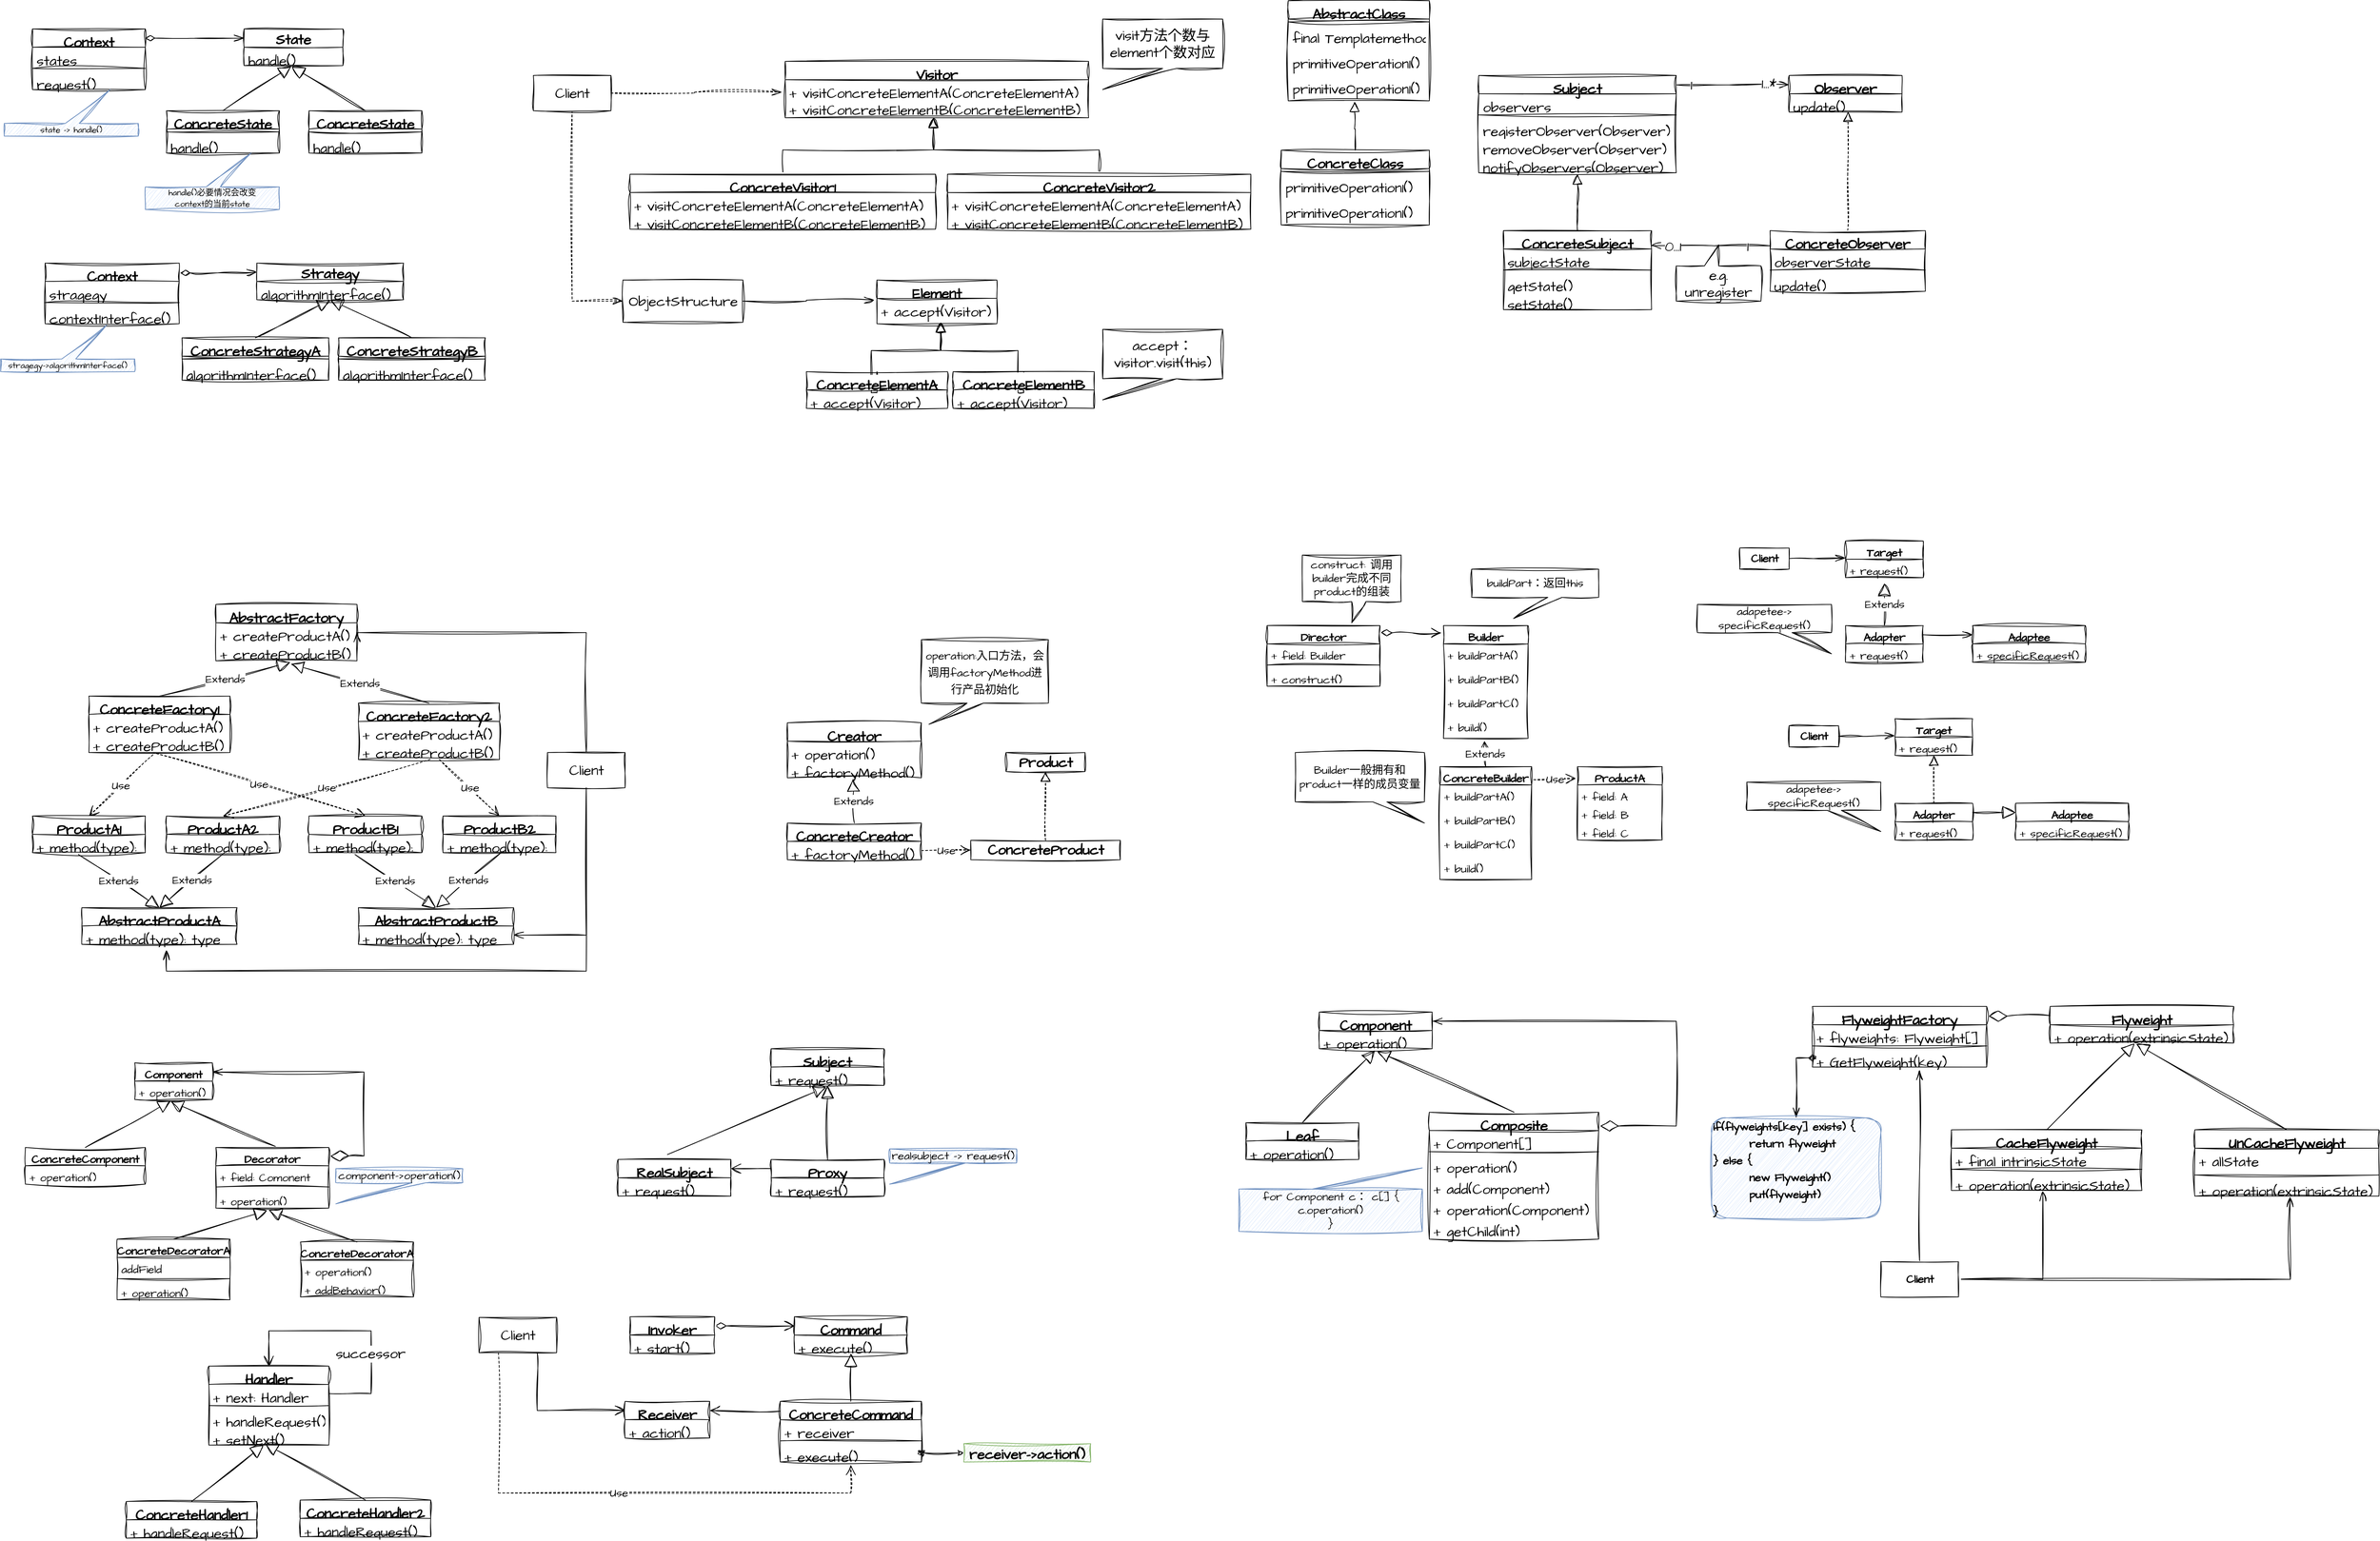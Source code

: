 <mxfile version="20.8.20" type="device"><diagram id="C5RBs43oDa-KdzZeNtuy" name="Page-1"><mxGraphModel dx="4301" dy="1493" grid="1" gridSize="10" guides="1" tooltips="1" connect="1" arrows="1" fold="1" page="1" pageScale="1" pageWidth="827" pageHeight="1169" math="0" shadow="0"><root><mxCell id="WIyWlLk6GJQsqaUBKTNV-0"/><mxCell id="WIyWlLk6GJQsqaUBKTNV-1" parent="WIyWlLk6GJQsqaUBKTNV-0"/><mxCell id="xW4gUYIEHqzdf7jLqbhB-71" value="Subject" style="swimlane;fontStyle=1;align=center;verticalAlign=top;childLayout=stackLayout;horizontal=1;startSize=26;horizontalStack=0;resizeParent=1;resizeParentMax=0;resizeLast=0;collapsible=1;marginBottom=0;hachureGap=4;fontFamily=Architects Daughter;fontSource=https%3A%2F%2Ffonts.googleapis.com%2Fcss%3Ffamily%3DArchitects%2BDaughter;fontSize=20;fontColor=#000000;sketch=1;curveFitting=1;jiggle=2;" parent="WIyWlLk6GJQsqaUBKTNV-1" vertex="1"><mxGeometry x="480" y="160" width="280" height="138" as="geometry"/></mxCell><mxCell id="xW4gUYIEHqzdf7jLqbhB-72" value="observers" style="text;strokeColor=none;fillColor=none;align=left;verticalAlign=top;spacingLeft=4;spacingRight=4;overflow=hidden;rotatable=0;points=[[0,0.5],[1,0.5]];portConstraint=eastwest;hachureGap=4;fontFamily=Architects Daughter;fontSource=https%3A%2F%2Ffonts.googleapis.com%2Fcss%3Ffamily%3DArchitects%2BDaughter;fontSize=20;fontColor=#000000;sketch=1;curveFitting=1;jiggle=2;" parent="xW4gUYIEHqzdf7jLqbhB-71" vertex="1"><mxGeometry y="26" width="280" height="26" as="geometry"/></mxCell><mxCell id="xW4gUYIEHqzdf7jLqbhB-73" value="" style="line;strokeWidth=1;fillColor=none;align=left;verticalAlign=middle;spacingTop=-1;spacingLeft=3;spacingRight=3;rotatable=0;labelPosition=right;points=[];portConstraint=eastwest;strokeColor=inherit;hachureGap=4;fontFamily=Architects Daughter;fontSource=https%3A%2F%2Ffonts.googleapis.com%2Fcss%3Ffamily%3DArchitects%2BDaughter;fontSize=20;fontColor=#000000;sketch=1;curveFitting=1;jiggle=2;" parent="xW4gUYIEHqzdf7jLqbhB-71" vertex="1"><mxGeometry y="52" width="280" height="8" as="geometry"/></mxCell><mxCell id="xW4gUYIEHqzdf7jLqbhB-79" value="registerObserver(Observer)" style="text;strokeColor=none;fillColor=none;align=left;verticalAlign=top;spacingLeft=4;spacingRight=4;overflow=hidden;rotatable=0;points=[[0,0.5],[1,0.5]];portConstraint=eastwest;hachureGap=4;fontFamily=Architects Daughter;fontSource=https%3A%2F%2Ffonts.googleapis.com%2Fcss%3Ffamily%3DArchitects%2BDaughter;fontSize=20;fontColor=#000000;sketch=1;curveFitting=1;jiggle=2;" parent="xW4gUYIEHqzdf7jLqbhB-71" vertex="1"><mxGeometry y="60" width="280" height="26" as="geometry"/></mxCell><mxCell id="xW4gUYIEHqzdf7jLqbhB-74" value="removeObserver(Observer)" style="text;strokeColor=none;fillColor=none;align=left;verticalAlign=top;spacingLeft=4;spacingRight=4;overflow=hidden;rotatable=0;points=[[0,0.5],[1,0.5]];portConstraint=eastwest;hachureGap=4;fontFamily=Architects Daughter;fontSource=https%3A%2F%2Ffonts.googleapis.com%2Fcss%3Ffamily%3DArchitects%2BDaughter;fontSize=20;fontColor=#000000;sketch=1;curveFitting=1;jiggle=2;" parent="xW4gUYIEHqzdf7jLqbhB-71" vertex="1"><mxGeometry y="86" width="280" height="26" as="geometry"/></mxCell><mxCell id="xW4gUYIEHqzdf7jLqbhB-90" value="notifyObservers(Observer)" style="text;strokeColor=none;fillColor=none;align=left;verticalAlign=top;spacingLeft=4;spacingRight=4;overflow=hidden;rotatable=0;points=[[0,0.5],[1,0.5]];portConstraint=eastwest;hachureGap=4;fontFamily=Architects Daughter;fontSource=https%3A%2F%2Ffonts.googleapis.com%2Fcss%3Ffamily%3DArchitects%2BDaughter;fontSize=20;fontColor=#000000;sketch=1;curveFitting=1;jiggle=2;" parent="xW4gUYIEHqzdf7jLqbhB-71" vertex="1"><mxGeometry y="112" width="280" height="26" as="geometry"/></mxCell><mxCell id="xW4gUYIEHqzdf7jLqbhB-86" value="Observer" style="swimlane;fontStyle=1;align=center;verticalAlign=top;childLayout=stackLayout;horizontal=1;startSize=26;horizontalStack=0;resizeParent=1;resizeParentMax=0;resizeLast=0;collapsible=1;marginBottom=0;hachureGap=4;fontFamily=Architects Daughter;fontSource=https%3A%2F%2Ffonts.googleapis.com%2Fcss%3Ffamily%3DArchitects%2BDaughter;fontSize=20;sketch=1;curveFitting=1;jiggle=2;" parent="WIyWlLk6GJQsqaUBKTNV-1" vertex="1"><mxGeometry x="920" y="160" width="160" height="52" as="geometry"/></mxCell><mxCell id="xW4gUYIEHqzdf7jLqbhB-89" value="update()" style="text;strokeColor=none;fillColor=none;align=left;verticalAlign=top;spacingLeft=4;spacingRight=4;overflow=hidden;rotatable=0;points=[[0,0.5],[1,0.5]];portConstraint=eastwest;hachureGap=4;fontFamily=Architects Daughter;fontSource=https%3A%2F%2Ffonts.googleapis.com%2Fcss%3Ffamily%3DArchitects%2BDaughter;fontSize=20;sketch=1;curveFitting=1;jiggle=2;" parent="xW4gUYIEHqzdf7jLqbhB-86" vertex="1"><mxGeometry y="26" width="160" height="26" as="geometry"/></mxCell><mxCell id="xW4gUYIEHqzdf7jLqbhB-91" style="edgeStyle=orthogonalEdgeStyle;rounded=0;hachureGap=4;orthogonalLoop=1;jettySize=auto;html=1;exitX=1.003;exitY=0.097;exitDx=0;exitDy=0;entryX=0;entryY=0.25;entryDx=0;entryDy=0;fontFamily=Architects Daughter;fontSource=https%3A%2F%2Ffonts.googleapis.com%2Fcss%3Ffamily%3DArchitects%2BDaughter;fontSize=16;exitPerimeter=0;endArrow=openThin;endFill=0;endSize=12;sketch=1;curveFitting=1;jiggle=2;" parent="WIyWlLk6GJQsqaUBKTNV-1" source="xW4gUYIEHqzdf7jLqbhB-71" target="xW4gUYIEHqzdf7jLqbhB-86" edge="1"><mxGeometry relative="1" as="geometry"/></mxCell><mxCell id="xW4gUYIEHqzdf7jLqbhB-92" value="1" style="edgeLabel;html=1;align=center;verticalAlign=middle;resizable=0;points=[];fontSize=20;fontFamily=Architects Daughter;sketch=1;curveFitting=1;jiggle=2;" parent="xW4gUYIEHqzdf7jLqbhB-91" vertex="1" connectable="0"><mxGeometry x="-0.748" y="1" relative="1" as="geometry"><mxPoint as="offset"/></mxGeometry></mxCell><mxCell id="xW4gUYIEHqzdf7jLqbhB-93" value="1...*" style="edgeLabel;html=1;align=center;verticalAlign=middle;resizable=0;points=[];fontSize=20;fontFamily=Architects Daughter;sketch=1;curveFitting=1;jiggle=2;" parent="xW4gUYIEHqzdf7jLqbhB-91" vertex="1" connectable="0"><mxGeometry x="0.692" y="2" relative="1" as="geometry"><mxPoint x="-5" as="offset"/></mxGeometry></mxCell><mxCell id="xW4gUYIEHqzdf7jLqbhB-99" style="edgeStyle=orthogonalEdgeStyle;rounded=0;hachureGap=4;orthogonalLoop=1;jettySize=auto;html=1;exitX=0.5;exitY=0;exitDx=0;exitDy=0;fontFamily=Architects Daughter;fontSource=https%3A%2F%2Ffonts.googleapis.com%2Fcss%3Ffamily%3DArchitects%2BDaughter;fontSize=16;endArrow=block;endFill=0;endSize=12;sketch=1;curveFitting=1;jiggle=2;" parent="WIyWlLk6GJQsqaUBKTNV-1" source="xW4gUYIEHqzdf7jLqbhB-94" edge="1"><mxGeometry relative="1" as="geometry"><mxPoint x="620" y="300" as="targetPoint"/></mxGeometry></mxCell><mxCell id="xW4gUYIEHqzdf7jLqbhB-94" value="ConcreteSubject" style="swimlane;fontStyle=1;align=center;verticalAlign=top;childLayout=stackLayout;horizontal=1;startSize=26;horizontalStack=0;resizeParent=1;resizeParentMax=0;resizeLast=0;collapsible=1;marginBottom=0;hachureGap=4;fontFamily=Architects Daughter;fontSource=https%3A%2F%2Ffonts.googleapis.com%2Fcss%3Ffamily%3DArchitects%2BDaughter;fontSize=20;sketch=1;curveFitting=1;jiggle=2;" parent="WIyWlLk6GJQsqaUBKTNV-1" vertex="1"><mxGeometry x="515" y="380" width="210" height="112" as="geometry"/></mxCell><mxCell id="xW4gUYIEHqzdf7jLqbhB-95" value="subjectState" style="text;strokeColor=none;fillColor=none;align=left;verticalAlign=top;spacingLeft=4;spacingRight=4;overflow=hidden;rotatable=0;points=[[0,0.5],[1,0.5]];portConstraint=eastwest;hachureGap=4;fontFamily=Architects Daughter;fontSource=https%3A%2F%2Ffonts.googleapis.com%2Fcss%3Ffamily%3DArchitects%2BDaughter;fontSize=20;sketch=1;curveFitting=1;jiggle=2;" parent="xW4gUYIEHqzdf7jLqbhB-94" vertex="1"><mxGeometry y="26" width="210" height="26" as="geometry"/></mxCell><mxCell id="xW4gUYIEHqzdf7jLqbhB-96" value="" style="line;strokeWidth=1;fillColor=none;align=left;verticalAlign=middle;spacingTop=-1;spacingLeft=3;spacingRight=3;rotatable=0;labelPosition=right;points=[];portConstraint=eastwest;strokeColor=inherit;hachureGap=4;fontFamily=Architects Daughter;fontSource=https%3A%2F%2Ffonts.googleapis.com%2Fcss%3Ffamily%3DArchitects%2BDaughter;fontSize=20;sketch=1;curveFitting=1;jiggle=2;" parent="xW4gUYIEHqzdf7jLqbhB-94" vertex="1"><mxGeometry y="52" width="210" height="8" as="geometry"/></mxCell><mxCell id="xW4gUYIEHqzdf7jLqbhB-98" value="getState()&#10;" style="text;strokeColor=none;fillColor=none;align=left;verticalAlign=top;spacingLeft=4;spacingRight=4;overflow=hidden;rotatable=0;points=[[0,0.5],[1,0.5]];portConstraint=eastwest;hachureGap=4;fontFamily=Architects Daughter;fontSource=https%3A%2F%2Ffonts.googleapis.com%2Fcss%3Ffamily%3DArchitects%2BDaughter;fontSize=20;sketch=1;curveFitting=1;jiggle=2;" parent="xW4gUYIEHqzdf7jLqbhB-94" vertex="1"><mxGeometry y="60" width="210" height="26" as="geometry"/></mxCell><mxCell id="xW4gUYIEHqzdf7jLqbhB-97" value="setState()&#10;" style="text;strokeColor=none;fillColor=none;align=left;verticalAlign=top;spacingLeft=4;spacingRight=4;overflow=hidden;rotatable=0;points=[[0,0.5],[1,0.5]];portConstraint=eastwest;hachureGap=4;fontFamily=Architects Daughter;fontSource=https%3A%2F%2Ffonts.googleapis.com%2Fcss%3Ffamily%3DArchitects%2BDaughter;fontSize=20;sketch=1;curveFitting=1;jiggle=2;" parent="xW4gUYIEHqzdf7jLqbhB-94" vertex="1"><mxGeometry y="86" width="210" height="26" as="geometry"/></mxCell><mxCell id="xW4gUYIEHqzdf7jLqbhB-104" style="edgeStyle=orthogonalEdgeStyle;rounded=0;hachureGap=4;orthogonalLoop=1;jettySize=auto;html=1;entryX=0.522;entryY=0.968;entryDx=0;entryDy=0;entryPerimeter=0;fontFamily=Architects Daughter;fontSource=https%3A%2F%2Ffonts.googleapis.com%2Fcss%3Ffamily%3DArchitects%2BDaughter;fontSize=16;endArrow=block;endFill=0;dashed=1;endSize=12;sketch=1;curveFitting=1;jiggle=2;" parent="WIyWlLk6GJQsqaUBKTNV-1" source="xW4gUYIEHqzdf7jLqbhB-100" target="xW4gUYIEHqzdf7jLqbhB-89" edge="1"><mxGeometry relative="1" as="geometry"/></mxCell><mxCell id="xW4gUYIEHqzdf7jLqbhB-106" value="" style="edgeStyle=orthogonalEdgeStyle;rounded=0;hachureGap=4;orthogonalLoop=1;jettySize=auto;html=1;exitX=0;exitY=0.25;exitDx=0;exitDy=0;entryX=0.996;entryY=0.19;entryDx=0;entryDy=0;entryPerimeter=0;fontFamily=Architects Daughter;fontSource=https%3A%2F%2Ffonts.googleapis.com%2Fcss%3Ffamily%3DArchitects%2BDaughter;fontSize=16;endArrow=openThin;endFill=0;endSize=12;sketch=1;curveFitting=1;jiggle=2;" parent="WIyWlLk6GJQsqaUBKTNV-1" source="xW4gUYIEHqzdf7jLqbhB-100" target="xW4gUYIEHqzdf7jLqbhB-94" edge="1"><mxGeometry relative="1" as="geometry"/></mxCell><mxCell id="RXRMFBZHIGAbAfmOHR3F-1" value="0...1" style="edgeLabel;html=1;align=center;verticalAlign=middle;resizable=0;points=[];fontSize=20;fontFamily=Architects Daughter;sketch=1;curveFitting=1;jiggle=2;" parent="xW4gUYIEHqzdf7jLqbhB-106" vertex="1" connectable="0"><mxGeometry x="0.756" relative="1" as="geometry"><mxPoint x="10" as="offset"/></mxGeometry></mxCell><mxCell id="RXRMFBZHIGAbAfmOHR3F-2" value="1" style="edgeLabel;html=1;align=center;verticalAlign=middle;resizable=0;points=[];fontSize=20;fontFamily=Architects Daughter;sketch=1;curveFitting=1;jiggle=2;" parent="xW4gUYIEHqzdf7jLqbhB-106" vertex="1" connectable="0"><mxGeometry x="-0.614" y="1" relative="1" as="geometry"><mxPoint y="-1" as="offset"/></mxGeometry></mxCell><mxCell id="xW4gUYIEHqzdf7jLqbhB-100" value="ConcreteObserver" style="swimlane;fontStyle=1;align=center;verticalAlign=top;childLayout=stackLayout;horizontal=1;startSize=26;horizontalStack=0;resizeParent=1;resizeParentMax=0;resizeLast=0;collapsible=1;marginBottom=0;hachureGap=4;fontFamily=Architects Daughter;fontSource=https%3A%2F%2Ffonts.googleapis.com%2Fcss%3Ffamily%3DArchitects%2BDaughter;fontSize=20;sketch=1;curveFitting=1;jiggle=2;" parent="WIyWlLk6GJQsqaUBKTNV-1" vertex="1"><mxGeometry x="893" y="380" width="220" height="86" as="geometry"/></mxCell><mxCell id="xW4gUYIEHqzdf7jLqbhB-101" value="observerState" style="text;strokeColor=none;fillColor=none;align=left;verticalAlign=top;spacingLeft=4;spacingRight=4;overflow=hidden;rotatable=0;points=[[0,0.5],[1,0.5]];portConstraint=eastwest;hachureGap=4;fontFamily=Architects Daughter;fontSource=https%3A%2F%2Ffonts.googleapis.com%2Fcss%3Ffamily%3DArchitects%2BDaughter;fontSize=20;sketch=1;curveFitting=1;jiggle=2;" parent="xW4gUYIEHqzdf7jLqbhB-100" vertex="1"><mxGeometry y="26" width="220" height="26" as="geometry"/></mxCell><mxCell id="xW4gUYIEHqzdf7jLqbhB-102" value="" style="line;strokeWidth=1;fillColor=none;align=left;verticalAlign=middle;spacingTop=-1;spacingLeft=3;spacingRight=3;rotatable=0;labelPosition=right;points=[];portConstraint=eastwest;strokeColor=inherit;hachureGap=4;fontFamily=Architects Daughter;fontSource=https%3A%2F%2Ffonts.googleapis.com%2Fcss%3Ffamily%3DArchitects%2BDaughter;fontSize=20;sketch=1;curveFitting=1;jiggle=2;" parent="xW4gUYIEHqzdf7jLqbhB-100" vertex="1"><mxGeometry y="52" width="220" height="8" as="geometry"/></mxCell><mxCell id="xW4gUYIEHqzdf7jLqbhB-103" value="update()" style="text;strokeColor=none;fillColor=none;align=left;verticalAlign=top;spacingLeft=4;spacingRight=4;overflow=hidden;rotatable=0;points=[[0,0.5],[1,0.5]];portConstraint=eastwest;hachureGap=4;fontFamily=Architects Daughter;fontSource=https%3A%2F%2Ffonts.googleapis.com%2Fcss%3Ffamily%3DArchitects%2BDaughter;fontSize=20;sketch=1;curveFitting=1;jiggle=2;" parent="xW4gUYIEHqzdf7jLqbhB-100" vertex="1"><mxGeometry y="60" width="220" height="26" as="geometry"/></mxCell><mxCell id="RXRMFBZHIGAbAfmOHR3F-3" value="e.g. unregister" style="shape=callout;whiteSpace=wrap;html=1;perimeter=calloutPerimeter;hachureGap=4;fontFamily=Architects Daughter;fontSource=https%3A%2F%2Ffonts.googleapis.com%2Fcss%3Ffamily%3DArchitects%2BDaughter;fontSize=20;direction=west;sketch=1;curveFitting=1;jiggle=2;" parent="WIyWlLk6GJQsqaUBKTNV-1" vertex="1"><mxGeometry x="760" y="400" width="120" height="80" as="geometry"/></mxCell><mxCell id="jEdb3dJ1x_-_Mv8t-9ob-16" style="edgeStyle=orthogonalEdgeStyle;rounded=0;hachureGap=4;orthogonalLoop=1;jettySize=auto;html=1;exitX=0.998;exitY=0.153;exitDx=0;exitDy=0;entryX=0;entryY=0.25;entryDx=0;entryDy=0;fontFamily=Architects Daughter;fontSource=https%3A%2F%2Ffonts.googleapis.com%2Fcss%3Ffamily%3DArchitects%2BDaughter;fontSize=16;endArrow=openThin;endFill=0;startArrow=diamondThin;startFill=0;endSize=12;startSize=12;sketch=1;curveFitting=1;jiggle=2;exitPerimeter=0;" parent="WIyWlLk6GJQsqaUBKTNV-1" source="jEdb3dJ1x_-_Mv8t-9ob-4" target="jEdb3dJ1x_-_Mv8t-9ob-12" edge="1"><mxGeometry relative="1" as="geometry"/></mxCell><mxCell id="jEdb3dJ1x_-_Mv8t-9ob-4" value="Context" style="swimlane;fontStyle=1;align=center;verticalAlign=top;childLayout=stackLayout;horizontal=1;startSize=26;horizontalStack=0;resizeParent=1;resizeParentMax=0;resizeLast=0;collapsible=1;marginBottom=0;hachureGap=4;fontFamily=Architects Daughter;fontSource=https%3A%2F%2Ffonts.googleapis.com%2Fcss%3Ffamily%3DArchitects%2BDaughter;fontSize=20;sketch=1;curveFitting=1;jiggle=2;" parent="WIyWlLk6GJQsqaUBKTNV-1" vertex="1"><mxGeometry x="-1570" y="94" width="160" height="86" as="geometry"/></mxCell><mxCell id="jEdb3dJ1x_-_Mv8t-9ob-5" value="states" style="text;strokeColor=none;fillColor=none;align=left;verticalAlign=top;spacingLeft=4;spacingRight=4;overflow=hidden;rotatable=0;points=[[0,0.5],[1,0.5]];portConstraint=eastwest;hachureGap=4;fontFamily=Architects Daughter;fontSource=https%3A%2F%2Ffonts.googleapis.com%2Fcss%3Ffamily%3DArchitects%2BDaughter;fontSize=20;sketch=1;curveFitting=1;jiggle=2;" parent="jEdb3dJ1x_-_Mv8t-9ob-4" vertex="1"><mxGeometry y="26" width="160" height="26" as="geometry"/></mxCell><mxCell id="jEdb3dJ1x_-_Mv8t-9ob-6" value="" style="line;strokeWidth=1;fillColor=none;align=left;verticalAlign=middle;spacingTop=-1;spacingLeft=3;spacingRight=3;rotatable=0;labelPosition=right;points=[];portConstraint=eastwest;strokeColor=inherit;hachureGap=4;fontFamily=Architects Daughter;fontSource=https%3A%2F%2Ffonts.googleapis.com%2Fcss%3Ffamily%3DArchitects%2BDaughter;fontSize=20;sketch=1;curveFitting=1;jiggle=2;" parent="jEdb3dJ1x_-_Mv8t-9ob-4" vertex="1"><mxGeometry y="52" width="160" height="8" as="geometry"/></mxCell><mxCell id="jEdb3dJ1x_-_Mv8t-9ob-7" value="request()" style="text;strokeColor=none;fillColor=none;align=left;verticalAlign=top;spacingLeft=4;spacingRight=4;overflow=hidden;rotatable=0;points=[[0,0.5],[1,0.5]];portConstraint=eastwest;hachureGap=4;fontFamily=Architects Daughter;fontSource=https%3A%2F%2Ffonts.googleapis.com%2Fcss%3Ffamily%3DArchitects%2BDaughter;fontSize=20;sketch=1;curveFitting=1;jiggle=2;" parent="jEdb3dJ1x_-_Mv8t-9ob-4" vertex="1"><mxGeometry y="60" width="160" height="26" as="geometry"/></mxCell><mxCell id="jEdb3dJ1x_-_Mv8t-9ob-12" value="State" style="swimlane;fontStyle=1;childLayout=stackLayout;horizontal=1;startSize=26;fillColor=none;horizontalStack=0;resizeParent=1;resizeParentMax=0;resizeLast=0;collapsible=1;marginBottom=0;hachureGap=4;fontFamily=Architects Daughter;fontSource=https%3A%2F%2Ffonts.googleapis.com%2Fcss%3Ffamily%3DArchitects%2BDaughter;fontSize=20;sketch=1;curveFitting=1;jiggle=2;" parent="WIyWlLk6GJQsqaUBKTNV-1" vertex="1"><mxGeometry x="-1270" y="94" width="140" height="52" as="geometry"/></mxCell><mxCell id="jEdb3dJ1x_-_Mv8t-9ob-13" value="handle()" style="text;strokeColor=none;fillColor=none;align=left;verticalAlign=top;spacingLeft=4;spacingRight=4;overflow=hidden;rotatable=0;points=[[0,0.5],[1,0.5]];portConstraint=eastwest;hachureGap=4;fontFamily=Architects Daughter;fontSource=https%3A%2F%2Ffonts.googleapis.com%2Fcss%3Ffamily%3DArchitects%2BDaughter;fontSize=20;sketch=1;curveFitting=1;jiggle=2;" parent="jEdb3dJ1x_-_Mv8t-9ob-12" vertex="1"><mxGeometry y="26" width="140" height="26" as="geometry"/></mxCell><mxCell id="jEdb3dJ1x_-_Mv8t-9ob-17" value="ConcreteState" style="swimlane;fontStyle=1;align=center;verticalAlign=top;childLayout=stackLayout;horizontal=1;startSize=26;horizontalStack=0;resizeParent=1;resizeParentMax=0;resizeLast=0;collapsible=1;marginBottom=0;hachureGap=4;fontFamily=Architects Daughter;fontSource=https%3A%2F%2Ffonts.googleapis.com%2Fcss%3Ffamily%3DArchitects%2BDaughter;fontSize=20;sketch=1;curveFitting=1;jiggle=2;" parent="WIyWlLk6GJQsqaUBKTNV-1" vertex="1"><mxGeometry x="-1380" y="210" width="160" height="60" as="geometry"/></mxCell><mxCell id="jEdb3dJ1x_-_Mv8t-9ob-19" value="" style="line;strokeWidth=1;fillColor=none;align=left;verticalAlign=middle;spacingTop=-1;spacingLeft=3;spacingRight=3;rotatable=0;labelPosition=right;points=[];portConstraint=eastwest;strokeColor=inherit;hachureGap=4;fontFamily=Architects Daughter;fontSource=https%3A%2F%2Ffonts.googleapis.com%2Fcss%3Ffamily%3DArchitects%2BDaughter;fontSize=20;sketch=1;curveFitting=1;jiggle=2;" parent="jEdb3dJ1x_-_Mv8t-9ob-17" vertex="1"><mxGeometry y="26" width="160" height="8" as="geometry"/></mxCell><mxCell id="jEdb3dJ1x_-_Mv8t-9ob-20" value="handle()" style="text;strokeColor=none;fillColor=none;align=left;verticalAlign=top;spacingLeft=4;spacingRight=4;overflow=hidden;rotatable=0;points=[[0,0.5],[1,0.5]];portConstraint=eastwest;hachureGap=4;fontFamily=Architects Daughter;fontSource=https%3A%2F%2Ffonts.googleapis.com%2Fcss%3Ffamily%3DArchitects%2BDaughter;fontSize=20;sketch=1;curveFitting=1;jiggle=2;" parent="jEdb3dJ1x_-_Mv8t-9ob-17" vertex="1"><mxGeometry y="34" width="160" height="26" as="geometry"/></mxCell><mxCell id="jEdb3dJ1x_-_Mv8t-9ob-24" style="edgeStyle=orthogonalEdgeStyle;rounded=0;hachureGap=4;orthogonalLoop=1;jettySize=auto;html=1;exitX=1.007;exitY=0.162;exitDx=0;exitDy=0;entryX=0;entryY=0.25;entryDx=0;entryDy=0;fontFamily=Architects Daughter;fontSource=https%3A%2F%2Ffonts.googleapis.com%2Fcss%3Ffamily%3DArchitects%2BDaughter;fontSize=16;endArrow=openThin;endFill=0;startArrow=diamondThin;startFill=0;endSize=12;startSize=12;exitPerimeter=0;sketch=1;curveFitting=1;jiggle=2;" parent="WIyWlLk6GJQsqaUBKTNV-1" source="jEdb3dJ1x_-_Mv8t-9ob-25" target="jEdb3dJ1x_-_Mv8t-9ob-29" edge="1"><mxGeometry relative="1" as="geometry"/></mxCell><mxCell id="jEdb3dJ1x_-_Mv8t-9ob-25" value="Context" style="swimlane;fontStyle=1;align=center;verticalAlign=top;childLayout=stackLayout;horizontal=1;startSize=26;horizontalStack=0;resizeParent=1;resizeParentMax=0;resizeLast=0;collapsible=1;marginBottom=0;hachureGap=4;fontFamily=Architects Daughter;fontSource=https%3A%2F%2Ffonts.googleapis.com%2Fcss%3Ffamily%3DArchitects%2BDaughter;fontSize=20;sketch=1;curveFitting=1;jiggle=2;" parent="WIyWlLk6GJQsqaUBKTNV-1" vertex="1"><mxGeometry x="-1552" y="426" width="190" height="86" as="geometry"/></mxCell><mxCell id="jEdb3dJ1x_-_Mv8t-9ob-37" value="stragegy" style="text;strokeColor=none;fillColor=none;align=left;verticalAlign=top;spacingLeft=4;spacingRight=4;overflow=hidden;rotatable=0;points=[[0,0.5],[1,0.5]];portConstraint=eastwest;hachureGap=4;fontFamily=Architects Daughter;fontSource=https%3A%2F%2Ffonts.googleapis.com%2Fcss%3Ffamily%3DArchitects%2BDaughter;fontSize=20;sketch=1;curveFitting=1;jiggle=2;" parent="jEdb3dJ1x_-_Mv8t-9ob-25" vertex="1"><mxGeometry y="26" width="190" height="26" as="geometry"/></mxCell><mxCell id="jEdb3dJ1x_-_Mv8t-9ob-27" value="" style="line;strokeWidth=1;fillColor=none;align=left;verticalAlign=middle;spacingTop=-1;spacingLeft=3;spacingRight=3;rotatable=0;labelPosition=right;points=[];portConstraint=eastwest;strokeColor=inherit;hachureGap=4;fontFamily=Architects Daughter;fontSource=https%3A%2F%2Ffonts.googleapis.com%2Fcss%3Ffamily%3DArchitects%2BDaughter;fontSize=20;sketch=1;curveFitting=1;jiggle=2;" parent="jEdb3dJ1x_-_Mv8t-9ob-25" vertex="1"><mxGeometry y="52" width="190" height="8" as="geometry"/></mxCell><mxCell id="jEdb3dJ1x_-_Mv8t-9ob-28" value="contextInterface()" style="text;strokeColor=none;fillColor=none;align=left;verticalAlign=top;spacingLeft=4;spacingRight=4;overflow=hidden;rotatable=0;points=[[0,0.5],[1,0.5]];portConstraint=eastwest;hachureGap=4;fontFamily=Architects Daughter;fontSource=https%3A%2F%2Ffonts.googleapis.com%2Fcss%3Ffamily%3DArchitects%2BDaughter;fontSize=20;sketch=1;curveFitting=1;jiggle=2;" parent="jEdb3dJ1x_-_Mv8t-9ob-25" vertex="1"><mxGeometry y="60" width="190" height="26" as="geometry"/></mxCell><mxCell id="jEdb3dJ1x_-_Mv8t-9ob-29" value="Strategy" style="swimlane;fontStyle=1;childLayout=stackLayout;horizontal=1;startSize=26;fillColor=none;horizontalStack=0;resizeParent=1;resizeParentMax=0;resizeLast=0;collapsible=1;marginBottom=0;hachureGap=4;fontFamily=Architects Daughter;fontSource=https%3A%2F%2Ffonts.googleapis.com%2Fcss%3Ffamily%3DArchitects%2BDaughter;fontSize=20;sketch=1;curveFitting=1;jiggle=2;" parent="WIyWlLk6GJQsqaUBKTNV-1" vertex="1"><mxGeometry x="-1252" y="426" width="208" height="52" as="geometry"/></mxCell><mxCell id="jEdb3dJ1x_-_Mv8t-9ob-30" value="algorithmInterface()" style="text;strokeColor=none;fillColor=none;align=left;verticalAlign=top;spacingLeft=4;spacingRight=4;overflow=hidden;rotatable=0;points=[[0,0.5],[1,0.5]];portConstraint=eastwest;hachureGap=4;fontFamily=Architects Daughter;fontSource=https%3A%2F%2Ffonts.googleapis.com%2Fcss%3Ffamily%3DArchitects%2BDaughter;fontSize=20;sketch=1;curveFitting=1;jiggle=2;" parent="jEdb3dJ1x_-_Mv8t-9ob-29" vertex="1"><mxGeometry y="26" width="208" height="26" as="geometry"/></mxCell><mxCell id="jEdb3dJ1x_-_Mv8t-9ob-32" value="ConcreteStrategyA" style="swimlane;fontStyle=1;align=center;verticalAlign=top;childLayout=stackLayout;horizontal=1;startSize=26;horizontalStack=0;resizeParent=1;resizeParentMax=0;resizeLast=0;collapsible=1;marginBottom=0;hachureGap=4;fontFamily=Architects Daughter;fontSource=https%3A%2F%2Ffonts.googleapis.com%2Fcss%3Ffamily%3DArchitects%2BDaughter;fontSize=20;sketch=1;curveFitting=1;jiggle=2;" parent="WIyWlLk6GJQsqaUBKTNV-1" vertex="1"><mxGeometry x="-1358" y="532" width="208" height="60" as="geometry"/></mxCell><mxCell id="jEdb3dJ1x_-_Mv8t-9ob-34" value="" style="line;strokeWidth=1;fillColor=none;align=left;verticalAlign=middle;spacingTop=-1;spacingLeft=3;spacingRight=3;rotatable=0;labelPosition=right;points=[];portConstraint=eastwest;strokeColor=inherit;hachureGap=4;fontFamily=Architects Daughter;fontSource=https%3A%2F%2Ffonts.googleapis.com%2Fcss%3Ffamily%3DArchitects%2BDaughter;fontSize=20;sketch=1;curveFitting=1;jiggle=2;" parent="jEdb3dJ1x_-_Mv8t-9ob-32" vertex="1"><mxGeometry y="26" width="208" height="8" as="geometry"/></mxCell><mxCell id="jEdb3dJ1x_-_Mv8t-9ob-35" value="algorithmInterface()" style="text;strokeColor=none;fillColor=none;align=left;verticalAlign=top;spacingLeft=4;spacingRight=4;overflow=hidden;rotatable=0;points=[[0,0.5],[1,0.5]];portConstraint=eastwest;hachureGap=4;fontFamily=Architects Daughter;fontSource=https%3A%2F%2Ffonts.googleapis.com%2Fcss%3Ffamily%3DArchitects%2BDaughter;fontSize=20;sketch=1;curveFitting=1;jiggle=2;" parent="jEdb3dJ1x_-_Mv8t-9ob-32" vertex="1"><mxGeometry y="34" width="208" height="26" as="geometry"/></mxCell><mxCell id="jEdb3dJ1x_-_Mv8t-9ob-38" value="AbstractClass" style="swimlane;fontStyle=1;align=center;verticalAlign=top;childLayout=stackLayout;horizontal=1;startSize=26;horizontalStack=0;resizeParent=1;resizeParentMax=0;resizeLast=0;collapsible=1;marginBottom=0;hachureGap=4;fontFamily=Architects Daughter;fontSource=https%3A%2F%2Ffonts.googleapis.com%2Fcss%3Ffamily%3DArchitects%2BDaughter;fontSize=20;sketch=1;curveFitting=1;jiggle=2;" parent="WIyWlLk6GJQsqaUBKTNV-1" vertex="1"><mxGeometry x="210" y="54" width="200" height="142" as="geometry"/></mxCell><mxCell id="jEdb3dJ1x_-_Mv8t-9ob-40" value="" style="line;strokeWidth=1;fillColor=none;align=left;verticalAlign=middle;spacingTop=-1;spacingLeft=3;spacingRight=3;rotatable=0;labelPosition=right;points=[];portConstraint=eastwest;strokeColor=inherit;hachureGap=4;fontFamily=Architects Daughter;fontSource=https%3A%2F%2Ffonts.googleapis.com%2Fcss%3Ffamily%3DArchitects%2BDaughter;fontSize=20;sketch=1;curveFitting=1;jiggle=2;" parent="jEdb3dJ1x_-_Mv8t-9ob-38" vertex="1"><mxGeometry y="26" width="200" height="8" as="geometry"/></mxCell><mxCell id="jEdb3dJ1x_-_Mv8t-9ob-43" value="final Templatemethod()" style="text;strokeColor=none;fillColor=none;align=left;verticalAlign=top;spacingLeft=4;spacingRight=4;overflow=hidden;rotatable=0;points=[[0,0.5],[1,0.5]];portConstraint=eastwest;hachureGap=4;fontFamily=Architects Daughter;fontSource=https%3A%2F%2Ffonts.googleapis.com%2Fcss%3Ffamily%3DArchitects%2BDaughter;fontSize=20;sketch=1;curveFitting=1;jiggle=2;" parent="jEdb3dJ1x_-_Mv8t-9ob-38" vertex="1"><mxGeometry y="34" width="200" height="36" as="geometry"/></mxCell><mxCell id="jEdb3dJ1x_-_Mv8t-9ob-42" value="primitiveOperation1()" style="text;strokeColor=none;fillColor=none;align=left;verticalAlign=top;spacingLeft=4;spacingRight=4;overflow=hidden;rotatable=0;points=[[0,0.5],[1,0.5]];portConstraint=eastwest;hachureGap=4;fontFamily=Architects Daughter;fontSource=https%3A%2F%2Ffonts.googleapis.com%2Fcss%3Ffamily%3DArchitects%2BDaughter;fontSize=20;sketch=1;curveFitting=1;jiggle=2;" parent="jEdb3dJ1x_-_Mv8t-9ob-38" vertex="1"><mxGeometry y="70" width="200" height="36" as="geometry"/></mxCell><mxCell id="jEdb3dJ1x_-_Mv8t-9ob-41" value="primitiveOperation1()" style="text;strokeColor=none;fillColor=none;align=left;verticalAlign=top;spacingLeft=4;spacingRight=4;overflow=hidden;rotatable=0;points=[[0,0.5],[1,0.5]];portConstraint=eastwest;hachureGap=4;fontFamily=Architects Daughter;fontSource=https%3A%2F%2Ffonts.googleapis.com%2Fcss%3Ffamily%3DArchitects%2BDaughter;fontSize=20;sketch=1;curveFitting=1;jiggle=2;" parent="jEdb3dJ1x_-_Mv8t-9ob-38" vertex="1"><mxGeometry y="106" width="200" height="36" as="geometry"/></mxCell><mxCell id="jEdb3dJ1x_-_Mv8t-9ob-49" style="edgeStyle=orthogonalEdgeStyle;rounded=0;hachureGap=4;orthogonalLoop=1;jettySize=auto;html=1;exitX=0.5;exitY=0;exitDx=0;exitDy=0;fontFamily=Architects Daughter;fontSource=https%3A%2F%2Ffonts.googleapis.com%2Fcss%3Ffamily%3DArchitects%2BDaughter;fontSize=16;startArrow=none;startFill=0;endArrow=block;endFill=0;startSize=12;endSize=12;entryX=0.47;entryY=1.028;entryDx=0;entryDy=0;entryPerimeter=0;sketch=1;curveFitting=1;jiggle=2;" parent="WIyWlLk6GJQsqaUBKTNV-1" source="jEdb3dJ1x_-_Mv8t-9ob-44" target="jEdb3dJ1x_-_Mv8t-9ob-41" edge="1"><mxGeometry relative="1" as="geometry"><mxPoint x="259.588" y="246.0" as="targetPoint"/></mxGeometry></mxCell><mxCell id="jEdb3dJ1x_-_Mv8t-9ob-44" value="ConcreteClass" style="swimlane;fontStyle=1;align=center;verticalAlign=top;childLayout=stackLayout;horizontal=1;startSize=26;horizontalStack=0;resizeParent=1;resizeParentMax=0;resizeLast=0;collapsible=1;marginBottom=0;hachureGap=4;fontFamily=Architects Daughter;fontSource=https%3A%2F%2Ffonts.googleapis.com%2Fcss%3Ffamily%3DArchitects%2BDaughter;fontSize=20;sketch=1;curveFitting=1;jiggle=2;" parent="WIyWlLk6GJQsqaUBKTNV-1" vertex="1"><mxGeometry x="200" y="266" width="210" height="106" as="geometry"/></mxCell><mxCell id="jEdb3dJ1x_-_Mv8t-9ob-45" value="" style="line;strokeWidth=1;fillColor=none;align=left;verticalAlign=middle;spacingTop=-1;spacingLeft=3;spacingRight=3;rotatable=0;labelPosition=right;points=[];portConstraint=eastwest;strokeColor=inherit;hachureGap=4;fontFamily=Architects Daughter;fontSource=https%3A%2F%2Ffonts.googleapis.com%2Fcss%3Ffamily%3DArchitects%2BDaughter;fontSize=20;sketch=1;curveFitting=1;jiggle=2;" parent="jEdb3dJ1x_-_Mv8t-9ob-44" vertex="1"><mxGeometry y="26" width="210" height="8" as="geometry"/></mxCell><mxCell id="jEdb3dJ1x_-_Mv8t-9ob-47" value="primitiveOperation1()" style="text;strokeColor=none;fillColor=none;align=left;verticalAlign=top;spacingLeft=4;spacingRight=4;overflow=hidden;rotatable=0;points=[[0,0.5],[1,0.5]];portConstraint=eastwest;hachureGap=4;fontFamily=Architects Daughter;fontSource=https%3A%2F%2Ffonts.googleapis.com%2Fcss%3Ffamily%3DArchitects%2BDaughter;fontSize=20;sketch=1;curveFitting=1;jiggle=2;" parent="jEdb3dJ1x_-_Mv8t-9ob-44" vertex="1"><mxGeometry y="34" width="210" height="36" as="geometry"/></mxCell><mxCell id="jEdb3dJ1x_-_Mv8t-9ob-48" value="primitiveOperation1()" style="text;strokeColor=none;fillColor=none;align=left;verticalAlign=top;spacingLeft=4;spacingRight=4;overflow=hidden;rotatable=0;points=[[0,0.5],[1,0.5]];portConstraint=eastwest;hachureGap=4;fontFamily=Architects Daughter;fontSource=https%3A%2F%2Ffonts.googleapis.com%2Fcss%3Ffamily%3DArchitects%2BDaughter;fontSize=20;sketch=1;curveFitting=1;jiggle=2;" parent="jEdb3dJ1x_-_Mv8t-9ob-44" vertex="1"><mxGeometry y="70" width="210" height="36" as="geometry"/></mxCell><mxCell id="jEdb3dJ1x_-_Mv8t-9ob-50" value="Visitor" style="swimlane;fontStyle=1;align=center;verticalAlign=top;childLayout=stackLayout;horizontal=1;startSize=26;horizontalStack=0;resizeParent=1;resizeParentMax=0;resizeLast=0;collapsible=1;marginBottom=0;hachureGap=4;fontFamily=Architects Daughter;fontSource=https%3A%2F%2Ffonts.googleapis.com%2Fcss%3Ffamily%3DArchitects%2BDaughter;fontSize=20;sketch=1;curveFitting=1;jiggle=2;" parent="WIyWlLk6GJQsqaUBKTNV-1" vertex="1"><mxGeometry x="-503" y="140" width="430" height="80" as="geometry"/></mxCell><mxCell id="jEdb3dJ1x_-_Mv8t-9ob-53" value="+ visitConcreteElementA(ConcreteElementA)" style="text;strokeColor=none;fillColor=none;align=left;verticalAlign=top;spacingLeft=4;spacingRight=4;overflow=hidden;rotatable=0;points=[[0,0.5],[1,0.5]];portConstraint=eastwest;hachureGap=4;fontFamily=Architects Daughter;fontSource=https%3A%2F%2Ffonts.googleapis.com%2Fcss%3Ffamily%3DArchitects%2BDaughter;fontSize=20;sketch=1;curveFitting=1;jiggle=2;" parent="jEdb3dJ1x_-_Mv8t-9ob-50" vertex="1"><mxGeometry y="26" width="430" height="24" as="geometry"/></mxCell><mxCell id="jEdb3dJ1x_-_Mv8t-9ob-85" value="+ visitConcreteElementB(ConcreteElementB)" style="text;strokeColor=none;fillColor=none;align=left;verticalAlign=top;spacingLeft=4;spacingRight=4;overflow=hidden;rotatable=0;points=[[0,0.5],[1,0.5]];portConstraint=eastwest;hachureGap=4;fontFamily=Architects Daughter;fontSource=https%3A%2F%2Ffonts.googleapis.com%2Fcss%3Ffamily%3DArchitects%2BDaughter;fontSize=20;sketch=1;curveFitting=1;jiggle=2;" parent="jEdb3dJ1x_-_Mv8t-9ob-50" vertex="1"><mxGeometry y="50" width="430" height="30" as="geometry"/></mxCell><mxCell id="jEdb3dJ1x_-_Mv8t-9ob-54" value="Element" style="swimlane;fontStyle=1;align=center;verticalAlign=top;childLayout=stackLayout;horizontal=1;startSize=26;horizontalStack=0;resizeParent=1;resizeParentMax=0;resizeLast=0;collapsible=1;marginBottom=0;hachureGap=4;fontFamily=Architects Daughter;fontSource=https%3A%2F%2Ffonts.googleapis.com%2Fcss%3Ffamily%3DArchitects%2BDaughter;fontSize=20;sketch=1;curveFitting=1;jiggle=2;" parent="WIyWlLk6GJQsqaUBKTNV-1" vertex="1"><mxGeometry x="-373" y="450" width="170" height="62" as="geometry"/></mxCell><mxCell id="jEdb3dJ1x_-_Mv8t-9ob-57" value="+ accept(Visitor)" style="text;strokeColor=none;fillColor=none;align=left;verticalAlign=top;spacingLeft=4;spacingRight=4;overflow=hidden;rotatable=0;points=[[0,0.5],[1,0.5]];portConstraint=eastwest;hachureGap=4;fontFamily=Architects Daughter;fontSource=https%3A%2F%2Ffonts.googleapis.com%2Fcss%3Ffamily%3DArchitects%2BDaughter;fontSize=20;sketch=1;curveFitting=1;jiggle=2;" parent="jEdb3dJ1x_-_Mv8t-9ob-54" vertex="1"><mxGeometry y="26" width="170" height="36" as="geometry"/></mxCell><mxCell id="jEdb3dJ1x_-_Mv8t-9ob-67" style="edgeStyle=orthogonalEdgeStyle;rounded=0;hachureGap=4;orthogonalLoop=1;jettySize=auto;html=1;exitX=0.5;exitY=0;exitDx=0;exitDy=0;fontFamily=Architects Daughter;fontSource=https%3A%2F%2Ffonts.googleapis.com%2Fcss%3Ffamily%3DArchitects%2BDaughter;fontSize=16;startArrow=none;startFill=0;endArrow=block;endFill=0;startSize=12;endSize=12;sketch=1;curveFitting=1;jiggle=2;" parent="WIyWlLk6GJQsqaUBKTNV-1" source="jEdb3dJ1x_-_Mv8t-9ob-59" edge="1"><mxGeometry relative="1" as="geometry"><mxPoint x="-283" y="510" as="targetPoint"/><Array as="points"><mxPoint x="-381" y="610"/><mxPoint x="-381" y="550"/><mxPoint x="-283" y="550"/></Array></mxGeometry></mxCell><mxCell id="jEdb3dJ1x_-_Mv8t-9ob-59" value="ConcreteElementA" style="swimlane;fontStyle=1;align=center;verticalAlign=top;childLayout=stackLayout;horizontal=1;startSize=26;horizontalStack=0;resizeParent=1;resizeParentMax=0;resizeLast=0;collapsible=1;marginBottom=0;hachureGap=4;fontFamily=Architects Daughter;fontSource=https%3A%2F%2Ffonts.googleapis.com%2Fcss%3Ffamily%3DArchitects%2BDaughter;fontSize=20;sketch=1;curveFitting=1;jiggle=2;" parent="WIyWlLk6GJQsqaUBKTNV-1" vertex="1"><mxGeometry x="-473" y="580" width="200" height="52" as="geometry"/></mxCell><mxCell id="jEdb3dJ1x_-_Mv8t-9ob-62" value="+ accept(Visitor)" style="text;strokeColor=none;fillColor=none;align=left;verticalAlign=top;spacingLeft=4;spacingRight=4;overflow=hidden;rotatable=0;points=[[0,0.5],[1,0.5]];portConstraint=eastwest;hachureGap=4;fontFamily=Architects Daughter;fontSource=https%3A%2F%2Ffonts.googleapis.com%2Fcss%3Ffamily%3DArchitects%2BDaughter;fontSize=20;sketch=1;curveFitting=1;jiggle=2;" parent="jEdb3dJ1x_-_Mv8t-9ob-59" vertex="1"><mxGeometry y="26" width="200" height="26" as="geometry"/></mxCell><mxCell id="jEdb3dJ1x_-_Mv8t-9ob-100" style="edgeStyle=orthogonalEdgeStyle;rounded=0;hachureGap=4;orthogonalLoop=1;jettySize=auto;html=1;exitX=0.5;exitY=0;exitDx=0;exitDy=0;fontFamily=Architects Daughter;fontSource=https%3A%2F%2Ffonts.googleapis.com%2Fcss%3Ffamily%3DArchitects%2BDaughter;fontSize=16;startArrow=none;startFill=0;endArrow=block;endFill=0;startSize=12;endSize=12;sketch=1;curveFitting=1;jiggle=2;" parent="WIyWlLk6GJQsqaUBKTNV-1" source="jEdb3dJ1x_-_Mv8t-9ob-73" edge="1"><mxGeometry relative="1" as="geometry"><mxPoint x="-282" y="510" as="targetPoint"/><Array as="points"><mxPoint x="-173" y="610"/><mxPoint x="-173" y="550"/><mxPoint x="-282" y="550"/></Array></mxGeometry></mxCell><mxCell id="jEdb3dJ1x_-_Mv8t-9ob-73" value="ConcreteElementB" style="swimlane;fontStyle=1;align=center;verticalAlign=top;childLayout=stackLayout;horizontal=1;startSize=26;horizontalStack=0;resizeParent=1;resizeParentMax=0;resizeLast=0;collapsible=1;marginBottom=0;hachureGap=4;fontFamily=Architects Daughter;fontSource=https%3A%2F%2Ffonts.googleapis.com%2Fcss%3Ffamily%3DArchitects%2BDaughter;fontSize=20;sketch=1;curveFitting=1;jiggle=2;" parent="WIyWlLk6GJQsqaUBKTNV-1" vertex="1"><mxGeometry x="-265" y="580" width="200" height="52" as="geometry"/></mxCell><mxCell id="jEdb3dJ1x_-_Mv8t-9ob-75" value="+ accept(Visitor)" style="text;strokeColor=none;fillColor=none;align=left;verticalAlign=top;spacingLeft=4;spacingRight=4;overflow=hidden;rotatable=0;points=[[0,0.5],[1,0.5]];portConstraint=eastwest;hachureGap=4;fontFamily=Architects Daughter;fontSource=https%3A%2F%2Ffonts.googleapis.com%2Fcss%3Ffamily%3DArchitects%2BDaughter;fontSize=20;sketch=1;curveFitting=1;jiggle=2;" parent="jEdb3dJ1x_-_Mv8t-9ob-73" vertex="1"><mxGeometry y="26" width="200" height="26" as="geometry"/></mxCell><mxCell id="jEdb3dJ1x_-_Mv8t-9ob-88" style="edgeStyle=orthogonalEdgeStyle;rounded=0;hachureGap=4;orthogonalLoop=1;jettySize=auto;html=1;exitX=0.5;exitY=0;exitDx=0;exitDy=0;fontFamily=Architects Daughter;fontSource=https%3A%2F%2Ffonts.googleapis.com%2Fcss%3Ffamily%3DArchitects%2BDaughter;fontSize=16;startArrow=none;startFill=0;endArrow=block;endFill=0;startSize=12;endSize=12;sketch=1;curveFitting=1;jiggle=2;" parent="WIyWlLk6GJQsqaUBKTNV-1" source="jEdb3dJ1x_-_Mv8t-9ob-76" edge="1"><mxGeometry relative="1" as="geometry"><mxPoint x="-293" y="220" as="targetPoint"/></mxGeometry></mxCell><mxCell id="jEdb3dJ1x_-_Mv8t-9ob-76" value="ConcreteVisitor1" style="swimlane;fontStyle=1;align=center;verticalAlign=top;childLayout=stackLayout;horizontal=1;startSize=26;horizontalStack=0;resizeParent=1;resizeParentMax=0;resizeLast=0;collapsible=1;marginBottom=0;hachureGap=4;fontFamily=Architects Daughter;fontSource=https%3A%2F%2Ffonts.googleapis.com%2Fcss%3Ffamily%3DArchitects%2BDaughter;fontSize=20;sketch=1;curveFitting=1;jiggle=2;" parent="WIyWlLk6GJQsqaUBKTNV-1" vertex="1"><mxGeometry x="-723" y="300" width="433" height="78" as="geometry"/></mxCell><mxCell id="jEdb3dJ1x_-_Mv8t-9ob-78" value="+ visitConcreteElementA(ConcreteElementA)" style="text;strokeColor=none;fillColor=none;align=left;verticalAlign=top;spacingLeft=4;spacingRight=4;overflow=hidden;rotatable=0;points=[[0,0.5],[1,0.5]];portConstraint=eastwest;hachureGap=4;fontFamily=Architects Daughter;fontSource=https%3A%2F%2Ffonts.googleapis.com%2Fcss%3Ffamily%3DArchitects%2BDaughter;fontSize=20;sketch=1;curveFitting=1;jiggle=2;" parent="jEdb3dJ1x_-_Mv8t-9ob-76" vertex="1"><mxGeometry y="26" width="433" height="26" as="geometry"/></mxCell><mxCell id="jEdb3dJ1x_-_Mv8t-9ob-83" value="+ visitConcreteElementB(ConcreteElementB)" style="text;strokeColor=none;fillColor=none;align=left;verticalAlign=top;spacingLeft=4;spacingRight=4;overflow=hidden;rotatable=0;points=[[0,0.5],[1,0.5]];portConstraint=eastwest;hachureGap=4;fontFamily=Architects Daughter;fontSource=https%3A%2F%2Ffonts.googleapis.com%2Fcss%3Ffamily%3DArchitects%2BDaughter;fontSize=20;sketch=1;curveFitting=1;jiggle=2;" parent="jEdb3dJ1x_-_Mv8t-9ob-76" vertex="1"><mxGeometry y="52" width="433" height="26" as="geometry"/></mxCell><mxCell id="jEdb3dJ1x_-_Mv8t-9ob-87" style="edgeStyle=orthogonalEdgeStyle;rounded=0;hachureGap=4;orthogonalLoop=1;jettySize=auto;html=1;exitX=0.5;exitY=0;exitDx=0;exitDy=0;fontFamily=Architects Daughter;fontSource=https%3A%2F%2Ffonts.googleapis.com%2Fcss%3Ffamily%3DArchitects%2BDaughter;fontSize=16;startArrow=none;startFill=0;endArrow=block;endFill=0;startSize=12;endSize=12;sketch=1;curveFitting=1;jiggle=2;" parent="WIyWlLk6GJQsqaUBKTNV-1" source="jEdb3dJ1x_-_Mv8t-9ob-79" edge="1"><mxGeometry relative="1" as="geometry"><mxPoint x="-293" y="220" as="targetPoint"/></mxGeometry></mxCell><mxCell id="jEdb3dJ1x_-_Mv8t-9ob-79" value="ConcreteVisitor2" style="swimlane;fontStyle=1;align=center;verticalAlign=top;childLayout=stackLayout;horizontal=1;startSize=26;horizontalStack=0;resizeParent=1;resizeParentMax=0;resizeLast=0;collapsible=1;marginBottom=0;hachureGap=4;fontFamily=Architects Daughter;fontSource=https%3A%2F%2Ffonts.googleapis.com%2Fcss%3Ffamily%3DArchitects%2BDaughter;fontSize=20;sketch=1;curveFitting=1;jiggle=2;" parent="WIyWlLk6GJQsqaUBKTNV-1" vertex="1"><mxGeometry x="-273" y="300" width="430" height="78" as="geometry"/></mxCell><mxCell id="jEdb3dJ1x_-_Mv8t-9ob-81" value="+ visitConcreteElementA(ConcreteElementA)" style="text;strokeColor=none;fillColor=none;align=left;verticalAlign=top;spacingLeft=4;spacingRight=4;overflow=hidden;rotatable=0;points=[[0,0.5],[1,0.5]];portConstraint=eastwest;hachureGap=4;fontFamily=Architects Daughter;fontSource=https%3A%2F%2Ffonts.googleapis.com%2Fcss%3Ffamily%3DArchitects%2BDaughter;fontSize=20;sketch=1;curveFitting=1;jiggle=2;" parent="jEdb3dJ1x_-_Mv8t-9ob-79" vertex="1"><mxGeometry y="26" width="430" height="26" as="geometry"/></mxCell><mxCell id="jEdb3dJ1x_-_Mv8t-9ob-84" value="+ visitConcreteElementB(ConcreteElementB)" style="text;strokeColor=none;fillColor=none;align=left;verticalAlign=top;spacingLeft=4;spacingRight=4;overflow=hidden;rotatable=0;points=[[0,0.5],[1,0.5]];portConstraint=eastwest;hachureGap=4;fontFamily=Architects Daughter;fontSource=https%3A%2F%2Ffonts.googleapis.com%2Fcss%3Ffamily%3DArchitects%2BDaughter;fontSize=20;sketch=1;curveFitting=1;jiggle=2;" parent="jEdb3dJ1x_-_Mv8t-9ob-79" vertex="1"><mxGeometry y="52" width="430" height="26" as="geometry"/></mxCell><mxCell id="jEdb3dJ1x_-_Mv8t-9ob-90" value="visit方法个数与element个数对应" style="shape=callout;whiteSpace=wrap;html=1;perimeter=calloutPerimeter;hachureGap=4;fontFamily=Architects Daughter;fontSource=https%3A%2F%2Ffonts.googleapis.com%2Fcss%3Ffamily%3DArchitects%2BDaughter;fontSize=20;position2=0;sketch=1;curveFitting=1;jiggle=2;" parent="WIyWlLk6GJQsqaUBKTNV-1" vertex="1"><mxGeometry x="-53" y="80" width="170" height="100" as="geometry"/></mxCell><mxCell id="jEdb3dJ1x_-_Mv8t-9ob-92" style="edgeStyle=orthogonalEdgeStyle;rounded=0;hachureGap=4;orthogonalLoop=1;jettySize=auto;html=1;exitX=1;exitY=0.5;exitDx=0;exitDy=0;entryX=-0.011;entryY=-0.211;entryDx=0;entryDy=0;entryPerimeter=0;fontFamily=Architects Daughter;fontSource=https%3A%2F%2Ffonts.googleapis.com%2Fcss%3Ffamily%3DArchitects%2BDaughter;fontSize=16;startArrow=none;startFill=0;endArrow=openThin;endFill=0;startSize=12;endSize=12;dashed=1;sketch=1;curveFitting=1;jiggle=2;" parent="WIyWlLk6GJQsqaUBKTNV-1" source="jEdb3dJ1x_-_Mv8t-9ob-91" target="jEdb3dJ1x_-_Mv8t-9ob-85" edge="1"><mxGeometry relative="1" as="geometry"/></mxCell><mxCell id="jEdb3dJ1x_-_Mv8t-9ob-93" style="edgeStyle=orthogonalEdgeStyle;rounded=0;hachureGap=4;orthogonalLoop=1;jettySize=auto;html=1;exitX=0.5;exitY=1;exitDx=0;exitDy=0;fontFamily=Architects Daughter;fontSource=https%3A%2F%2Ffonts.googleapis.com%2Fcss%3Ffamily%3DArchitects%2BDaughter;fontSize=16;startArrow=none;startFill=0;endArrow=openThin;endFill=0;startSize=12;endSize=12;dashed=1;entryX=0;entryY=0.5;entryDx=0;entryDy=0;sketch=1;curveFitting=1;jiggle=2;" parent="WIyWlLk6GJQsqaUBKTNV-1" source="jEdb3dJ1x_-_Mv8t-9ob-91" target="jEdb3dJ1x_-_Mv8t-9ob-94" edge="1"><mxGeometry relative="1" as="geometry"><mxPoint x="-805" y="490" as="targetPoint"/></mxGeometry></mxCell><mxCell id="jEdb3dJ1x_-_Mv8t-9ob-91" value="Client" style="html=1;hachureGap=4;fontFamily=Architects Daughter;fontSource=https%3A%2F%2Ffonts.googleapis.com%2Fcss%3Ffamily%3DArchitects%2BDaughter;fontSize=20;sketch=1;curveFitting=1;jiggle=2;" parent="WIyWlLk6GJQsqaUBKTNV-1" vertex="1"><mxGeometry x="-860" y="160" width="110" height="50" as="geometry"/></mxCell><mxCell id="jEdb3dJ1x_-_Mv8t-9ob-95" style="edgeStyle=orthogonalEdgeStyle;rounded=0;hachureGap=4;orthogonalLoop=1;jettySize=auto;html=1;exitX=1;exitY=0.5;exitDx=0;exitDy=0;entryX=-0.022;entryY=0.071;entryDx=0;entryDy=0;entryPerimeter=0;fontFamily=Architects Daughter;fontSource=https%3A%2F%2Ffonts.googleapis.com%2Fcss%3Ffamily%3DArchitects%2BDaughter;fontSize=16;startArrow=none;startFill=0;endArrow=openThin;endFill=0;startSize=12;endSize=12;sketch=1;curveFitting=1;jiggle=2;" parent="WIyWlLk6GJQsqaUBKTNV-1" source="jEdb3dJ1x_-_Mv8t-9ob-94" target="jEdb3dJ1x_-_Mv8t-9ob-57" edge="1"><mxGeometry relative="1" as="geometry"/></mxCell><mxCell id="jEdb3dJ1x_-_Mv8t-9ob-94" value="ObjectStructure" style="html=1;hachureGap=4;fontFamily=Architects Daughter;fontSource=https%3A%2F%2Ffonts.googleapis.com%2Fcss%3Ffamily%3DArchitects%2BDaughter;fontSize=20;sketch=1;curveFitting=1;jiggle=2;" parent="WIyWlLk6GJQsqaUBKTNV-1" vertex="1"><mxGeometry x="-733" y="450" width="170" height="60" as="geometry"/></mxCell><mxCell id="jEdb3dJ1x_-_Mv8t-9ob-103" value="accept：&lt;br&gt;visitor.visit(this)" style="shape=callout;whiteSpace=wrap;html=1;perimeter=calloutPerimeter;hachureGap=4;fontFamily=Architects Daughter;fontSource=https%3A%2F%2Ffonts.googleapis.com%2Fcss%3Ffamily%3DArchitects%2BDaughter;fontSize=20;position2=0;sketch=1;curveFitting=1;jiggle=2;" parent="WIyWlLk6GJQsqaUBKTNV-1" vertex="1"><mxGeometry x="-53" y="520" width="170" height="100" as="geometry"/></mxCell><mxCell id="jEdb3dJ1x_-_Mv8t-9ob-105" value="AbstractFactory" style="swimlane;fontStyle=1;align=center;verticalAlign=top;childLayout=stackLayout;horizontal=1;startSize=26;horizontalStack=0;resizeParent=1;resizeParentMax=0;resizeLast=0;collapsible=1;marginBottom=0;hachureGap=4;fontFamily=Architects Daughter;fontSource=https%3A%2F%2Ffonts.googleapis.com%2Fcss%3Ffamily%3DArchitects%2BDaughter;fontSize=20;sketch=1;curveFitting=1;jiggle=2;" parent="WIyWlLk6GJQsqaUBKTNV-1" vertex="1"><mxGeometry x="-1310" y="910" width="200" height="80" as="geometry"/></mxCell><mxCell id="jEdb3dJ1x_-_Mv8t-9ob-108" value="+ createProductA()" style="text;strokeColor=none;fillColor=none;align=left;verticalAlign=top;spacingLeft=4;spacingRight=4;overflow=hidden;rotatable=0;points=[[0,0.5],[1,0.5]];portConstraint=eastwest;hachureGap=4;fontFamily=Architects Daughter;fontSource=https%3A%2F%2Ffonts.googleapis.com%2Fcss%3Ffamily%3DArchitects%2BDaughter;fontSize=20;sketch=1;curveFitting=1;jiggle=2;" parent="jEdb3dJ1x_-_Mv8t-9ob-105" vertex="1"><mxGeometry y="26" width="200" height="26" as="geometry"/></mxCell><mxCell id="jEdb3dJ1x_-_Mv8t-9ob-110" value="+ createProductB()" style="text;strokeColor=none;fillColor=none;align=left;verticalAlign=top;spacingLeft=4;spacingRight=4;overflow=hidden;rotatable=0;points=[[0,0.5],[1,0.5]];portConstraint=eastwest;hachureGap=4;fontFamily=Architects Daughter;fontSource=https%3A%2F%2Ffonts.googleapis.com%2Fcss%3Ffamily%3DArchitects%2BDaughter;fontSize=20;sketch=1;curveFitting=1;jiggle=2;" parent="jEdb3dJ1x_-_Mv8t-9ob-105" vertex="1"><mxGeometry y="52" width="200" height="28" as="geometry"/></mxCell><mxCell id="jEdb3dJ1x_-_Mv8t-9ob-116" value="ConcreteFactory1" style="swimlane;fontStyle=1;align=center;verticalAlign=top;childLayout=stackLayout;horizontal=1;startSize=26;horizontalStack=0;resizeParent=1;resizeParentMax=0;resizeLast=0;collapsible=1;marginBottom=0;hachureGap=4;fontFamily=Architects Daughter;fontSource=https%3A%2F%2Ffonts.googleapis.com%2Fcss%3Ffamily%3DArchitects%2BDaughter;fontSize=20;sketch=1;curveFitting=1;jiggle=2;" parent="WIyWlLk6GJQsqaUBKTNV-1" vertex="1"><mxGeometry x="-1490" y="1040" width="200" height="80" as="geometry"/></mxCell><mxCell id="jEdb3dJ1x_-_Mv8t-9ob-117" value="+ createProductA()" style="text;strokeColor=none;fillColor=none;align=left;verticalAlign=top;spacingLeft=4;spacingRight=4;overflow=hidden;rotatable=0;points=[[0,0.5],[1,0.5]];portConstraint=eastwest;hachureGap=4;fontFamily=Architects Daughter;fontSource=https%3A%2F%2Ffonts.googleapis.com%2Fcss%3Ffamily%3DArchitects%2BDaughter;fontSize=20;sketch=1;curveFitting=1;jiggle=2;" parent="jEdb3dJ1x_-_Mv8t-9ob-116" vertex="1"><mxGeometry y="26" width="200" height="26" as="geometry"/></mxCell><mxCell id="jEdb3dJ1x_-_Mv8t-9ob-118" value="+ createProductB()" style="text;strokeColor=none;fillColor=none;align=left;verticalAlign=top;spacingLeft=4;spacingRight=4;overflow=hidden;rotatable=0;points=[[0,0.5],[1,0.5]];portConstraint=eastwest;hachureGap=4;fontFamily=Architects Daughter;fontSource=https%3A%2F%2Ffonts.googleapis.com%2Fcss%3Ffamily%3DArchitects%2BDaughter;fontSize=20;sketch=1;curveFitting=1;jiggle=2;" parent="jEdb3dJ1x_-_Mv8t-9ob-116" vertex="1"><mxGeometry y="52" width="200" height="28" as="geometry"/></mxCell><mxCell id="jEdb3dJ1x_-_Mv8t-9ob-119" value="ConcreteFactory2" style="swimlane;fontStyle=1;align=center;verticalAlign=top;childLayout=stackLayout;horizontal=1;startSize=26;horizontalStack=0;resizeParent=1;resizeParentMax=0;resizeLast=0;collapsible=1;marginBottom=0;hachureGap=4;fontFamily=Architects Daughter;fontSource=https%3A%2F%2Ffonts.googleapis.com%2Fcss%3Ffamily%3DArchitects%2BDaughter;fontSize=20;sketch=1;curveFitting=1;jiggle=2;" parent="WIyWlLk6GJQsqaUBKTNV-1" vertex="1"><mxGeometry x="-1108" y="1050" width="200" height="80" as="geometry"/></mxCell><mxCell id="jEdb3dJ1x_-_Mv8t-9ob-120" value="+ createProductA()" style="text;strokeColor=none;fillColor=none;align=left;verticalAlign=top;spacingLeft=4;spacingRight=4;overflow=hidden;rotatable=0;points=[[0,0.5],[1,0.5]];portConstraint=eastwest;hachureGap=4;fontFamily=Architects Daughter;fontSource=https%3A%2F%2Ffonts.googleapis.com%2Fcss%3Ffamily%3DArchitects%2BDaughter;fontSize=20;sketch=1;curveFitting=1;jiggle=2;" parent="jEdb3dJ1x_-_Mv8t-9ob-119" vertex="1"><mxGeometry y="26" width="200" height="26" as="geometry"/></mxCell><mxCell id="jEdb3dJ1x_-_Mv8t-9ob-121" value="+ createProductB()" style="text;strokeColor=none;fillColor=none;align=left;verticalAlign=top;spacingLeft=4;spacingRight=4;overflow=hidden;rotatable=0;points=[[0,0.5],[1,0.5]];portConstraint=eastwest;hachureGap=4;fontFamily=Architects Daughter;fontSource=https%3A%2F%2Ffonts.googleapis.com%2Fcss%3Ffamily%3DArchitects%2BDaughter;fontSize=20;sketch=1;curveFitting=1;jiggle=2;" parent="jEdb3dJ1x_-_Mv8t-9ob-119" vertex="1"><mxGeometry y="52" width="200" height="28" as="geometry"/></mxCell><mxCell id="jEdb3dJ1x_-_Mv8t-9ob-123" value="Extends" style="endArrow=block;endSize=16;endFill=0;html=1;rounded=0;hachureGap=4;fontFamily=Architects Daughter;fontSource=https%3A%2F%2Ffonts.googleapis.com%2Fcss%3Ffamily%3DArchitects%2BDaughter;fontSize=16;entryX=0.528;entryY=1.071;entryDx=0;entryDy=0;entryPerimeter=0;exitX=0.5;exitY=0;exitDx=0;exitDy=0;sketch=1;curveFitting=1;jiggle=2;" parent="WIyWlLk6GJQsqaUBKTNV-1" source="jEdb3dJ1x_-_Mv8t-9ob-116" target="jEdb3dJ1x_-_Mv8t-9ob-110" edge="1"><mxGeometry width="160" relative="1" as="geometry"><mxPoint x="-1330" y="1200" as="sourcePoint"/><mxPoint x="-1170" y="1200" as="targetPoint"/></mxGeometry></mxCell><mxCell id="jEdb3dJ1x_-_Mv8t-9ob-124" value="Extends" style="endArrow=block;endSize=16;endFill=0;html=1;rounded=0;hachureGap=4;fontFamily=Architects Daughter;fontSource=https%3A%2F%2Ffonts.googleapis.com%2Fcss%3Ffamily%3DArchitects%2BDaughter;fontSize=16;exitX=0.5;exitY=0;exitDx=0;exitDy=0;entryX=0.531;entryY=1.161;entryDx=0;entryDy=0;entryPerimeter=0;sketch=1;curveFitting=1;jiggle=2;" parent="WIyWlLk6GJQsqaUBKTNV-1" source="jEdb3dJ1x_-_Mv8t-9ob-119" target="jEdb3dJ1x_-_Mv8t-9ob-110" edge="1"><mxGeometry width="160" relative="1" as="geometry"><mxPoint x="-1260" y="1190" as="sourcePoint"/><mxPoint x="-1250" y="1000" as="targetPoint"/></mxGeometry></mxCell><mxCell id="jEdb3dJ1x_-_Mv8t-9ob-125" value="AbstractProductA" style="swimlane;fontStyle=1;align=center;verticalAlign=top;childLayout=stackLayout;horizontal=1;startSize=26;horizontalStack=0;resizeParent=1;resizeParentMax=0;resizeLast=0;collapsible=1;marginBottom=0;hachureGap=4;fontFamily=Architects Daughter;fontSource=https%3A%2F%2Ffonts.googleapis.com%2Fcss%3Ffamily%3DArchitects%2BDaughter;fontSize=20;sketch=1;curveFitting=1;jiggle=2;" parent="WIyWlLk6GJQsqaUBKTNV-1" vertex="1"><mxGeometry x="-1500" y="1340" width="220" height="52" as="geometry"/></mxCell><mxCell id="jEdb3dJ1x_-_Mv8t-9ob-128" value="+ method(type): type" style="text;strokeColor=none;fillColor=none;align=left;verticalAlign=top;spacingLeft=4;spacingRight=4;overflow=hidden;rotatable=0;points=[[0,0.5],[1,0.5]];portConstraint=eastwest;hachureGap=4;fontFamily=Architects Daughter;fontSource=https%3A%2F%2Ffonts.googleapis.com%2Fcss%3Ffamily%3DArchitects%2BDaughter;fontSize=20;sketch=1;curveFitting=1;jiggle=2;" parent="jEdb3dJ1x_-_Mv8t-9ob-125" vertex="1"><mxGeometry y="26" width="220" height="26" as="geometry"/></mxCell><mxCell id="jEdb3dJ1x_-_Mv8t-9ob-129" value="ProductA1" style="swimlane;fontStyle=1;align=center;verticalAlign=top;childLayout=stackLayout;horizontal=1;startSize=26;horizontalStack=0;resizeParent=1;resizeParentMax=0;resizeLast=0;collapsible=1;marginBottom=0;hachureGap=4;fontFamily=Architects Daughter;fontSource=https%3A%2F%2Ffonts.googleapis.com%2Fcss%3Ffamily%3DArchitects%2BDaughter;fontSize=20;sketch=1;curveFitting=1;jiggle=2;" parent="WIyWlLk6GJQsqaUBKTNV-1" vertex="1"><mxGeometry x="-1570" y="1210" width="160" height="52" as="geometry"/></mxCell><mxCell id="jEdb3dJ1x_-_Mv8t-9ob-130" value="+ method(type): type" style="text;strokeColor=none;fillColor=none;align=left;verticalAlign=top;spacingLeft=4;spacingRight=4;overflow=hidden;rotatable=0;points=[[0,0.5],[1,0.5]];portConstraint=eastwest;hachureGap=4;fontFamily=Architects Daughter;fontSource=https%3A%2F%2Ffonts.googleapis.com%2Fcss%3Ffamily%3DArchitects%2BDaughter;fontSize=20;sketch=1;curveFitting=1;jiggle=2;" parent="jEdb3dJ1x_-_Mv8t-9ob-129" vertex="1"><mxGeometry y="26" width="160" height="26" as="geometry"/></mxCell><mxCell id="jEdb3dJ1x_-_Mv8t-9ob-132" value="ProductA2" style="swimlane;fontStyle=1;align=center;verticalAlign=top;childLayout=stackLayout;horizontal=1;startSize=26;horizontalStack=0;resizeParent=1;resizeParentMax=0;resizeLast=0;collapsible=1;marginBottom=0;hachureGap=4;fontFamily=Architects Daughter;fontSource=https%3A%2F%2Ffonts.googleapis.com%2Fcss%3Ffamily%3DArchitects%2BDaughter;fontSize=20;sketch=1;curveFitting=1;jiggle=2;" parent="WIyWlLk6GJQsqaUBKTNV-1" vertex="1"><mxGeometry x="-1380" y="1210" width="160" height="52" as="geometry"/></mxCell><mxCell id="jEdb3dJ1x_-_Mv8t-9ob-133" value="+ method(type): type" style="text;strokeColor=none;fillColor=none;align=left;verticalAlign=top;spacingLeft=4;spacingRight=4;overflow=hidden;rotatable=0;points=[[0,0.5],[1,0.5]];portConstraint=eastwest;hachureGap=4;fontFamily=Architects Daughter;fontSource=https%3A%2F%2Ffonts.googleapis.com%2Fcss%3Ffamily%3DArchitects%2BDaughter;fontSize=20;sketch=1;curveFitting=1;jiggle=2;" parent="jEdb3dJ1x_-_Mv8t-9ob-132" vertex="1"><mxGeometry y="26" width="160" height="26" as="geometry"/></mxCell><mxCell id="jEdb3dJ1x_-_Mv8t-9ob-134" value="Extends" style="endArrow=block;endSize=16;endFill=0;html=1;rounded=0;hachureGap=4;fontFamily=Architects Daughter;fontSource=https%3A%2F%2Ffonts.googleapis.com%2Fcss%3Ffamily%3DArchitects%2BDaughter;fontSize=16;entryX=0.5;entryY=0;entryDx=0;entryDy=0;exitX=0.407;exitY=1.098;exitDx=0;exitDy=0;exitPerimeter=0;sketch=1;curveFitting=1;jiggle=2;" parent="WIyWlLk6GJQsqaUBKTNV-1" source="jEdb3dJ1x_-_Mv8t-9ob-130" target="jEdb3dJ1x_-_Mv8t-9ob-125" edge="1"><mxGeometry width="160" relative="1" as="geometry"><mxPoint x="-1500" y="1328.01" as="sourcePoint"/><mxPoint x="-1364.4" y="1279.998" as="targetPoint"/></mxGeometry></mxCell><mxCell id="jEdb3dJ1x_-_Mv8t-9ob-135" value="Extends" style="endArrow=block;endSize=16;endFill=0;html=1;rounded=0;hachureGap=4;fontFamily=Architects Daughter;fontSource=https%3A%2F%2Ffonts.googleapis.com%2Fcss%3Ffamily%3DArchitects%2BDaughter;fontSize=16;entryX=0.5;entryY=0;entryDx=0;entryDy=0;exitX=0.513;exitY=1.004;exitDx=0;exitDy=0;exitPerimeter=0;sketch=1;curveFitting=1;jiggle=2;" parent="WIyWlLk6GJQsqaUBKTNV-1" source="jEdb3dJ1x_-_Mv8t-9ob-133" target="jEdb3dJ1x_-_Mv8t-9ob-125" edge="1"><mxGeometry width="160" relative="1" as="geometry"><mxPoint x="-1230" y="1289.998" as="sourcePoint"/><mxPoint x="-1075.12" y="1365.45" as="targetPoint"/></mxGeometry></mxCell><mxCell id="jEdb3dJ1x_-_Mv8t-9ob-136" value="AbstractProductB" style="swimlane;fontStyle=1;align=center;verticalAlign=top;childLayout=stackLayout;horizontal=1;startSize=26;horizontalStack=0;resizeParent=1;resizeParentMax=0;resizeLast=0;collapsible=1;marginBottom=0;hachureGap=4;fontFamily=Architects Daughter;fontSource=https%3A%2F%2Ffonts.googleapis.com%2Fcss%3Ffamily%3DArchitects%2BDaughter;fontSize=20;sketch=1;curveFitting=1;jiggle=2;" parent="WIyWlLk6GJQsqaUBKTNV-1" vertex="1"><mxGeometry x="-1108" y="1340" width="220" height="52" as="geometry"/></mxCell><mxCell id="jEdb3dJ1x_-_Mv8t-9ob-137" value="+ method(type): type" style="text;strokeColor=none;fillColor=none;align=left;verticalAlign=top;spacingLeft=4;spacingRight=4;overflow=hidden;rotatable=0;points=[[0,0.5],[1,0.5]];portConstraint=eastwest;hachureGap=4;fontFamily=Architects Daughter;fontSource=https%3A%2F%2Ffonts.googleapis.com%2Fcss%3Ffamily%3DArchitects%2BDaughter;fontSize=20;sketch=1;curveFitting=1;jiggle=2;" parent="jEdb3dJ1x_-_Mv8t-9ob-136" vertex="1"><mxGeometry y="26" width="220" height="26" as="geometry"/></mxCell><mxCell id="jEdb3dJ1x_-_Mv8t-9ob-138" value="ProductB1" style="swimlane;fontStyle=1;align=center;verticalAlign=top;childLayout=stackLayout;horizontal=1;startSize=26;horizontalStack=0;resizeParent=1;resizeParentMax=0;resizeLast=0;collapsible=1;marginBottom=0;hachureGap=4;fontFamily=Architects Daughter;fontSource=https%3A%2F%2Ffonts.googleapis.com%2Fcss%3Ffamily%3DArchitects%2BDaughter;fontSize=20;sketch=1;curveFitting=1;jiggle=2;" parent="WIyWlLk6GJQsqaUBKTNV-1" vertex="1"><mxGeometry x="-1178" y="1210" width="160" height="52" as="geometry"/></mxCell><mxCell id="jEdb3dJ1x_-_Mv8t-9ob-139" value="+ method(type): type" style="text;strokeColor=none;fillColor=none;align=left;verticalAlign=top;spacingLeft=4;spacingRight=4;overflow=hidden;rotatable=0;points=[[0,0.5],[1,0.5]];portConstraint=eastwest;hachureGap=4;fontFamily=Architects Daughter;fontSource=https%3A%2F%2Ffonts.googleapis.com%2Fcss%3Ffamily%3DArchitects%2BDaughter;fontSize=20;sketch=1;curveFitting=1;jiggle=2;" parent="jEdb3dJ1x_-_Mv8t-9ob-138" vertex="1"><mxGeometry y="26" width="160" height="26" as="geometry"/></mxCell><mxCell id="jEdb3dJ1x_-_Mv8t-9ob-140" value="ProductB2" style="swimlane;fontStyle=1;align=center;verticalAlign=top;childLayout=stackLayout;horizontal=1;startSize=26;horizontalStack=0;resizeParent=1;resizeParentMax=0;resizeLast=0;collapsible=1;marginBottom=0;hachureGap=4;fontFamily=Architects Daughter;fontSource=https%3A%2F%2Ffonts.googleapis.com%2Fcss%3Ffamily%3DArchitects%2BDaughter;fontSize=20;sketch=1;curveFitting=1;jiggle=2;" parent="WIyWlLk6GJQsqaUBKTNV-1" vertex="1"><mxGeometry x="-988" y="1210" width="160" height="52" as="geometry"/></mxCell><mxCell id="jEdb3dJ1x_-_Mv8t-9ob-141" value="+ method(type): type" style="text;strokeColor=none;fillColor=none;align=left;verticalAlign=top;spacingLeft=4;spacingRight=4;overflow=hidden;rotatable=0;points=[[0,0.5],[1,0.5]];portConstraint=eastwest;hachureGap=4;fontFamily=Architects Daughter;fontSource=https%3A%2F%2Ffonts.googleapis.com%2Fcss%3Ffamily%3DArchitects%2BDaughter;fontSize=20;sketch=1;curveFitting=1;jiggle=2;" parent="jEdb3dJ1x_-_Mv8t-9ob-140" vertex="1"><mxGeometry y="26" width="160" height="26" as="geometry"/></mxCell><mxCell id="jEdb3dJ1x_-_Mv8t-9ob-142" value="Extends" style="endArrow=block;endSize=16;endFill=0;html=1;rounded=0;hachureGap=4;fontFamily=Architects Daughter;fontSource=https%3A%2F%2Ffonts.googleapis.com%2Fcss%3Ffamily%3DArchitects%2BDaughter;fontSize=16;entryX=0.5;entryY=0;entryDx=0;entryDy=0;exitX=0.407;exitY=1.098;exitDx=0;exitDy=0;exitPerimeter=0;sketch=1;curveFitting=1;jiggle=2;" parent="WIyWlLk6GJQsqaUBKTNV-1" source="jEdb3dJ1x_-_Mv8t-9ob-139" target="jEdb3dJ1x_-_Mv8t-9ob-136" edge="1"><mxGeometry width="160" relative="1" as="geometry"><mxPoint x="-1108" y="1328.01" as="sourcePoint"/><mxPoint x="-972.4" y="1279.998" as="targetPoint"/></mxGeometry></mxCell><mxCell id="jEdb3dJ1x_-_Mv8t-9ob-143" value="Extends" style="endArrow=block;endSize=16;endFill=0;html=1;rounded=0;hachureGap=4;fontFamily=Architects Daughter;fontSource=https%3A%2F%2Ffonts.googleapis.com%2Fcss%3Ffamily%3DArchitects%2BDaughter;fontSize=16;entryX=0.5;entryY=0;entryDx=0;entryDy=0;exitX=0.513;exitY=1.004;exitDx=0;exitDy=0;exitPerimeter=0;sketch=1;curveFitting=1;jiggle=2;" parent="WIyWlLk6GJQsqaUBKTNV-1" source="jEdb3dJ1x_-_Mv8t-9ob-141" target="jEdb3dJ1x_-_Mv8t-9ob-136" edge="1"><mxGeometry width="160" relative="1" as="geometry"><mxPoint x="-838" y="1289.998" as="sourcePoint"/><mxPoint x="-683.12" y="1365.45" as="targetPoint"/></mxGeometry></mxCell><mxCell id="jEdb3dJ1x_-_Mv8t-9ob-144" value="Use" style="endArrow=open;endSize=12;dashed=1;html=1;rounded=0;hachureGap=4;fontFamily=Architects Daughter;fontSource=https%3A%2F%2Ffonts.googleapis.com%2Fcss%3Ffamily%3DArchitects%2BDaughter;fontSize=16;entryX=0.5;entryY=0;entryDx=0;entryDy=0;exitX=0.454;exitY=1.115;exitDx=0;exitDy=0;exitPerimeter=0;sketch=1;curveFitting=1;jiggle=2;" parent="WIyWlLk6GJQsqaUBKTNV-1" source="jEdb3dJ1x_-_Mv8t-9ob-118" target="jEdb3dJ1x_-_Mv8t-9ob-129" edge="1"><mxGeometry width="160" relative="1" as="geometry"><mxPoint x="-1590" y="1170" as="sourcePoint"/><mxPoint x="-1430" y="1170" as="targetPoint"/></mxGeometry></mxCell><mxCell id="jEdb3dJ1x_-_Mv8t-9ob-145" value="Use" style="endArrow=open;endSize=12;dashed=1;html=1;rounded=0;hachureGap=4;fontFamily=Architects Daughter;fontSource=https%3A%2F%2Ffonts.googleapis.com%2Fcss%3Ffamily%3DArchitects%2BDaughter;fontSize=16;entryX=0.5;entryY=0;entryDx=0;entryDy=0;sketch=1;curveFitting=1;jiggle=2;" parent="WIyWlLk6GJQsqaUBKTNV-1" target="jEdb3dJ1x_-_Mv8t-9ob-138" edge="1"><mxGeometry width="160" relative="1" as="geometry"><mxPoint x="-1400" y="1120" as="sourcePoint"/><mxPoint x="-1480" y="1220" as="targetPoint"/></mxGeometry></mxCell><mxCell id="jEdb3dJ1x_-_Mv8t-9ob-146" value="Use" style="endArrow=open;endSize=12;dashed=1;html=1;rounded=0;hachureGap=4;fontFamily=Architects Daughter;fontSource=https%3A%2F%2Ffonts.googleapis.com%2Fcss%3Ffamily%3DArchitects%2BDaughter;fontSize=16;exitX=0.509;exitY=0.988;exitDx=0;exitDy=0;exitPerimeter=0;entryX=0.5;entryY=0;entryDx=0;entryDy=0;sketch=1;curveFitting=1;jiggle=2;" parent="WIyWlLk6GJQsqaUBKTNV-1" source="jEdb3dJ1x_-_Mv8t-9ob-121" target="jEdb3dJ1x_-_Mv8t-9ob-132" edge="1"><mxGeometry width="160" relative="1" as="geometry"><mxPoint x="-1018" y="1133.22" as="sourcePoint"/><mxPoint x="-1100" y="1210" as="targetPoint"/></mxGeometry></mxCell><mxCell id="jEdb3dJ1x_-_Mv8t-9ob-147" value="Use" style="endArrow=open;endSize=12;dashed=1;html=1;rounded=0;hachureGap=4;fontFamily=Architects Daughter;fontSource=https%3A%2F%2Ffonts.googleapis.com%2Fcss%3Ffamily%3DArchitects%2BDaughter;fontSize=16;entryX=0.5;entryY=0;entryDx=0;entryDy=0;sketch=1;curveFitting=1;jiggle=2;" parent="WIyWlLk6GJQsqaUBKTNV-1" source="jEdb3dJ1x_-_Mv8t-9ob-121" target="jEdb3dJ1x_-_Mv8t-9ob-140" edge="1"><mxGeometry width="160" relative="1" as="geometry"><mxPoint x="-990" y="1120" as="sourcePoint"/><mxPoint x="-900" y="1210" as="targetPoint"/></mxGeometry></mxCell><mxCell id="jEdb3dJ1x_-_Mv8t-9ob-149" style="edgeStyle=orthogonalEdgeStyle;rounded=0;hachureGap=4;orthogonalLoop=1;jettySize=auto;html=1;exitX=0.5;exitY=0;exitDx=0;exitDy=0;entryX=1;entryY=0.5;entryDx=0;entryDy=0;fontFamily=Architects Daughter;fontSource=https%3A%2F%2Ffonts.googleapis.com%2Fcss%3Ffamily%3DArchitects%2BDaughter;fontSize=16;startArrow=none;startFill=0;endArrow=openThin;endFill=0;startSize=12;endSize=12;sketch=1;curveFitting=1;jiggle=2;" parent="WIyWlLk6GJQsqaUBKTNV-1" source="jEdb3dJ1x_-_Mv8t-9ob-148" target="jEdb3dJ1x_-_Mv8t-9ob-108" edge="1"><mxGeometry relative="1" as="geometry"><Array as="points"><mxPoint x="-785" y="950"/><mxPoint x="-1110" y="950"/></Array></mxGeometry></mxCell><mxCell id="jEdb3dJ1x_-_Mv8t-9ob-150" style="edgeStyle=orthogonalEdgeStyle;rounded=0;hachureGap=4;orthogonalLoop=1;jettySize=auto;html=1;exitX=0.5;exitY=1;exitDx=0;exitDy=0;entryX=1;entryY=0.5;entryDx=0;entryDy=0;fontFamily=Architects Daughter;fontSource=https%3A%2F%2Ffonts.googleapis.com%2Fcss%3Ffamily%3DArchitects%2BDaughter;fontSize=16;startArrow=none;startFill=0;endArrow=openThin;endFill=0;startSize=12;endSize=12;sketch=1;curveFitting=1;jiggle=2;" parent="WIyWlLk6GJQsqaUBKTNV-1" source="jEdb3dJ1x_-_Mv8t-9ob-148" target="jEdb3dJ1x_-_Mv8t-9ob-137" edge="1"><mxGeometry relative="1" as="geometry"/></mxCell><mxCell id="jEdb3dJ1x_-_Mv8t-9ob-151" style="edgeStyle=orthogonalEdgeStyle;rounded=0;hachureGap=4;orthogonalLoop=1;jettySize=auto;html=1;exitX=0.5;exitY=1;exitDx=0;exitDy=0;fontFamily=Architects Daughter;fontSource=https%3A%2F%2Ffonts.googleapis.com%2Fcss%3Ffamily%3DArchitects%2BDaughter;fontSize=16;startArrow=none;startFill=0;endArrow=openThin;endFill=0;startSize=12;endSize=12;entryX=0.545;entryY=1.308;entryDx=0;entryDy=0;entryPerimeter=0;sketch=1;curveFitting=1;jiggle=2;" parent="WIyWlLk6GJQsqaUBKTNV-1" source="jEdb3dJ1x_-_Mv8t-9ob-148" target="jEdb3dJ1x_-_Mv8t-9ob-128" edge="1"><mxGeometry relative="1" as="geometry"><mxPoint x="-735" y="1510" as="targetPoint"/><Array as="points"><mxPoint x="-785" y="1430"/><mxPoint x="-1380" y="1430"/></Array></mxGeometry></mxCell><mxCell id="jEdb3dJ1x_-_Mv8t-9ob-148" value="Client" style="html=1;hachureGap=4;fontFamily=Architects Daughter;fontSource=https%3A%2F%2Ffonts.googleapis.com%2Fcss%3Ffamily%3DArchitects%2BDaughter;fontSize=20;sketch=1;curveFitting=1;jiggle=2;" parent="WIyWlLk6GJQsqaUBKTNV-1" vertex="1"><mxGeometry x="-840" y="1120" width="110" height="50" as="geometry"/></mxCell><mxCell id="jEdb3dJ1x_-_Mv8t-9ob-153" value="Creator" style="swimlane;fontStyle=1;align=center;verticalAlign=top;childLayout=stackLayout;horizontal=1;startSize=26;horizontalStack=0;resizeParent=1;resizeParentMax=0;resizeLast=0;collapsible=1;marginBottom=0;hachureGap=4;fontFamily=Architects Daughter;fontSource=https%3A%2F%2Ffonts.googleapis.com%2Fcss%3Ffamily%3DArchitects%2BDaughter;fontSize=20;sketch=1;curveFitting=1;jiggle=2;" parent="WIyWlLk6GJQsqaUBKTNV-1" vertex="1"><mxGeometry x="-500" y="1077.88" width="190" height="78" as="geometry"/></mxCell><mxCell id="jEdb3dJ1x_-_Mv8t-9ob-156" value="+ operation()&#10;" style="text;strokeColor=none;fillColor=none;align=left;verticalAlign=top;spacingLeft=4;spacingRight=4;overflow=hidden;rotatable=0;points=[[0,0.5],[1,0.5]];portConstraint=eastwest;hachureGap=4;fontFamily=Architects Daughter;fontSource=https%3A%2F%2Ffonts.googleapis.com%2Fcss%3Ffamily%3DArchitects%2BDaughter;fontSize=20;sketch=1;curveFitting=1;jiggle=2;" parent="jEdb3dJ1x_-_Mv8t-9ob-153" vertex="1"><mxGeometry y="26" width="190" height="26" as="geometry"/></mxCell><mxCell id="jEdb3dJ1x_-_Mv8t-9ob-169" value="+ factoryMethod()&#10;" style="text;strokeColor=none;fillColor=none;align=left;verticalAlign=top;spacingLeft=4;spacingRight=4;overflow=hidden;rotatable=0;points=[[0,0.5],[1,0.5]];portConstraint=eastwest;hachureGap=4;fontFamily=Architects Daughter;fontSource=https%3A%2F%2Ffonts.googleapis.com%2Fcss%3Ffamily%3DArchitects%2BDaughter;fontSize=20;sketch=1;curveFitting=1;jiggle=2;" parent="jEdb3dJ1x_-_Mv8t-9ob-153" vertex="1"><mxGeometry y="52" width="190" height="26" as="geometry"/></mxCell><mxCell id="jEdb3dJ1x_-_Mv8t-9ob-158" value="ConcreteCreator" style="swimlane;fontStyle=1;align=center;verticalAlign=top;childLayout=stackLayout;horizontal=1;startSize=26;horizontalStack=0;resizeParent=1;resizeParentMax=0;resizeLast=0;collapsible=1;marginBottom=0;hachureGap=4;fontFamily=Architects Daughter;fontSource=https%3A%2F%2Ffonts.googleapis.com%2Fcss%3Ffamily%3DArchitects%2BDaughter;fontSize=20;sketch=1;curveFitting=1;jiggle=2;" parent="WIyWlLk6GJQsqaUBKTNV-1" vertex="1"><mxGeometry x="-500" y="1220" width="190" height="52" as="geometry"/></mxCell><mxCell id="jEdb3dJ1x_-_Mv8t-9ob-159" value="+ factoryMethod()" style="text;strokeColor=none;fillColor=none;align=left;verticalAlign=top;spacingLeft=4;spacingRight=4;overflow=hidden;rotatable=0;points=[[0,0.5],[1,0.5]];portConstraint=eastwest;hachureGap=4;fontFamily=Architects Daughter;fontSource=https%3A%2F%2Ffonts.googleapis.com%2Fcss%3Ffamily%3DArchitects%2BDaughter;fontSize=20;sketch=1;curveFitting=1;jiggle=2;" parent="jEdb3dJ1x_-_Mv8t-9ob-158" vertex="1"><mxGeometry y="26" width="190" height="26" as="geometry"/></mxCell><mxCell id="jEdb3dJ1x_-_Mv8t-9ob-162" value="Extends" style="endArrow=block;endSize=16;endFill=0;html=1;rounded=0;hachureGap=4;fontFamily=Architects Daughter;fontSource=https%3A%2F%2Ffonts.googleapis.com%2Fcss%3Ffamily%3DArchitects%2BDaughter;fontSize=16;exitX=0.5;exitY=0;exitDx=0;exitDy=0;entryX=0.491;entryY=1.041;entryDx=0;entryDy=0;entryPerimeter=0;sketch=1;curveFitting=1;jiggle=2;" parent="WIyWlLk6GJQsqaUBKTNV-1" source="jEdb3dJ1x_-_Mv8t-9ob-158" target="jEdb3dJ1x_-_Mv8t-9ob-169" edge="1"><mxGeometry width="160" relative="1" as="geometry"><mxPoint x="-490" y="1337.88" as="sourcePoint"/><mxPoint x="-405" y="1150" as="targetPoint"/></mxGeometry></mxCell><mxCell id="jEdb3dJ1x_-_Mv8t-9ob-164" value="&lt;b&gt;Product&lt;/b&gt;" style="html=1;hachureGap=4;fontFamily=Architects Daughter;fontSource=https%3A%2F%2Ffonts.googleapis.com%2Fcss%3Ffamily%3DArchitects%2BDaughter;fontSize=20;sketch=1;curveFitting=1;jiggle=2;" parent="WIyWlLk6GJQsqaUBKTNV-1" vertex="1"><mxGeometry x="-190" y="1120" width="112" height="27" as="geometry"/></mxCell><mxCell id="jEdb3dJ1x_-_Mv8t-9ob-165" value="&lt;b&gt;ConcreteProduct&lt;/b&gt;" style="html=1;hachureGap=4;fontFamily=Architects Daughter;fontSource=https%3A%2F%2Ffonts.googleapis.com%2Fcss%3Ffamily%3DArchitects%2BDaughter;fontSize=20;sketch=1;curveFitting=1;jiggle=2;" parent="WIyWlLk6GJQsqaUBKTNV-1" vertex="1"><mxGeometry x="-240" y="1244.5" width="212" height="27.5" as="geometry"/></mxCell><mxCell id="jEdb3dJ1x_-_Mv8t-9ob-166" value="" style="endArrow=block;dashed=1;endFill=0;endSize=12;html=1;rounded=0;hachureGap=4;fontFamily=Architects Daughter;fontSource=https%3A%2F%2Ffonts.googleapis.com%2Fcss%3Ffamily%3DArchitects%2BDaughter;fontSize=16;exitX=0.5;exitY=0;exitDx=0;exitDy=0;entryX=0.5;entryY=1;entryDx=0;entryDy=0;sketch=1;curveFitting=1;jiggle=2;" parent="WIyWlLk6GJQsqaUBKTNV-1" source="jEdb3dJ1x_-_Mv8t-9ob-165" target="jEdb3dJ1x_-_Mv8t-9ob-164" edge="1"><mxGeometry width="160" relative="1" as="geometry"><mxPoint x="-268" y="1302.38" as="sourcePoint"/><mxPoint x="-108" y="1302.38" as="targetPoint"/></mxGeometry></mxCell><mxCell id="jEdb3dJ1x_-_Mv8t-9ob-168" value="Use" style="endArrow=open;endSize=12;dashed=1;html=1;rounded=0;hachureGap=4;fontFamily=Architects Daughter;fontSource=https%3A%2F%2Ffonts.googleapis.com%2Fcss%3Ffamily%3DArchitects%2BDaughter;fontSize=16;exitX=1;exitY=0.5;exitDx=0;exitDy=0;entryX=0;entryY=0.5;entryDx=0;entryDy=0;sketch=1;curveFitting=1;jiggle=2;" parent="WIyWlLk6GJQsqaUBKTNV-1" source="jEdb3dJ1x_-_Mv8t-9ob-159" target="jEdb3dJ1x_-_Mv8t-9ob-165" edge="1"><mxGeometry width="160" relative="1" as="geometry"><mxPoint x="-340" y="1359.87" as="sourcePoint"/><mxPoint x="-180" y="1359.87" as="targetPoint"/></mxGeometry></mxCell><mxCell id="jEdb3dJ1x_-_Mv8t-9ob-170" value="&lt;font style=&quot;font-size: 16px;&quot;&gt;operation:入口方法，会调用factoryMethod进行产品初始化&lt;/font&gt;" style="shape=callout;whiteSpace=wrap;html=1;perimeter=calloutPerimeter;hachureGap=4;fontFamily=Architects Daughter;fontSource=https%3A%2F%2Ffonts.googleapis.com%2Fcss%3Ffamily%3DArchitects%2BDaughter;fontSize=20;base=23;size=30;position=0.36;position2=0.06;sketch=1;curveFitting=1;jiggle=2;" parent="WIyWlLk6GJQsqaUBKTNV-1" vertex="1"><mxGeometry x="-310" y="960" width="180" height="120" as="geometry"/></mxCell><mxCell id="jEdb3dJ1x_-_Mv8t-9ob-171" value="Builder" style="swimlane;fontStyle=1;align=center;verticalAlign=top;childLayout=stackLayout;horizontal=1;startSize=26;horizontalStack=0;resizeParent=1;resizeParentMax=0;resizeLast=0;collapsible=1;marginBottom=0;hachureGap=4;fontFamily=Architects Daughter;fontSource=https%3A%2F%2Ffonts.googleapis.com%2Fcss%3Ffamily%3DArchitects%2BDaughter;fontSize=16;sketch=1;curveFitting=1;jiggle=2;" parent="WIyWlLk6GJQsqaUBKTNV-1" vertex="1"><mxGeometry x="430" y="940" width="120" height="160" as="geometry"/></mxCell><mxCell id="jEdb3dJ1x_-_Mv8t-9ob-174" value="+ buildPartA()" style="text;strokeColor=none;fillColor=none;align=left;verticalAlign=top;spacingLeft=4;spacingRight=4;overflow=hidden;rotatable=0;points=[[0,0.5],[1,0.5]];portConstraint=eastwest;hachureGap=4;fontFamily=Architects Daughter;fontSource=https%3A%2F%2Ffonts.googleapis.com%2Fcss%3Ffamily%3DArchitects%2BDaughter;fontSize=16;sketch=1;curveFitting=1;jiggle=2;" parent="jEdb3dJ1x_-_Mv8t-9ob-171" vertex="1"><mxGeometry y="26" width="120" height="34" as="geometry"/></mxCell><mxCell id="jEdb3dJ1x_-_Mv8t-9ob-175" value="+ buildPartB()" style="text;strokeColor=none;fillColor=none;align=left;verticalAlign=top;spacingLeft=4;spacingRight=4;overflow=hidden;rotatable=0;points=[[0,0.5],[1,0.5]];portConstraint=eastwest;hachureGap=4;fontFamily=Architects Daughter;fontSource=https%3A%2F%2Ffonts.googleapis.com%2Fcss%3Ffamily%3DArchitects%2BDaughter;fontSize=16;sketch=1;curveFitting=1;jiggle=2;" parent="jEdb3dJ1x_-_Mv8t-9ob-171" vertex="1"><mxGeometry y="60" width="120" height="34" as="geometry"/></mxCell><mxCell id="jEdb3dJ1x_-_Mv8t-9ob-179" value="+ buildPartC()" style="text;strokeColor=none;fillColor=none;align=left;verticalAlign=top;spacingLeft=4;spacingRight=4;overflow=hidden;rotatable=0;points=[[0,0.5],[1,0.5]];portConstraint=eastwest;hachureGap=4;fontFamily=Architects Daughter;fontSource=https%3A%2F%2Ffonts.googleapis.com%2Fcss%3Ffamily%3DArchitects%2BDaughter;fontSize=16;sketch=1;curveFitting=1;jiggle=2;" parent="jEdb3dJ1x_-_Mv8t-9ob-171" vertex="1"><mxGeometry y="94" width="120" height="34" as="geometry"/></mxCell><mxCell id="jEdb3dJ1x_-_Mv8t-9ob-180" value="+ build()" style="text;strokeColor=none;fillColor=none;align=left;verticalAlign=top;spacingLeft=4;spacingRight=4;overflow=hidden;rotatable=0;points=[[0,0.5],[1,0.5]];portConstraint=eastwest;hachureGap=4;fontFamily=Architects Daughter;fontSource=https%3A%2F%2Ffonts.googleapis.com%2Fcss%3Ffamily%3DArchitects%2BDaughter;fontSize=16;sketch=1;curveFitting=1;jiggle=2;" parent="jEdb3dJ1x_-_Mv8t-9ob-171" vertex="1"><mxGeometry y="128" width="120" height="32" as="geometry"/></mxCell><mxCell id="jEdb3dJ1x_-_Mv8t-9ob-182" value="Use" style="endArrow=open;endSize=12;dashed=1;html=1;rounded=0;hachureGap=4;fontFamily=Architects Daughter;fontSource=https%3A%2F%2Ffonts.googleapis.com%2Fcss%3Ffamily%3DArchitects%2BDaughter;fontSize=16;exitX=1.022;exitY=0.116;exitDx=0;exitDy=0;exitPerimeter=0;entryX=-0.019;entryY=0.161;entryDx=0;entryDy=0;entryPerimeter=0;sketch=1;curveFitting=1;jiggle=2;" parent="WIyWlLk6GJQsqaUBKTNV-1" source="jEdb3dJ1x_-_Mv8t-9ob-204" target="jEdb3dJ1x_-_Mv8t-9ob-188" edge="1"><mxGeometry width="160" relative="1" as="geometry"><mxPoint x="570" y="1034" as="sourcePoint"/><mxPoint x="730" y="1034" as="targetPoint"/></mxGeometry></mxCell><mxCell id="jEdb3dJ1x_-_Mv8t-9ob-188" value="ProductA" style="swimlane;fontStyle=1;align=center;verticalAlign=top;childLayout=stackLayout;horizontal=1;startSize=26;horizontalStack=0;resizeParent=1;resizeParentMax=0;resizeLast=0;collapsible=1;marginBottom=0;hachureGap=4;fontFamily=Architects Daughter;fontSource=https%3A%2F%2Ffonts.googleapis.com%2Fcss%3Ffamily%3DArchitects%2BDaughter;fontSize=16;sketch=1;curveFitting=1;jiggle=2;" parent="WIyWlLk6GJQsqaUBKTNV-1" vertex="1"><mxGeometry x="620" y="1140" width="120" height="104" as="geometry"/></mxCell><mxCell id="jEdb3dJ1x_-_Mv8t-9ob-189" value="+ field: A" style="text;strokeColor=none;fillColor=none;align=left;verticalAlign=top;spacingLeft=4;spacingRight=4;overflow=hidden;rotatable=0;points=[[0,0.5],[1,0.5]];portConstraint=eastwest;hachureGap=4;fontFamily=Architects Daughter;fontSource=https%3A%2F%2Ffonts.googleapis.com%2Fcss%3Ffamily%3DArchitects%2BDaughter;fontSize=16;sketch=1;curveFitting=1;jiggle=2;" parent="jEdb3dJ1x_-_Mv8t-9ob-188" vertex="1"><mxGeometry y="26" width="120" height="26" as="geometry"/></mxCell><mxCell id="jEdb3dJ1x_-_Mv8t-9ob-192" value="+ field: B" style="text;strokeColor=none;fillColor=none;align=left;verticalAlign=top;spacingLeft=4;spacingRight=4;overflow=hidden;rotatable=0;points=[[0,0.5],[1,0.5]];portConstraint=eastwest;hachureGap=4;fontFamily=Architects Daughter;fontSource=https%3A%2F%2Ffonts.googleapis.com%2Fcss%3Ffamily%3DArchitects%2BDaughter;fontSize=16;sketch=1;curveFitting=1;jiggle=2;" parent="jEdb3dJ1x_-_Mv8t-9ob-188" vertex="1"><mxGeometry y="52" width="120" height="26" as="geometry"/></mxCell><mxCell id="jEdb3dJ1x_-_Mv8t-9ob-196" value="+ field: C" style="text;strokeColor=none;fillColor=none;align=left;verticalAlign=top;spacingLeft=4;spacingRight=4;overflow=hidden;rotatable=0;points=[[0,0.5],[1,0.5]];portConstraint=eastwest;hachureGap=4;fontFamily=Architects Daughter;fontSource=https%3A%2F%2Ffonts.googleapis.com%2Fcss%3Ffamily%3DArchitects%2BDaughter;fontSize=16;sketch=1;curveFitting=1;jiggle=2;" parent="jEdb3dJ1x_-_Mv8t-9ob-188" vertex="1"><mxGeometry y="78" width="120" height="26" as="geometry"/></mxCell><mxCell id="jEdb3dJ1x_-_Mv8t-9ob-197" value="Director" style="swimlane;fontStyle=1;align=center;verticalAlign=top;childLayout=stackLayout;horizontal=1;startSize=26;horizontalStack=0;resizeParent=1;resizeParentMax=0;resizeLast=0;collapsible=1;marginBottom=0;hachureGap=4;fontFamily=Architects Daughter;fontSource=https%3A%2F%2Ffonts.googleapis.com%2Fcss%3Ffamily%3DArchitects%2BDaughter;fontSize=16;sketch=1;curveFitting=1;jiggle=2;" parent="WIyWlLk6GJQsqaUBKTNV-1" vertex="1"><mxGeometry x="180" y="940" width="160" height="86" as="geometry"/></mxCell><mxCell id="jEdb3dJ1x_-_Mv8t-9ob-198" value="+ field: Builder" style="text;strokeColor=none;fillColor=none;align=left;verticalAlign=top;spacingLeft=4;spacingRight=4;overflow=hidden;rotatable=0;points=[[0,0.5],[1,0.5]];portConstraint=eastwest;hachureGap=4;fontFamily=Architects Daughter;fontSource=https%3A%2F%2Ffonts.googleapis.com%2Fcss%3Ffamily%3DArchitects%2BDaughter;fontSize=16;sketch=1;curveFitting=1;jiggle=2;" parent="jEdb3dJ1x_-_Mv8t-9ob-197" vertex="1"><mxGeometry y="26" width="160" height="26" as="geometry"/></mxCell><mxCell id="jEdb3dJ1x_-_Mv8t-9ob-199" value="" style="line;strokeWidth=1;fillColor=none;align=left;verticalAlign=middle;spacingTop=-1;spacingLeft=3;spacingRight=3;rotatable=0;labelPosition=right;points=[];portConstraint=eastwest;strokeColor=inherit;hachureGap=4;fontFamily=Architects Daughter;fontSource=https%3A%2F%2Ffonts.googleapis.com%2Fcss%3Ffamily%3DArchitects%2BDaughter;fontSize=16;sketch=1;curveFitting=1;jiggle=2;" parent="jEdb3dJ1x_-_Mv8t-9ob-197" vertex="1"><mxGeometry y="52" width="160" height="8" as="geometry"/></mxCell><mxCell id="jEdb3dJ1x_-_Mv8t-9ob-200" value="+ construct()" style="text;strokeColor=none;fillColor=none;align=left;verticalAlign=top;spacingLeft=4;spacingRight=4;overflow=hidden;rotatable=0;points=[[0,0.5],[1,0.5]];portConstraint=eastwest;hachureGap=4;fontFamily=Architects Daughter;fontSource=https%3A%2F%2Ffonts.googleapis.com%2Fcss%3Ffamily%3DArchitects%2BDaughter;fontSize=16;sketch=1;curveFitting=1;jiggle=2;" parent="jEdb3dJ1x_-_Mv8t-9ob-197" vertex="1"><mxGeometry y="60" width="160" height="26" as="geometry"/></mxCell><mxCell id="jEdb3dJ1x_-_Mv8t-9ob-201" value="" style="endArrow=open;html=1;endSize=12;startArrow=diamondThin;startSize=14;startFill=0;edgeStyle=orthogonalEdgeStyle;align=left;verticalAlign=bottom;rounded=0;hachureGap=4;fontFamily=Architects Daughter;fontSource=https%3A%2F%2Ffonts.googleapis.com%2Fcss%3Ffamily%3DArchitects%2BDaughter;fontSize=16;exitX=1.008;exitY=0.119;exitDx=0;exitDy=0;exitPerimeter=0;entryX=-0.024;entryY=0.065;entryDx=0;entryDy=0;entryPerimeter=0;sketch=1;curveFitting=1;jiggle=2;" parent="WIyWlLk6GJQsqaUBKTNV-1" source="jEdb3dJ1x_-_Mv8t-9ob-197" target="jEdb3dJ1x_-_Mv8t-9ob-171" edge="1"><mxGeometry x="-1" y="3" relative="1" as="geometry"><mxPoint x="340" y="950" as="sourcePoint"/><mxPoint x="430" y="950" as="targetPoint"/></mxGeometry></mxCell><mxCell id="jEdb3dJ1x_-_Mv8t-9ob-202" value="buildPart：返回this" style="shape=callout;whiteSpace=wrap;html=1;perimeter=calloutPerimeter;hachureGap=4;fontFamily=Architects Daughter;fontSource=https%3A%2F%2Ffonts.googleapis.com%2Fcss%3Ffamily%3DArchitects%2BDaughter;fontSize=16;size=30;position=0.6;position2=0.33;sketch=1;curveFitting=1;jiggle=2;" parent="WIyWlLk6GJQsqaUBKTNV-1" vertex="1"><mxGeometry x="470" y="860" width="180" height="70" as="geometry"/></mxCell><mxCell id="jEdb3dJ1x_-_Mv8t-9ob-203" value="construct: 调用builder完成不同product的组装" style="shape=callout;whiteSpace=wrap;html=1;perimeter=calloutPerimeter;hachureGap=4;fontFamily=Architects Daughter;fontSource=https%3A%2F%2Ffonts.googleapis.com%2Fcss%3Ffamily%3DArchitects%2BDaughter;fontSize=16;sketch=1;curveFitting=1;jiggle=2;" parent="WIyWlLk6GJQsqaUBKTNV-1" vertex="1"><mxGeometry x="230" y="840" width="140" height="96" as="geometry"/></mxCell><mxCell id="jEdb3dJ1x_-_Mv8t-9ob-204" value="ConcreteBuilder" style="swimlane;fontStyle=1;align=center;verticalAlign=top;childLayout=stackLayout;horizontal=1;startSize=26;horizontalStack=0;resizeParent=1;resizeParentMax=0;resizeLast=0;collapsible=1;marginBottom=0;hachureGap=4;fontFamily=Architects Daughter;fontSource=https%3A%2F%2Ffonts.googleapis.com%2Fcss%3Ffamily%3DArchitects%2BDaughter;fontSize=16;sketch=1;curveFitting=1;jiggle=2;" parent="WIyWlLk6GJQsqaUBKTNV-1" vertex="1"><mxGeometry x="425" y="1140" width="130" height="160" as="geometry"/></mxCell><mxCell id="jEdb3dJ1x_-_Mv8t-9ob-205" value="+ buildPartA()" style="text;strokeColor=none;fillColor=none;align=left;verticalAlign=top;spacingLeft=4;spacingRight=4;overflow=hidden;rotatable=0;points=[[0,0.5],[1,0.5]];portConstraint=eastwest;hachureGap=4;fontFamily=Architects Daughter;fontSource=https%3A%2F%2Ffonts.googleapis.com%2Fcss%3Ffamily%3DArchitects%2BDaughter;fontSize=16;sketch=1;curveFitting=1;jiggle=2;" parent="jEdb3dJ1x_-_Mv8t-9ob-204" vertex="1"><mxGeometry y="26" width="130" height="34" as="geometry"/></mxCell><mxCell id="jEdb3dJ1x_-_Mv8t-9ob-206" value="+ buildPartB()" style="text;strokeColor=none;fillColor=none;align=left;verticalAlign=top;spacingLeft=4;spacingRight=4;overflow=hidden;rotatable=0;points=[[0,0.5],[1,0.5]];portConstraint=eastwest;hachureGap=4;fontFamily=Architects Daughter;fontSource=https%3A%2F%2Ffonts.googleapis.com%2Fcss%3Ffamily%3DArchitects%2BDaughter;fontSize=16;sketch=1;curveFitting=1;jiggle=2;" parent="jEdb3dJ1x_-_Mv8t-9ob-204" vertex="1"><mxGeometry y="60" width="130" height="34" as="geometry"/></mxCell><mxCell id="jEdb3dJ1x_-_Mv8t-9ob-207" value="+ buildPartC()" style="text;strokeColor=none;fillColor=none;align=left;verticalAlign=top;spacingLeft=4;spacingRight=4;overflow=hidden;rotatable=0;points=[[0,0.5],[1,0.5]];portConstraint=eastwest;hachureGap=4;fontFamily=Architects Daughter;fontSource=https%3A%2F%2Ffonts.googleapis.com%2Fcss%3Ffamily%3DArchitects%2BDaughter;fontSize=16;sketch=1;curveFitting=1;jiggle=2;" parent="jEdb3dJ1x_-_Mv8t-9ob-204" vertex="1"><mxGeometry y="94" width="130" height="34" as="geometry"/></mxCell><mxCell id="jEdb3dJ1x_-_Mv8t-9ob-208" value="+ build()" style="text;strokeColor=none;fillColor=none;align=left;verticalAlign=top;spacingLeft=4;spacingRight=4;overflow=hidden;rotatable=0;points=[[0,0.5],[1,0.5]];portConstraint=eastwest;hachureGap=4;fontFamily=Architects Daughter;fontSource=https%3A%2F%2Ffonts.googleapis.com%2Fcss%3Ffamily%3DArchitects%2BDaughter;fontSize=16;sketch=1;curveFitting=1;jiggle=2;" parent="jEdb3dJ1x_-_Mv8t-9ob-204" vertex="1"><mxGeometry y="128" width="130" height="32" as="geometry"/></mxCell><mxCell id="jEdb3dJ1x_-_Mv8t-9ob-210" value="Builder一般拥有和product一样的成员变量" style="shape=callout;whiteSpace=wrap;html=1;perimeter=calloutPerimeter;hachureGap=4;fontFamily=Architects Daughter;fontSource=https%3A%2F%2Ffonts.googleapis.com%2Fcss%3Ffamily%3DArchitects%2BDaughter;fontSize=16;size=30;position=0.6;position2=1;sketch=1;curveFitting=1;jiggle=2;" parent="WIyWlLk6GJQsqaUBKTNV-1" vertex="1"><mxGeometry x="220" y="1120" width="183" height="100" as="geometry"/></mxCell><mxCell id="jEdb3dJ1x_-_Mv8t-9ob-211" value="Extends" style="endArrow=block;endSize=16;endFill=0;html=1;rounded=0;hachureGap=4;fontFamily=Architects Daughter;fontSource=https%3A%2F%2Ffonts.googleapis.com%2Fcss%3Ffamily%3DArchitects%2BDaughter;fontSize=16;exitX=0.5;exitY=0;exitDx=0;exitDy=0;entryX=0.484;entryY=1.112;entryDx=0;entryDy=0;entryPerimeter=0;sketch=1;curveFitting=1;jiggle=2;" parent="WIyWlLk6GJQsqaUBKTNV-1" source="jEdb3dJ1x_-_Mv8t-9ob-204" target="jEdb3dJ1x_-_Mv8t-9ob-180" edge="1"><mxGeometry width="160" relative="1" as="geometry"><mxPoint x="650" y="1220" as="sourcePoint"/><mxPoint x="810" y="1220" as="targetPoint"/></mxGeometry></mxCell><mxCell id="jEdb3dJ1x_-_Mv8t-9ob-212" value="Target" style="swimlane;fontStyle=1;align=center;verticalAlign=top;childLayout=stackLayout;horizontal=1;startSize=26;horizontalStack=0;resizeParent=1;resizeParentMax=0;resizeLast=0;collapsible=1;marginBottom=0;hachureGap=4;fontFamily=Architects Daughter;fontSource=https%3A%2F%2Ffonts.googleapis.com%2Fcss%3Ffamily%3DArchitects%2BDaughter;fontSize=16;sketch=1;curveFitting=1;jiggle=2;" parent="WIyWlLk6GJQsqaUBKTNV-1" vertex="1"><mxGeometry x="1000" y="820" width="110" height="52" as="geometry"/></mxCell><mxCell id="jEdb3dJ1x_-_Mv8t-9ob-215" value="+ request()" style="text;strokeColor=none;fillColor=none;align=left;verticalAlign=top;spacingLeft=4;spacingRight=4;overflow=hidden;rotatable=0;points=[[0,0.5],[1,0.5]];portConstraint=eastwest;hachureGap=4;fontFamily=Architects Daughter;fontSource=https%3A%2F%2Ffonts.googleapis.com%2Fcss%3Ffamily%3DArchitects%2BDaughter;fontSize=16;sketch=1;curveFitting=1;jiggle=2;" parent="jEdb3dJ1x_-_Mv8t-9ob-212" vertex="1"><mxGeometry y="26" width="110" height="26" as="geometry"/></mxCell><mxCell id="jEdb3dJ1x_-_Mv8t-9ob-220" style="edgeStyle=orthogonalEdgeStyle;rounded=0;hachureGap=4;orthogonalLoop=1;jettySize=auto;html=1;exitX=1;exitY=0.25;exitDx=0;exitDy=0;fontFamily=Architects Daughter;fontSource=https%3A%2F%2Ffonts.googleapis.com%2Fcss%3Ffamily%3DArchitects%2BDaughter;fontSize=16;startArrow=none;startFill=0;endArrow=openThin;endFill=0;startSize=12;endSize=12;entryX=0;entryY=0.25;entryDx=0;entryDy=0;sketch=1;curveFitting=1;jiggle=2;" parent="WIyWlLk6GJQsqaUBKTNV-1" source="jEdb3dJ1x_-_Mv8t-9ob-216" target="jEdb3dJ1x_-_Mv8t-9ob-222" edge="1"><mxGeometry relative="1" as="geometry"><mxPoint x="1200" y="952.609" as="targetPoint"/></mxGeometry></mxCell><mxCell id="jEdb3dJ1x_-_Mv8t-9ob-216" value="Adapter" style="swimlane;fontStyle=1;align=center;verticalAlign=top;childLayout=stackLayout;horizontal=1;startSize=26;horizontalStack=0;resizeParent=1;resizeParentMax=0;resizeLast=0;collapsible=1;marginBottom=0;hachureGap=4;fontFamily=Architects Daughter;fontSource=https%3A%2F%2Ffonts.googleapis.com%2Fcss%3Ffamily%3DArchitects%2BDaughter;fontSize=16;sketch=1;curveFitting=1;jiggle=2;" parent="WIyWlLk6GJQsqaUBKTNV-1" vertex="1"><mxGeometry x="1000" y="940" width="110" height="52" as="geometry"/></mxCell><mxCell id="jEdb3dJ1x_-_Mv8t-9ob-217" value="+ request()" style="text;strokeColor=none;fillColor=none;align=left;verticalAlign=top;spacingLeft=4;spacingRight=4;overflow=hidden;rotatable=0;points=[[0,0.5],[1,0.5]];portConstraint=eastwest;hachureGap=4;fontFamily=Architects Daughter;fontSource=https%3A%2F%2Ffonts.googleapis.com%2Fcss%3Ffamily%3DArchitects%2BDaughter;fontSize=16;sketch=1;curveFitting=1;jiggle=2;" parent="jEdb3dJ1x_-_Mv8t-9ob-216" vertex="1"><mxGeometry y="26" width="110" height="26" as="geometry"/></mxCell><mxCell id="jEdb3dJ1x_-_Mv8t-9ob-219" value="Extends" style="endArrow=block;endSize=16;endFill=0;html=1;rounded=0;hachureGap=4;fontFamily=Architects Daughter;fontSource=https%3A%2F%2Ffonts.googleapis.com%2Fcss%3Ffamily%3DArchitects%2BDaughter;fontSize=16;exitX=0.5;exitY=0;exitDx=0;exitDy=0;entryX=0.5;entryY=1.308;entryDx=0;entryDy=0;entryPerimeter=0;sketch=1;curveFitting=1;jiggle=2;" parent="WIyWlLk6GJQsqaUBKTNV-1" source="jEdb3dJ1x_-_Mv8t-9ob-216" target="jEdb3dJ1x_-_Mv8t-9ob-215" edge="1"><mxGeometry width="160" relative="1" as="geometry"><mxPoint x="1090" y="1070" as="sourcePoint"/><mxPoint x="1250" y="1070" as="targetPoint"/></mxGeometry></mxCell><mxCell id="jEdb3dJ1x_-_Mv8t-9ob-222" value="Adaptee" style="swimlane;fontStyle=1;align=center;verticalAlign=top;childLayout=stackLayout;horizontal=1;startSize=26;horizontalStack=0;resizeParent=1;resizeParentMax=0;resizeLast=0;collapsible=1;marginBottom=0;hachureGap=4;fontFamily=Architects Daughter;fontSource=https%3A%2F%2Ffonts.googleapis.com%2Fcss%3Ffamily%3DArchitects%2BDaughter;fontSize=16;sketch=1;curveFitting=1;jiggle=2;" parent="WIyWlLk6GJQsqaUBKTNV-1" vertex="1"><mxGeometry x="1180" y="940" width="160" height="52" as="geometry"/></mxCell><mxCell id="jEdb3dJ1x_-_Mv8t-9ob-223" value="+ specificRequest()" style="text;strokeColor=none;fillColor=none;align=left;verticalAlign=top;spacingLeft=4;spacingRight=4;overflow=hidden;rotatable=0;points=[[0,0.5],[1,0.5]];portConstraint=eastwest;hachureGap=4;fontFamily=Architects Daughter;fontSource=https%3A%2F%2Ffonts.googleapis.com%2Fcss%3Ffamily%3DArchitects%2BDaughter;fontSize=16;sketch=1;curveFitting=1;jiggle=2;" parent="jEdb3dJ1x_-_Mv8t-9ob-222" vertex="1"><mxGeometry y="26" width="160" height="26" as="geometry"/></mxCell><mxCell id="jEdb3dJ1x_-_Mv8t-9ob-225" style="edgeStyle=orthogonalEdgeStyle;rounded=0;hachureGap=4;orthogonalLoop=1;jettySize=auto;html=1;entryX=-0.002;entryY=-0.069;entryDx=0;entryDy=0;entryPerimeter=0;fontFamily=Architects Daughter;fontSource=https%3A%2F%2Ffonts.googleapis.com%2Fcss%3Ffamily%3DArchitects%2BDaughter;fontSize=16;startArrow=none;startFill=0;endArrow=openThin;endFill=0;startSize=12;endSize=12;sketch=1;curveFitting=1;jiggle=2;" parent="WIyWlLk6GJQsqaUBKTNV-1" source="jEdb3dJ1x_-_Mv8t-9ob-224" target="jEdb3dJ1x_-_Mv8t-9ob-215" edge="1"><mxGeometry relative="1" as="geometry"/></mxCell><mxCell id="jEdb3dJ1x_-_Mv8t-9ob-224" value="&lt;b&gt;Client&lt;/b&gt;" style="html=1;hachureGap=4;fontFamily=Architects Daughter;fontSource=https%3A%2F%2Ffonts.googleapis.com%2Fcss%3Ffamily%3DArchitects%2BDaughter;fontSize=16;sketch=1;curveFitting=1;jiggle=2;" parent="WIyWlLk6GJQsqaUBKTNV-1" vertex="1"><mxGeometry x="850" y="830" width="70" height="30" as="geometry"/></mxCell><mxCell id="jEdb3dJ1x_-_Mv8t-9ob-226" value="adapetee-&amp;gt; specificRequest()" style="shape=callout;whiteSpace=wrap;html=1;perimeter=calloutPerimeter;hachureGap=4;fontFamily=Architects Daughter;fontSource=https%3A%2F%2Ffonts.googleapis.com%2Fcss%3Ffamily%3DArchitects%2BDaughter;fontSize=16;size=30;position=0.6;position2=1;sketch=1;curveFitting=1;jiggle=2;" parent="WIyWlLk6GJQsqaUBKTNV-1" vertex="1"><mxGeometry x="790" y="910" width="190" height="70" as="geometry"/></mxCell><mxCell id="jEdb3dJ1x_-_Mv8t-9ob-227" value="Target" style="swimlane;fontStyle=1;align=center;verticalAlign=top;childLayout=stackLayout;horizontal=1;startSize=26;horizontalStack=0;resizeParent=1;resizeParentMax=0;resizeLast=0;collapsible=1;marginBottom=0;hachureGap=4;fontFamily=Architects Daughter;fontSource=https%3A%2F%2Ffonts.googleapis.com%2Fcss%3Ffamily%3DArchitects%2BDaughter;fontSize=16;sketch=1;curveFitting=1;jiggle=2;" parent="WIyWlLk6GJQsqaUBKTNV-1" vertex="1"><mxGeometry x="1070" y="1072" width="110" height="52" as="geometry"/></mxCell><mxCell id="jEdb3dJ1x_-_Mv8t-9ob-228" value="+ request()" style="text;strokeColor=none;fillColor=none;align=left;verticalAlign=top;spacingLeft=4;spacingRight=4;overflow=hidden;rotatable=0;points=[[0,0.5],[1,0.5]];portConstraint=eastwest;hachureGap=4;fontFamily=Architects Daughter;fontSource=https%3A%2F%2Ffonts.googleapis.com%2Fcss%3Ffamily%3DArchitects%2BDaughter;fontSize=16;sketch=1;curveFitting=1;jiggle=2;" parent="jEdb3dJ1x_-_Mv8t-9ob-227" vertex="1"><mxGeometry y="26" width="110" height="26" as="geometry"/></mxCell><mxCell id="jEdb3dJ1x_-_Mv8t-9ob-230" value="Adapter" style="swimlane;fontStyle=1;align=center;verticalAlign=top;childLayout=stackLayout;horizontal=1;startSize=26;horizontalStack=0;resizeParent=1;resizeParentMax=0;resizeLast=0;collapsible=1;marginBottom=0;hachureGap=4;fontFamily=Architects Daughter;fontSource=https%3A%2F%2Ffonts.googleapis.com%2Fcss%3Ffamily%3DArchitects%2BDaughter;fontSize=16;sketch=1;curveFitting=1;jiggle=2;" parent="WIyWlLk6GJQsqaUBKTNV-1" vertex="1"><mxGeometry x="1070" y="1192" width="110" height="52" as="geometry"/></mxCell><mxCell id="jEdb3dJ1x_-_Mv8t-9ob-231" value="+ request()" style="text;strokeColor=none;fillColor=none;align=left;verticalAlign=top;spacingLeft=4;spacingRight=4;overflow=hidden;rotatable=0;points=[[0,0.5],[1,0.5]];portConstraint=eastwest;hachureGap=4;fontFamily=Architects Daughter;fontSource=https%3A%2F%2Ffonts.googleapis.com%2Fcss%3Ffamily%3DArchitects%2BDaughter;fontSize=16;sketch=1;curveFitting=1;jiggle=2;" parent="jEdb3dJ1x_-_Mv8t-9ob-230" vertex="1"><mxGeometry y="26" width="110" height="26" as="geometry"/></mxCell><mxCell id="jEdb3dJ1x_-_Mv8t-9ob-233" value="Adaptee" style="swimlane;fontStyle=1;align=center;verticalAlign=top;childLayout=stackLayout;horizontal=1;startSize=26;horizontalStack=0;resizeParent=1;resizeParentMax=0;resizeLast=0;collapsible=1;marginBottom=0;hachureGap=4;fontFamily=Architects Daughter;fontSource=https%3A%2F%2Ffonts.googleapis.com%2Fcss%3Ffamily%3DArchitects%2BDaughter;fontSize=16;sketch=1;curveFitting=1;jiggle=2;" parent="WIyWlLk6GJQsqaUBKTNV-1" vertex="1"><mxGeometry x="1241" y="1192" width="160" height="52" as="geometry"/></mxCell><mxCell id="jEdb3dJ1x_-_Mv8t-9ob-234" value="+ specificRequest()" style="text;strokeColor=none;fillColor=none;align=left;verticalAlign=top;spacingLeft=4;spacingRight=4;overflow=hidden;rotatable=0;points=[[0,0.5],[1,0.5]];portConstraint=eastwest;hachureGap=4;fontFamily=Architects Daughter;fontSource=https%3A%2F%2Ffonts.googleapis.com%2Fcss%3Ffamily%3DArchitects%2BDaughter;fontSize=16;sketch=1;curveFitting=1;jiggle=2;" parent="jEdb3dJ1x_-_Mv8t-9ob-233" vertex="1"><mxGeometry y="26" width="160" height="26" as="geometry"/></mxCell><mxCell id="jEdb3dJ1x_-_Mv8t-9ob-235" style="edgeStyle=orthogonalEdgeStyle;rounded=0;hachureGap=4;orthogonalLoop=1;jettySize=auto;html=1;entryX=-0.002;entryY=-0.069;entryDx=0;entryDy=0;entryPerimeter=0;fontFamily=Architects Daughter;fontSource=https%3A%2F%2Ffonts.googleapis.com%2Fcss%3Ffamily%3DArchitects%2BDaughter;fontSize=16;startArrow=none;startFill=0;endArrow=openThin;endFill=0;startSize=12;endSize=12;sketch=1;curveFitting=1;jiggle=2;" parent="WIyWlLk6GJQsqaUBKTNV-1" source="jEdb3dJ1x_-_Mv8t-9ob-236" target="jEdb3dJ1x_-_Mv8t-9ob-228" edge="1"><mxGeometry relative="1" as="geometry"/></mxCell><mxCell id="jEdb3dJ1x_-_Mv8t-9ob-236" value="&lt;b&gt;Client&lt;/b&gt;" style="html=1;hachureGap=4;fontFamily=Architects Daughter;fontSource=https%3A%2F%2Ffonts.googleapis.com%2Fcss%3Ffamily%3DArchitects%2BDaughter;fontSize=16;sketch=1;curveFitting=1;jiggle=2;" parent="WIyWlLk6GJQsqaUBKTNV-1" vertex="1"><mxGeometry x="920" y="1082" width="70" height="30" as="geometry"/></mxCell><mxCell id="jEdb3dJ1x_-_Mv8t-9ob-237" value="adapetee-&amp;gt; specificRequest()" style="shape=callout;whiteSpace=wrap;html=1;perimeter=calloutPerimeter;hachureGap=4;fontFamily=Architects Daughter;fontSource=https%3A%2F%2Ffonts.googleapis.com%2Fcss%3Ffamily%3DArchitects%2BDaughter;fontSize=16;size=30;position=0.6;position2=1;sketch=1;curveFitting=1;jiggle=2;" parent="WIyWlLk6GJQsqaUBKTNV-1" vertex="1"><mxGeometry x="860" y="1162" width="190" height="70" as="geometry"/></mxCell><mxCell id="jEdb3dJ1x_-_Mv8t-9ob-238" value="" style="endArrow=block;endSize=16;endFill=0;html=1;rounded=0;hachureGap=4;fontFamily=Architects Daughter;fontSource=https%3A%2F%2Ffonts.googleapis.com%2Fcss%3Ffamily%3DArchitects%2BDaughter;fontSize=16;exitX=1;exitY=0.25;exitDx=0;exitDy=0;entryX=0;entryY=0.25;entryDx=0;entryDy=0;sketch=1;curveFitting=1;jiggle=2;" parent="WIyWlLk6GJQsqaUBKTNV-1" source="jEdb3dJ1x_-_Mv8t-9ob-230" target="jEdb3dJ1x_-_Mv8t-9ob-233" edge="1"><mxGeometry width="160" relative="1" as="geometry"><mxPoint x="1120" y="1270" as="sourcePoint"/><mxPoint x="1280" y="1270" as="targetPoint"/></mxGeometry></mxCell><mxCell id="jEdb3dJ1x_-_Mv8t-9ob-241" value="" style="endArrow=block;dashed=1;endFill=0;endSize=12;html=1;rounded=0;hachureGap=4;fontFamily=Architects Daughter;fontSource=https%3A%2F%2Ffonts.googleapis.com%2Fcss%3Ffamily%3DArchitects%2BDaughter;fontSize=16;exitX=0.5;exitY=0;exitDx=0;exitDy=0;sketch=1;curveFitting=1;jiggle=2;" parent="WIyWlLk6GJQsqaUBKTNV-1" source="jEdb3dJ1x_-_Mv8t-9ob-230" target="jEdb3dJ1x_-_Mv8t-9ob-228" edge="1"><mxGeometry width="160" relative="1" as="geometry"><mxPoint x="1260" y="1090" as="sourcePoint"/><mxPoint x="1420" y="1090" as="targetPoint"/></mxGeometry></mxCell><mxCell id="jEdb3dJ1x_-_Mv8t-9ob-242" value="Component" style="swimlane;fontStyle=1;align=center;verticalAlign=top;childLayout=stackLayout;horizontal=1;startSize=26;horizontalStack=0;resizeParent=1;resizeParentMax=0;resizeLast=0;collapsible=1;marginBottom=0;hachureGap=4;fontFamily=Architects Daughter;fontSource=https%3A%2F%2Ffonts.googleapis.com%2Fcss%3Ffamily%3DArchitects%2BDaughter;fontSize=16;sketch=1;curveFitting=1;jiggle=2;" parent="WIyWlLk6GJQsqaUBKTNV-1" vertex="1"><mxGeometry x="-1425" y="1560" width="110" height="52" as="geometry"/></mxCell><mxCell id="jEdb3dJ1x_-_Mv8t-9ob-245" value="+ operation()" style="text;strokeColor=none;fillColor=none;align=left;verticalAlign=top;spacingLeft=4;spacingRight=4;overflow=hidden;rotatable=0;points=[[0,0.5],[1,0.5]];portConstraint=eastwest;hachureGap=4;fontFamily=Architects Daughter;fontSource=https%3A%2F%2Ffonts.googleapis.com%2Fcss%3Ffamily%3DArchitects%2BDaughter;fontSize=16;sketch=1;curveFitting=1;jiggle=2;" parent="jEdb3dJ1x_-_Mv8t-9ob-242" vertex="1"><mxGeometry y="26" width="110" height="26" as="geometry"/></mxCell><mxCell id="jEdb3dJ1x_-_Mv8t-9ob-246" value="ConcreteComponent" style="swimlane;fontStyle=1;align=center;verticalAlign=top;childLayout=stackLayout;horizontal=1;startSize=26;horizontalStack=0;resizeParent=1;resizeParentMax=0;resizeLast=0;collapsible=1;marginBottom=0;hachureGap=4;fontFamily=Architects Daughter;fontSource=https%3A%2F%2Ffonts.googleapis.com%2Fcss%3Ffamily%3DArchitects%2BDaughter;fontSize=16;sketch=1;curveFitting=1;jiggle=2;" parent="WIyWlLk6GJQsqaUBKTNV-1" vertex="1"><mxGeometry x="-1580" y="1680" width="170" height="52" as="geometry"/></mxCell><mxCell id="jEdb3dJ1x_-_Mv8t-9ob-247" value="+ operation()" style="text;strokeColor=none;fillColor=none;align=left;verticalAlign=top;spacingLeft=4;spacingRight=4;overflow=hidden;rotatable=0;points=[[0,0.5],[1,0.5]];portConstraint=eastwest;hachureGap=4;fontFamily=Architects Daughter;fontSource=https%3A%2F%2Ffonts.googleapis.com%2Fcss%3Ffamily%3DArchitects%2BDaughter;fontSize=16;sketch=1;curveFitting=1;jiggle=2;" parent="jEdb3dJ1x_-_Mv8t-9ob-246" vertex="1"><mxGeometry y="26" width="170" height="26" as="geometry"/></mxCell><mxCell id="jEdb3dJ1x_-_Mv8t-9ob-251" value="" style="endArrow=diamondThin;endFill=0;endSize=24;html=1;rounded=0;hachureGap=4;fontFamily=Architects Daughter;fontSource=https%3A%2F%2Ffonts.googleapis.com%2Fcss%3Ffamily%3DArchitects%2BDaughter;fontSize=16;exitX=1;exitY=0.25;exitDx=0;exitDy=0;entryX=1.015;entryY=0.14;entryDx=0;entryDy=0;startArrow=openThin;startFill=0;targetPerimeterSpacing=0;sourcePerimeterSpacing=0;startSize=12;entryPerimeter=0;edgeStyle=orthogonalEdgeStyle;sketch=1;curveFitting=1;jiggle=2;" parent="WIyWlLk6GJQsqaUBKTNV-1" source="jEdb3dJ1x_-_Mv8t-9ob-242" target="jEdb3dJ1x_-_Mv8t-9ob-252" edge="1"><mxGeometry width="160" relative="1" as="geometry"><mxPoint x="-1190" y="1850" as="sourcePoint"/><mxPoint x="-1120" y="1770" as="targetPoint"/><Array as="points"><mxPoint x="-1100" y="1573"/><mxPoint x="-1100" y="1692"/></Array></mxGeometry></mxCell><mxCell id="jEdb3dJ1x_-_Mv8t-9ob-252" value="Decorator" style="swimlane;fontStyle=1;align=center;verticalAlign=top;childLayout=stackLayout;horizontal=1;startSize=26;horizontalStack=0;resizeParent=1;resizeParentMax=0;resizeLast=0;collapsible=1;marginBottom=0;hachureGap=4;fontFamily=Architects Daughter;fontSource=https%3A%2F%2Ffonts.googleapis.com%2Fcss%3Ffamily%3DArchitects%2BDaughter;fontSize=16;sketch=1;curveFitting=1;jiggle=2;" parent="WIyWlLk6GJQsqaUBKTNV-1" vertex="1"><mxGeometry x="-1310" y="1680" width="160" height="86" as="geometry"/></mxCell><mxCell id="jEdb3dJ1x_-_Mv8t-9ob-253" value="+ field: Comonent" style="text;strokeColor=none;fillColor=none;align=left;verticalAlign=top;spacingLeft=4;spacingRight=4;overflow=hidden;rotatable=0;points=[[0,0.5],[1,0.5]];portConstraint=eastwest;hachureGap=4;fontFamily=Architects Daughter;fontSource=https%3A%2F%2Ffonts.googleapis.com%2Fcss%3Ffamily%3DArchitects%2BDaughter;fontSize=16;sketch=1;curveFitting=1;jiggle=2;" parent="jEdb3dJ1x_-_Mv8t-9ob-252" vertex="1"><mxGeometry y="26" width="160" height="26" as="geometry"/></mxCell><mxCell id="jEdb3dJ1x_-_Mv8t-9ob-254" value="" style="line;strokeWidth=1;fillColor=none;align=left;verticalAlign=middle;spacingTop=-1;spacingLeft=3;spacingRight=3;rotatable=0;labelPosition=right;points=[];portConstraint=eastwest;strokeColor=inherit;hachureGap=4;fontFamily=Architects Daughter;fontSource=https%3A%2F%2Ffonts.googleapis.com%2Fcss%3Ffamily%3DArchitects%2BDaughter;fontSize=16;sketch=1;curveFitting=1;jiggle=2;" parent="jEdb3dJ1x_-_Mv8t-9ob-252" vertex="1"><mxGeometry y="52" width="160" height="8" as="geometry"/></mxCell><mxCell id="jEdb3dJ1x_-_Mv8t-9ob-255" value="+ operation()" style="text;strokeColor=none;fillColor=none;align=left;verticalAlign=top;spacingLeft=4;spacingRight=4;overflow=hidden;rotatable=0;points=[[0,0.5],[1,0.5]];portConstraint=eastwest;hachureGap=4;fontFamily=Architects Daughter;fontSource=https%3A%2F%2Ffonts.googleapis.com%2Fcss%3Ffamily%3DArchitects%2BDaughter;fontSize=16;sketch=1;curveFitting=1;jiggle=2;" parent="jEdb3dJ1x_-_Mv8t-9ob-252" vertex="1"><mxGeometry y="60" width="160" height="26" as="geometry"/></mxCell><mxCell id="jEdb3dJ1x_-_Mv8t-9ob-256" value="" style="endArrow=block;endSize=16;endFill=0;html=1;rounded=0;hachureGap=4;fontFamily=Architects Daughter;fontSource=https%3A%2F%2Ffonts.googleapis.com%2Fcss%3Ffamily%3DArchitects%2BDaughter;fontSize=16;sourcePerimeterSpacing=0;targetPerimeterSpacing=0;exitX=0.5;exitY=0;exitDx=0;exitDy=0;entryX=0.467;entryY=1.076;entryDx=0;entryDy=0;entryPerimeter=0;sketch=1;curveFitting=1;jiggle=2;" parent="WIyWlLk6GJQsqaUBKTNV-1" source="jEdb3dJ1x_-_Mv8t-9ob-246" target="jEdb3dJ1x_-_Mv8t-9ob-245" edge="1"><mxGeometry width="160" relative="1" as="geometry"><mxPoint x="-1570" y="1600" as="sourcePoint"/><mxPoint x="-1410" y="1600" as="targetPoint"/></mxGeometry></mxCell><mxCell id="jEdb3dJ1x_-_Mv8t-9ob-257" value="" style="endArrow=block;endSize=16;endFill=0;html=1;rounded=0;hachureGap=4;fontFamily=Architects Daughter;fontSource=https%3A%2F%2Ffonts.googleapis.com%2Fcss%3Ffamily%3DArchitects%2BDaughter;fontSize=16;sourcePerimeterSpacing=0;targetPerimeterSpacing=0;exitX=0.527;exitY=-0.018;exitDx=0;exitDy=0;entryX=0.461;entryY=1.099;entryDx=0;entryDy=0;entryPerimeter=0;exitPerimeter=0;sketch=1;curveFitting=1;jiggle=2;" parent="WIyWlLk6GJQsqaUBKTNV-1" source="jEdb3dJ1x_-_Mv8t-9ob-252" target="jEdb3dJ1x_-_Mv8t-9ob-245" edge="1"><mxGeometry width="160" relative="1" as="geometry"><mxPoint x="-1485" y="1690" as="sourcePoint"/><mxPoint x="-1368.63" y="1653.976" as="targetPoint"/></mxGeometry></mxCell><mxCell id="jEdb3dJ1x_-_Mv8t-9ob-258" value="ConcreteDecoratorA" style="swimlane;fontStyle=1;align=center;verticalAlign=top;childLayout=stackLayout;horizontal=1;startSize=26;horizontalStack=0;resizeParent=1;resizeParentMax=0;resizeLast=0;collapsible=1;marginBottom=0;hachureGap=4;fontFamily=Architects Daughter;fontSource=https%3A%2F%2Ffonts.googleapis.com%2Fcss%3Ffamily%3DArchitects%2BDaughter;fontSize=16;sketch=1;curveFitting=1;jiggle=2;" parent="WIyWlLk6GJQsqaUBKTNV-1" vertex="1"><mxGeometry x="-1450" y="1810" width="160" height="86" as="geometry"/></mxCell><mxCell id="jEdb3dJ1x_-_Mv8t-9ob-259" value="addField" style="text;strokeColor=none;fillColor=none;align=left;verticalAlign=top;spacingLeft=4;spacingRight=4;overflow=hidden;rotatable=0;points=[[0,0.5],[1,0.5]];portConstraint=eastwest;hachureGap=4;fontFamily=Architects Daughter;fontSource=https%3A%2F%2Ffonts.googleapis.com%2Fcss%3Ffamily%3DArchitects%2BDaughter;fontSize=16;sketch=1;curveFitting=1;jiggle=2;" parent="jEdb3dJ1x_-_Mv8t-9ob-258" vertex="1"><mxGeometry y="26" width="160" height="26" as="geometry"/></mxCell><mxCell id="jEdb3dJ1x_-_Mv8t-9ob-260" value="" style="line;strokeWidth=1;fillColor=none;align=left;verticalAlign=middle;spacingTop=-1;spacingLeft=3;spacingRight=3;rotatable=0;labelPosition=right;points=[];portConstraint=eastwest;strokeColor=inherit;hachureGap=4;fontFamily=Architects Daughter;fontSource=https%3A%2F%2Ffonts.googleapis.com%2Fcss%3Ffamily%3DArchitects%2BDaughter;fontSize=16;sketch=1;curveFitting=1;jiggle=2;" parent="jEdb3dJ1x_-_Mv8t-9ob-258" vertex="1"><mxGeometry y="52" width="160" height="8" as="geometry"/></mxCell><mxCell id="jEdb3dJ1x_-_Mv8t-9ob-261" value="+ operation()" style="text;strokeColor=none;fillColor=none;align=left;verticalAlign=top;spacingLeft=4;spacingRight=4;overflow=hidden;rotatable=0;points=[[0,0.5],[1,0.5]];portConstraint=eastwest;hachureGap=4;fontFamily=Architects Daughter;fontSource=https%3A%2F%2Ffonts.googleapis.com%2Fcss%3Ffamily%3DArchitects%2BDaughter;fontSize=16;sketch=1;curveFitting=1;jiggle=2;" parent="jEdb3dJ1x_-_Mv8t-9ob-258" vertex="1"><mxGeometry y="60" width="160" height="26" as="geometry"/></mxCell><mxCell id="jEdb3dJ1x_-_Mv8t-9ob-262" value="ConcreteDecoratorA" style="swimlane;fontStyle=1;align=center;verticalAlign=top;childLayout=stackLayout;horizontal=1;startSize=26;horizontalStack=0;resizeParent=1;resizeParentMax=0;resizeLast=0;collapsible=1;marginBottom=0;hachureGap=4;fontFamily=Architects Daughter;fontSource=https%3A%2F%2Ffonts.googleapis.com%2Fcss%3Ffamily%3DArchitects%2BDaughter;fontSize=16;sketch=1;curveFitting=1;jiggle=2;" parent="WIyWlLk6GJQsqaUBKTNV-1" vertex="1"><mxGeometry x="-1190" y="1814" width="160" height="78" as="geometry"/></mxCell><mxCell id="jEdb3dJ1x_-_Mv8t-9ob-265" value="+ operation()" style="text;strokeColor=none;fillColor=none;align=left;verticalAlign=top;spacingLeft=4;spacingRight=4;overflow=hidden;rotatable=0;points=[[0,0.5],[1,0.5]];portConstraint=eastwest;hachureGap=4;fontFamily=Architects Daughter;fontSource=https%3A%2F%2Ffonts.googleapis.com%2Fcss%3Ffamily%3DArchitects%2BDaughter;fontSize=16;sketch=1;curveFitting=1;jiggle=2;" parent="jEdb3dJ1x_-_Mv8t-9ob-262" vertex="1"><mxGeometry y="26" width="160" height="26" as="geometry"/></mxCell><mxCell id="jEdb3dJ1x_-_Mv8t-9ob-266" value="+ addBehavior()" style="text;strokeColor=none;fillColor=none;align=left;verticalAlign=top;spacingLeft=4;spacingRight=4;overflow=hidden;rotatable=0;points=[[0,0.5],[1,0.5]];portConstraint=eastwest;hachureGap=4;fontFamily=Architects Daughter;fontSource=https%3A%2F%2Ffonts.googleapis.com%2Fcss%3Ffamily%3DArchitects%2BDaughter;fontSize=16;sketch=1;curveFitting=1;jiggle=2;" parent="jEdb3dJ1x_-_Mv8t-9ob-262" vertex="1"><mxGeometry y="52" width="160" height="26" as="geometry"/></mxCell><mxCell id="jEdb3dJ1x_-_Mv8t-9ob-267" value="" style="endArrow=block;endSize=16;endFill=0;html=1;rounded=0;hachureGap=4;fontFamily=Architects Daughter;fontSource=https%3A%2F%2Ffonts.googleapis.com%2Fcss%3Ffamily%3DArchitects%2BDaughter;fontSize=16;sourcePerimeterSpacing=0;targetPerimeterSpacing=0;exitX=0.5;exitY=0;exitDx=0;exitDy=0;entryX=0.454;entryY=1.128;entryDx=0;entryDy=0;entryPerimeter=0;sketch=1;curveFitting=1;jiggle=2;" parent="WIyWlLk6GJQsqaUBKTNV-1" source="jEdb3dJ1x_-_Mv8t-9ob-258" target="jEdb3dJ1x_-_Mv8t-9ob-255" edge="1"><mxGeometry width="160" relative="1" as="geometry"><mxPoint x="-1274.37" y="1846.02" as="sourcePoint"/><mxPoint x="-1178" y="1779.996" as="targetPoint"/></mxGeometry></mxCell><mxCell id="jEdb3dJ1x_-_Mv8t-9ob-268" value="" style="endArrow=block;endSize=16;endFill=0;html=1;rounded=0;hachureGap=4;fontFamily=Architects Daughter;fontSource=https%3A%2F%2Ffonts.googleapis.com%2Fcss%3Ffamily%3DArchitects%2BDaughter;fontSize=16;sourcePerimeterSpacing=0;targetPerimeterSpacing=0;exitX=0.5;exitY=0;exitDx=0;exitDy=0;entryX=0.467;entryY=1.103;entryDx=0;entryDy=0;entryPerimeter=0;sketch=1;curveFitting=1;jiggle=2;" parent="WIyWlLk6GJQsqaUBKTNV-1" source="jEdb3dJ1x_-_Mv8t-9ob-262" target="jEdb3dJ1x_-_Mv8t-9ob-255" edge="1"><mxGeometry width="160" relative="1" as="geometry"><mxPoint x="-911.39" y="1785.882" as="sourcePoint"/><mxPoint x="-1060" y="1722.004" as="targetPoint"/></mxGeometry></mxCell><mxCell id="jEdb3dJ1x_-_Mv8t-9ob-270" value="component-&amp;gt;operation()" style="shape=callout;whiteSpace=wrap;html=1;perimeter=calloutPerimeter;hachureGap=4;fontFamily=Architects Daughter;fontSource=https%3A%2F%2Ffonts.googleapis.com%2Fcss%3Ffamily%3DArchitects%2BDaughter;fontSize=16;size=30;position=0.6;position2=0;fillColor=#dae8fc;strokeColor=#6c8ebf;sketch=1;curveFitting=1;jiggle=2;" parent="WIyWlLk6GJQsqaUBKTNV-1" vertex="1"><mxGeometry x="-1140" y="1710" width="180" height="50" as="geometry"/></mxCell><mxCell id="cMp4qECeMgx2-xX09keR-0" value="&lt;font style=&quot;font-size: 12px;&quot; data-font-src=&quot;https://fonts.googleapis.com/css?family=Architects+Daughter&quot; face=&quot;Architects Daughter&quot;&gt;stragegy-&amp;gt;algorithmInterface()&lt;/font&gt;" style="shape=callout;whiteSpace=wrap;html=1;perimeter=calloutPerimeter;size=48;position=0.44;sketch=1;curveFitting=1;jiggle=2;position2=0.21;direction=west;fillColor=#dae8fc;strokeColor=#6c8ebf;" parent="WIyWlLk6GJQsqaUBKTNV-1" vertex="1"><mxGeometry x="-1615" y="514" width="190" height="66" as="geometry"/></mxCell><mxCell id="cMp4qECeMgx2-xX09keR-10" value="ConcreteStrategyB" style="swimlane;fontStyle=1;align=center;verticalAlign=top;childLayout=stackLayout;horizontal=1;startSize=26;horizontalStack=0;resizeParent=1;resizeParentMax=0;resizeLast=0;collapsible=1;marginBottom=0;hachureGap=4;fontFamily=Architects Daughter;fontSource=https%3A%2F%2Ffonts.googleapis.com%2Fcss%3Ffamily%3DArchitects%2BDaughter;fontSize=20;sketch=1;curveFitting=1;jiggle=2;" parent="WIyWlLk6GJQsqaUBKTNV-1" vertex="1"><mxGeometry x="-1136" y="532" width="208" height="60" as="geometry"/></mxCell><mxCell id="cMp4qECeMgx2-xX09keR-11" value="" style="line;strokeWidth=1;fillColor=none;align=left;verticalAlign=middle;spacingTop=-1;spacingLeft=3;spacingRight=3;rotatable=0;labelPosition=right;points=[];portConstraint=eastwest;strokeColor=inherit;hachureGap=4;fontFamily=Architects Daughter;fontSource=https%3A%2F%2Ffonts.googleapis.com%2Fcss%3Ffamily%3DArchitects%2BDaughter;fontSize=20;sketch=1;curveFitting=1;jiggle=2;" parent="cMp4qECeMgx2-xX09keR-10" vertex="1"><mxGeometry y="26" width="208" height="8" as="geometry"/></mxCell><mxCell id="cMp4qECeMgx2-xX09keR-12" value="algorithmInterface()" style="text;strokeColor=none;fillColor=none;align=left;verticalAlign=top;spacingLeft=4;spacingRight=4;overflow=hidden;rotatable=0;points=[[0,0.5],[1,0.5]];portConstraint=eastwest;hachureGap=4;fontFamily=Architects Daughter;fontSource=https%3A%2F%2Ffonts.googleapis.com%2Fcss%3Ffamily%3DArchitects%2BDaughter;fontSize=20;sketch=1;curveFitting=1;jiggle=2;" parent="cMp4qECeMgx2-xX09keR-10" vertex="1"><mxGeometry y="34" width="208" height="26" as="geometry"/></mxCell><mxCell id="cMp4qECeMgx2-xX09keR-14" value="" style="endArrow=block;endSize=16;endFill=0;html=1;rounded=0;sketch=1;hachureGap=4;jiggle=2;curveFitting=1;fontFamily=Architects Daughter;fontSource=https%3A%2F%2Ffonts.googleapis.com%2Fcss%3Ffamily%3DArchitects%2BDaughter;fontSize=12;exitX=0.5;exitY=0;exitDx=0;exitDy=0;entryX=0.5;entryY=1;entryDx=0;entryDy=0;" parent="WIyWlLk6GJQsqaUBKTNV-1" source="jEdb3dJ1x_-_Mv8t-9ob-32" target="jEdb3dJ1x_-_Mv8t-9ob-29" edge="1"><mxGeometry width="160" relative="1" as="geometry"><mxPoint x="-1432" y="706" as="sourcePoint"/><mxPoint x="-1272" y="706" as="targetPoint"/></mxGeometry></mxCell><mxCell id="cMp4qECeMgx2-xX09keR-15" value="" style="endArrow=block;endSize=16;endFill=0;html=1;rounded=0;sketch=1;hachureGap=4;jiggle=2;curveFitting=1;fontFamily=Architects Daughter;fontSource=https%3A%2F%2Ffonts.googleapis.com%2Fcss%3Ffamily%3DArchitects%2BDaughter;fontSize=12;exitX=0.5;exitY=0;exitDx=0;exitDy=0;entryX=0.5;entryY=1;entryDx=0;entryDy=0;" parent="WIyWlLk6GJQsqaUBKTNV-1" source="cMp4qECeMgx2-xX09keR-10" target="jEdb3dJ1x_-_Mv8t-9ob-29" edge="1"><mxGeometry width="160" relative="1" as="geometry"><mxPoint x="-1038" y="512.0" as="sourcePoint"/><mxPoint x="-932" y="458.0" as="targetPoint"/></mxGeometry></mxCell><mxCell id="cMp4qECeMgx2-xX09keR-16" value="ConcreteState" style="swimlane;fontStyle=1;align=center;verticalAlign=top;childLayout=stackLayout;horizontal=1;startSize=26;horizontalStack=0;resizeParent=1;resizeParentMax=0;resizeLast=0;collapsible=1;marginBottom=0;hachureGap=4;fontFamily=Architects Daughter;fontSource=https%3A%2F%2Ffonts.googleapis.com%2Fcss%3Ffamily%3DArchitects%2BDaughter;fontSize=20;sketch=1;curveFitting=1;jiggle=2;" parent="WIyWlLk6GJQsqaUBKTNV-1" vertex="1"><mxGeometry x="-1178" y="210" width="160" height="60" as="geometry"/></mxCell><mxCell id="cMp4qECeMgx2-xX09keR-17" value="" style="line;strokeWidth=1;fillColor=none;align=left;verticalAlign=middle;spacingTop=-1;spacingLeft=3;spacingRight=3;rotatable=0;labelPosition=right;points=[];portConstraint=eastwest;strokeColor=inherit;hachureGap=4;fontFamily=Architects Daughter;fontSource=https%3A%2F%2Ffonts.googleapis.com%2Fcss%3Ffamily%3DArchitects%2BDaughter;fontSize=20;sketch=1;curveFitting=1;jiggle=2;" parent="cMp4qECeMgx2-xX09keR-16" vertex="1"><mxGeometry y="26" width="160" height="8" as="geometry"/></mxCell><mxCell id="cMp4qECeMgx2-xX09keR-18" value="handle()" style="text;strokeColor=none;fillColor=none;align=left;verticalAlign=top;spacingLeft=4;spacingRight=4;overflow=hidden;rotatable=0;points=[[0,0.5],[1,0.5]];portConstraint=eastwest;hachureGap=4;fontFamily=Architects Daughter;fontSource=https%3A%2F%2Ffonts.googleapis.com%2Fcss%3Ffamily%3DArchitects%2BDaughter;fontSize=20;sketch=1;curveFitting=1;jiggle=2;" parent="cMp4qECeMgx2-xX09keR-16" vertex="1"><mxGeometry y="34" width="160" height="26" as="geometry"/></mxCell><mxCell id="cMp4qECeMgx2-xX09keR-19" value="" style="endArrow=block;endSize=16;endFill=0;html=1;rounded=0;sketch=1;hachureGap=4;jiggle=2;curveFitting=1;fontFamily=Architects Daughter;fontSource=https%3A%2F%2Ffonts.googleapis.com%2Fcss%3Ffamily%3DArchitects%2BDaughter;fontSize=12;exitX=0.5;exitY=0;exitDx=0;exitDy=0;entryX=0.48;entryY=1.031;entryDx=0;entryDy=0;entryPerimeter=0;" parent="WIyWlLk6GJQsqaUBKTNV-1" source="jEdb3dJ1x_-_Mv8t-9ob-17" target="jEdb3dJ1x_-_Mv8t-9ob-13" edge="1"><mxGeometry width="160" relative="1" as="geometry"><mxPoint x="-1630" y="350" as="sourcePoint"/><mxPoint x="-1470" y="350" as="targetPoint"/></mxGeometry></mxCell><mxCell id="cMp4qECeMgx2-xX09keR-20" value="" style="endArrow=block;endSize=16;endFill=0;html=1;rounded=0;sketch=1;hachureGap=4;jiggle=2;curveFitting=1;fontFamily=Architects Daughter;fontSource=https%3A%2F%2Ffonts.googleapis.com%2Fcss%3Ffamily%3DArchitects%2BDaughter;fontSize=12;exitX=0.5;exitY=0;exitDx=0;exitDy=0;entryX=0.481;entryY=1.052;entryDx=0;entryDy=0;entryPerimeter=0;" parent="WIyWlLk6GJQsqaUBKTNV-1" source="cMp4qECeMgx2-xX09keR-16" target="jEdb3dJ1x_-_Mv8t-9ob-13" edge="1"><mxGeometry width="160" relative="1" as="geometry"><mxPoint x="-1098.6" y="143.19" as="sourcePoint"/><mxPoint x="-1200" y="150" as="targetPoint"/></mxGeometry></mxCell><mxCell id="cMp4qECeMgx2-xX09keR-21" value="&lt;font style=&quot;font-size: 12px;&quot; data-font-src=&quot;https://fonts.googleapis.com/css?family=Architects+Daughter&quot; face=&quot;Architects Daughter&quot;&gt;state -&amp;gt; handle()&lt;/font&gt;" style="shape=callout;whiteSpace=wrap;html=1;perimeter=calloutPerimeter;size=48;position=0.44;sketch=1;curveFitting=1;jiggle=2;position2=0.21;direction=west;fillColor=#dae8fc;strokeColor=#6c8ebf;" parent="WIyWlLk6GJQsqaUBKTNV-1" vertex="1"><mxGeometry x="-1610" y="180" width="190" height="66" as="geometry"/></mxCell><mxCell id="cMp4qECeMgx2-xX09keR-22" value="&lt;font style=&quot;font-size: 12px;&quot; data-font-src=&quot;https://fonts.googleapis.com/css?family=Architects+Daughter&quot; face=&quot;Architects Daughter&quot;&gt;handle()必要情况会改变&lt;br&gt;context的当前state&lt;br&gt;&lt;/font&gt;" style="shape=callout;whiteSpace=wrap;html=1;perimeter=calloutPerimeter;size=48;position=0.44;sketch=1;curveFitting=1;jiggle=2;position2=0.21;direction=west;fillColor=#dae8fc;strokeColor=#6c8ebf;" parent="WIyWlLk6GJQsqaUBKTNV-1" vertex="1"><mxGeometry x="-1410" y="270" width="190" height="80" as="geometry"/></mxCell><mxCell id="8uSceHocFHwU_wPSYJLV-0" value="Subject" style="swimlane;fontStyle=1;align=center;verticalAlign=top;childLayout=stackLayout;horizontal=1;startSize=26;horizontalStack=0;resizeParent=1;resizeParentMax=0;resizeLast=0;collapsible=1;marginBottom=0;sketch=1;hachureGap=4;jiggle=2;curveFitting=1;fontFamily=Architects Daughter;fontSource=https%3A%2F%2Ffonts.googleapis.com%2Fcss%3Ffamily%3DArchitects%2BDaughter;fontSize=20;" parent="WIyWlLk6GJQsqaUBKTNV-1" vertex="1"><mxGeometry x="-523" y="1540" width="160" height="52" as="geometry"/></mxCell><mxCell id="8uSceHocFHwU_wPSYJLV-3" value="+ request()" style="text;strokeColor=none;fillColor=none;align=left;verticalAlign=top;spacingLeft=4;spacingRight=4;overflow=hidden;rotatable=0;points=[[0,0.5],[1,0.5]];portConstraint=eastwest;fontSize=20;fontFamily=Architects Daughter;" parent="8uSceHocFHwU_wPSYJLV-0" vertex="1"><mxGeometry y="26" width="160" height="26" as="geometry"/></mxCell><mxCell id="8uSceHocFHwU_wPSYJLV-4" value="RealSubject" style="swimlane;fontStyle=1;align=center;verticalAlign=top;childLayout=stackLayout;horizontal=1;startSize=26;horizontalStack=0;resizeParent=1;resizeParentMax=0;resizeLast=0;collapsible=1;marginBottom=0;sketch=1;hachureGap=4;jiggle=2;curveFitting=1;fontFamily=Architects Daughter;fontSource=https%3A%2F%2Ffonts.googleapis.com%2Fcss%3Ffamily%3DArchitects%2BDaughter;fontSize=20;" parent="WIyWlLk6GJQsqaUBKTNV-1" vertex="1"><mxGeometry x="-740" y="1697" width="160" height="52" as="geometry"/></mxCell><mxCell id="8uSceHocFHwU_wPSYJLV-5" value="+ request()" style="text;strokeColor=none;fillColor=none;align=left;verticalAlign=top;spacingLeft=4;spacingRight=4;overflow=hidden;rotatable=0;points=[[0,0.5],[1,0.5]];portConstraint=eastwest;fontSize=20;fontFamily=Architects Daughter;" parent="8uSceHocFHwU_wPSYJLV-4" vertex="1"><mxGeometry y="26" width="160" height="26" as="geometry"/></mxCell><mxCell id="8uSceHocFHwU_wPSYJLV-6" value="Proxy" style="swimlane;fontStyle=1;align=center;verticalAlign=top;childLayout=stackLayout;horizontal=1;startSize=26;horizontalStack=0;resizeParent=1;resizeParentMax=0;resizeLast=0;collapsible=1;marginBottom=0;sketch=1;hachureGap=4;jiggle=2;curveFitting=1;fontFamily=Architects Daughter;fontSource=https%3A%2F%2Ffonts.googleapis.com%2Fcss%3Ffamily%3DArchitects%2BDaughter;fontSize=20;" parent="WIyWlLk6GJQsqaUBKTNV-1" vertex="1"><mxGeometry x="-523" y="1697" width="160" height="52" as="geometry"/></mxCell><mxCell id="8uSceHocFHwU_wPSYJLV-7" value="+ request()" style="text;strokeColor=none;fillColor=none;align=left;verticalAlign=top;spacingLeft=4;spacingRight=4;overflow=hidden;rotatable=0;points=[[0,0.5],[1,0.5]];portConstraint=eastwest;fontSize=20;fontFamily=Architects Daughter;" parent="8uSceHocFHwU_wPSYJLV-6" vertex="1"><mxGeometry y="26" width="160" height="26" as="geometry"/></mxCell><mxCell id="8uSceHocFHwU_wPSYJLV-8" value="" style="endArrow=open;endFill=1;endSize=12;html=1;rounded=0;sketch=1;hachureGap=4;jiggle=2;curveFitting=1;fontFamily=Architects Daughter;fontSource=https%3A%2F%2Ffonts.googleapis.com%2Fcss%3Ffamily%3DArchitects%2BDaughter;fontSize=16;entryX=1;entryY=0.25;entryDx=0;entryDy=0;exitX=0;exitY=0.25;exitDx=0;exitDy=0;" parent="WIyWlLk6GJQsqaUBKTNV-1" source="8uSceHocFHwU_wPSYJLV-6" target="8uSceHocFHwU_wPSYJLV-4" edge="1"><mxGeometry width="160" relative="1" as="geometry"><mxPoint x="-610" y="1800" as="sourcePoint"/><mxPoint x="-450" y="1800" as="targetPoint"/></mxGeometry></mxCell><mxCell id="8uSceHocFHwU_wPSYJLV-9" value="" style="endArrow=block;endSize=16;endFill=0;html=1;rounded=0;sketch=1;hachureGap=4;jiggle=2;curveFitting=1;fontFamily=Architects Daughter;fontSource=https%3A%2F%2Ffonts.googleapis.com%2Fcss%3Ffamily%3DArchitects%2BDaughter;fontSize=16;exitX=0.438;exitY=-0.135;exitDx=0;exitDy=0;exitPerimeter=0;entryX=0.488;entryY=1.09;entryDx=0;entryDy=0;entryPerimeter=0;" parent="WIyWlLk6GJQsqaUBKTNV-1" source="8uSceHocFHwU_wPSYJLV-4" target="8uSceHocFHwU_wPSYJLV-3" edge="1"><mxGeometry width="160" relative="1" as="geometry"><mxPoint x="-600" y="1840" as="sourcePoint"/><mxPoint x="-440" y="1840" as="targetPoint"/></mxGeometry></mxCell><mxCell id="8uSceHocFHwU_wPSYJLV-10" value="" style="endArrow=block;endSize=16;endFill=0;html=1;rounded=0;sketch=1;hachureGap=4;jiggle=2;curveFitting=1;fontFamily=Architects Daughter;fontSource=https%3A%2F%2Ffonts.googleapis.com%2Fcss%3Ffamily%3DArchitects%2BDaughter;fontSize=16;exitX=0.5;exitY=0;exitDx=0;exitDy=0;" parent="WIyWlLk6GJQsqaUBKTNV-1" source="8uSceHocFHwU_wPSYJLV-6" target="8uSceHocFHwU_wPSYJLV-3" edge="1"><mxGeometry width="160" relative="1" as="geometry"><mxPoint x="-590" y="1850" as="sourcePoint"/><mxPoint x="-430" y="1850" as="targetPoint"/></mxGeometry></mxCell><mxCell id="8uSceHocFHwU_wPSYJLV-11" value="realsubject -&amp;gt; request()" style="shape=callout;whiteSpace=wrap;html=1;perimeter=calloutPerimeter;hachureGap=4;fontFamily=Architects Daughter;fontSource=https%3A%2F%2Ffonts.googleapis.com%2Fcss%3Ffamily%3DArchitects%2BDaughter;fontSize=16;size=30;position=0.6;position2=0;fillColor=#dae8fc;strokeColor=#6c8ebf;sketch=1;curveFitting=1;jiggle=2;base=0;" parent="WIyWlLk6GJQsqaUBKTNV-1" vertex="1"><mxGeometry x="-355" y="1682" width="180" height="50" as="geometry"/></mxCell><mxCell id="8uSceHocFHwU_wPSYJLV-13" value="Component" style="swimlane;fontStyle=1;align=center;verticalAlign=top;childLayout=stackLayout;horizontal=1;startSize=26;horizontalStack=0;resizeParent=1;resizeParentMax=0;resizeLast=0;collapsible=1;marginBottom=0;sketch=1;hachureGap=4;jiggle=2;curveFitting=1;fontFamily=Architects Daughter;fontSource=https%3A%2F%2Ffonts.googleapis.com%2Fcss%3Ffamily%3DArchitects%2BDaughter;fontSize=20;" parent="WIyWlLk6GJQsqaUBKTNV-1" vertex="1"><mxGeometry x="254" y="1488" width="160" height="52" as="geometry"/></mxCell><mxCell id="8uSceHocFHwU_wPSYJLV-14" value="+ operation()" style="text;strokeColor=none;fillColor=none;align=left;verticalAlign=top;spacingLeft=4;spacingRight=4;overflow=hidden;rotatable=0;points=[[0,0.5],[1,0.5]];portConstraint=eastwest;fontSize=20;fontFamily=Architects Daughter;" parent="8uSceHocFHwU_wPSYJLV-13" vertex="1"><mxGeometry y="26" width="160" height="26" as="geometry"/></mxCell><mxCell id="8uSceHocFHwU_wPSYJLV-18" value="Leaf" style="swimlane;fontStyle=1;align=center;verticalAlign=top;childLayout=stackLayout;horizontal=1;startSize=26;horizontalStack=0;resizeParent=1;resizeParentMax=0;resizeLast=0;collapsible=1;marginBottom=0;sketch=1;hachureGap=4;jiggle=2;curveFitting=1;fontFamily=Architects Daughter;fontSource=https%3A%2F%2Ffonts.googleapis.com%2Fcss%3Ffamily%3DArchitects%2BDaughter;fontSize=20;" parent="WIyWlLk6GJQsqaUBKTNV-1" vertex="1"><mxGeometry x="150" y="1645" width="160" height="52" as="geometry"/></mxCell><mxCell id="8uSceHocFHwU_wPSYJLV-19" value="+ operation()" style="text;strokeColor=none;fillColor=none;align=left;verticalAlign=top;spacingLeft=4;spacingRight=4;overflow=hidden;rotatable=0;points=[[0,0.5],[1,0.5]];portConstraint=eastwest;fontSize=20;fontFamily=Architects Daughter;" parent="8uSceHocFHwU_wPSYJLV-18" vertex="1"><mxGeometry y="26" width="160" height="26" as="geometry"/></mxCell><mxCell id="8uSceHocFHwU_wPSYJLV-20" value="Composite" style="swimlane;fontStyle=1;align=center;verticalAlign=top;childLayout=stackLayout;horizontal=1;startSize=26;horizontalStack=0;resizeParent=1;resizeParentMax=0;resizeLast=0;collapsible=1;marginBottom=0;sketch=1;hachureGap=4;jiggle=2;curveFitting=1;fontFamily=Architects Daughter;fontSource=https%3A%2F%2Ffonts.googleapis.com%2Fcss%3Ffamily%3DArchitects%2BDaughter;fontSize=20;" parent="WIyWlLk6GJQsqaUBKTNV-1" vertex="1"><mxGeometry x="410" y="1630" width="240" height="180" as="geometry"/></mxCell><mxCell id="8uSceHocFHwU_wPSYJLV-21" value="+ Component[]" style="text;strokeColor=none;fillColor=none;align=left;verticalAlign=top;spacingLeft=4;spacingRight=4;overflow=hidden;rotatable=0;points=[[0,0.5],[1,0.5]];portConstraint=eastwest;fontSize=20;fontFamily=Architects Daughter;" parent="8uSceHocFHwU_wPSYJLV-20" vertex="1"><mxGeometry y="26" width="240" height="26" as="geometry"/></mxCell><mxCell id="8uSceHocFHwU_wPSYJLV-22" value="" style="line;strokeWidth=1;fillColor=none;align=left;verticalAlign=middle;spacingTop=-1;spacingLeft=3;spacingRight=3;rotatable=0;labelPosition=right;points=[];portConstraint=eastwest;strokeColor=inherit;sketch=1;hachureGap=4;jiggle=2;curveFitting=1;fontFamily=Architects Daughter;fontSource=https%3A%2F%2Ffonts.googleapis.com%2Fcss%3Ffamily%3DArchitects%2BDaughter;fontSize=20;" parent="8uSceHocFHwU_wPSYJLV-20" vertex="1"><mxGeometry y="52" width="240" height="8" as="geometry"/></mxCell><mxCell id="8uSceHocFHwU_wPSYJLV-23" value="+ operation()" style="text;strokeColor=none;fillColor=none;align=left;verticalAlign=top;spacingLeft=4;spacingRight=4;overflow=hidden;rotatable=0;points=[[0,0.5],[1,0.5]];portConstraint=eastwest;fontSize=20;fontFamily=Architects Daughter;" parent="8uSceHocFHwU_wPSYJLV-20" vertex="1"><mxGeometry y="60" width="240" height="30" as="geometry"/></mxCell><mxCell id="8uSceHocFHwU_wPSYJLV-27" value="+ add(Component)" style="text;strokeColor=none;fillColor=none;align=left;verticalAlign=top;spacingLeft=4;spacingRight=4;overflow=hidden;rotatable=0;points=[[0,0.5],[1,0.5]];portConstraint=eastwest;fontSize=20;fontFamily=Architects Daughter;" parent="8uSceHocFHwU_wPSYJLV-20" vertex="1"><mxGeometry y="90" width="240" height="30" as="geometry"/></mxCell><mxCell id="8uSceHocFHwU_wPSYJLV-28" value="+ operation(Component)" style="text;strokeColor=none;fillColor=none;align=left;verticalAlign=top;spacingLeft=4;spacingRight=4;overflow=hidden;rotatable=0;points=[[0,0.5],[1,0.5]];portConstraint=eastwest;fontSize=20;fontFamily=Architects Daughter;" parent="8uSceHocFHwU_wPSYJLV-20" vertex="1"><mxGeometry y="120" width="240" height="30" as="geometry"/></mxCell><mxCell id="8uSceHocFHwU_wPSYJLV-29" value="+ getChild(int)" style="text;strokeColor=none;fillColor=none;align=left;verticalAlign=top;spacingLeft=4;spacingRight=4;overflow=hidden;rotatable=0;points=[[0,0.5],[1,0.5]];portConstraint=eastwest;fontSize=20;fontFamily=Architects Daughter;" parent="8uSceHocFHwU_wPSYJLV-20" vertex="1"><mxGeometry y="150" width="240" height="30" as="geometry"/></mxCell><mxCell id="8uSceHocFHwU_wPSYJLV-24" value="" style="endArrow=block;endSize=16;endFill=0;html=1;rounded=0;sketch=1;hachureGap=4;jiggle=2;curveFitting=1;fontFamily=Architects Daughter;fontSource=https%3A%2F%2Ffonts.googleapis.com%2Fcss%3Ffamily%3DArchitects%2BDaughter;fontSize=16;exitX=0.5;exitY=0;exitDx=0;exitDy=0;entryX=0.494;entryY=1.096;entryDx=0;entryDy=0;entryPerimeter=0;" parent="WIyWlLk6GJQsqaUBKTNV-1" source="8uSceHocFHwU_wPSYJLV-18" target="8uSceHocFHwU_wPSYJLV-14" edge="1"><mxGeometry width="160" relative="1" as="geometry"><mxPoint x="160" y="1770" as="sourcePoint"/><mxPoint x="320" y="1770" as="targetPoint"/></mxGeometry></mxCell><mxCell id="8uSceHocFHwU_wPSYJLV-25" value="" style="endArrow=block;endSize=16;endFill=0;html=1;rounded=0;sketch=1;hachureGap=4;jiggle=2;curveFitting=1;fontFamily=Architects Daughter;fontSource=https%3A%2F%2Ffonts.googleapis.com%2Fcss%3Ffamily%3DArchitects%2BDaughter;fontSize=16;exitX=0.5;exitY=0;exitDx=0;exitDy=0;entryX=0.513;entryY=1.145;entryDx=0;entryDy=0;entryPerimeter=0;" parent="WIyWlLk6GJQsqaUBKTNV-1" source="8uSceHocFHwU_wPSYJLV-20" target="8uSceHocFHwU_wPSYJLV-14" edge="1"><mxGeometry width="160" relative="1" as="geometry"><mxPoint x="560.0" y="1572.5" as="sourcePoint"/><mxPoint x="380" y="1560" as="targetPoint"/></mxGeometry></mxCell><mxCell id="8uSceHocFHwU_wPSYJLV-26" value="" style="endArrow=diamondThin;endFill=0;endSize=24;html=1;rounded=0;sketch=1;hachureGap=4;jiggle=2;curveFitting=1;fontFamily=Architects Daughter;fontSource=https%3A%2F%2Ffonts.googleapis.com%2Fcss%3Ffamily%3DArchitects%2BDaughter;fontSize=16;exitX=1;exitY=0.25;exitDx=0;exitDy=0;edgeStyle=orthogonalEdgeStyle;startArrow=openThin;startFill=0;startSize=12;entryX=1.009;entryY=0.109;entryDx=0;entryDy=0;entryPerimeter=0;" parent="WIyWlLk6GJQsqaUBKTNV-1" source="8uSceHocFHwU_wPSYJLV-13" target="8uSceHocFHwU_wPSYJLV-20" edge="1"><mxGeometry width="160" relative="1" as="geometry"><mxPoint x="540" y="1480" as="sourcePoint"/><mxPoint x="690" y="1650" as="targetPoint"/><Array as="points"><mxPoint x="760" y="1501"/><mxPoint x="760" y="1650"/></Array></mxGeometry></mxCell><mxCell id="8uSceHocFHwU_wPSYJLV-30" value="for Component c： c[] {&lt;br&gt;c.operation()&lt;br&gt;}" style="shape=callout;whiteSpace=wrap;html=1;perimeter=calloutPerimeter;hachureGap=4;fontFamily=Architects Daughter;fontSource=https%3A%2F%2Ffonts.googleapis.com%2Fcss%3Ffamily%3DArchitects%2BDaughter;fontSize=16;size=30;position=0.6;position2=0;fillColor=#dae8fc;strokeColor=#6c8ebf;sketch=1;curveFitting=1;jiggle=2;base=0;direction=west;" parent="WIyWlLk6GJQsqaUBKTNV-1" vertex="1"><mxGeometry x="140" y="1709" width="260" height="90" as="geometry"/></mxCell><mxCell id="_BKoT2NsY8oKyJyjPOXH-0" value="Handler" style="swimlane;fontStyle=1;align=center;verticalAlign=top;childLayout=stackLayout;horizontal=1;startSize=26;horizontalStack=0;resizeParent=1;resizeParentMax=0;resizeLast=0;collapsible=1;marginBottom=0;sketch=1;hachureGap=4;jiggle=2;curveFitting=1;fontFamily=Architects Daughter;fontSource=https%3A%2F%2Ffonts.googleapis.com%2Fcss%3Ffamily%3DArchitects%2BDaughter;fontSize=20;" parent="WIyWlLk6GJQsqaUBKTNV-1" vertex="1"><mxGeometry x="-1320" y="1990" width="170" height="112" as="geometry"/></mxCell><mxCell id="_BKoT2NsY8oKyJyjPOXH-1" value="+ next: Handler" style="text;strokeColor=none;fillColor=none;align=left;verticalAlign=top;spacingLeft=4;spacingRight=4;overflow=hidden;rotatable=0;points=[[0,0.5],[1,0.5]];portConstraint=eastwest;fontSize=20;fontFamily=Architects Daughter;" parent="_BKoT2NsY8oKyJyjPOXH-0" vertex="1"><mxGeometry y="26" width="170" height="26" as="geometry"/></mxCell><mxCell id="_BKoT2NsY8oKyJyjPOXH-2" value="" style="line;strokeWidth=1;fillColor=none;align=left;verticalAlign=middle;spacingTop=-1;spacingLeft=3;spacingRight=3;rotatable=0;labelPosition=right;points=[];portConstraint=eastwest;strokeColor=inherit;sketch=1;hachureGap=4;jiggle=2;curveFitting=1;fontFamily=Architects Daughter;fontSource=https%3A%2F%2Ffonts.googleapis.com%2Fcss%3Ffamily%3DArchitects%2BDaughter;fontSize=20;" parent="_BKoT2NsY8oKyJyjPOXH-0" vertex="1"><mxGeometry y="52" width="170" height="8" as="geometry"/></mxCell><mxCell id="_BKoT2NsY8oKyJyjPOXH-3" value="+ handleRequest()" style="text;strokeColor=none;fillColor=none;align=left;verticalAlign=top;spacingLeft=4;spacingRight=4;overflow=hidden;rotatable=0;points=[[0,0.5],[1,0.5]];portConstraint=eastwest;fontSize=20;fontFamily=Architects Daughter;" parent="_BKoT2NsY8oKyJyjPOXH-0" vertex="1"><mxGeometry y="60" width="170" height="26" as="geometry"/></mxCell><mxCell id="_BKoT2NsY8oKyJyjPOXH-21" value="+ setNext()" style="text;strokeColor=none;fillColor=none;align=left;verticalAlign=top;spacingLeft=4;spacingRight=4;overflow=hidden;rotatable=0;points=[[0,0.5],[1,0.5]];portConstraint=eastwest;fontSize=20;fontFamily=Architects Daughter;" parent="_BKoT2NsY8oKyJyjPOXH-0" vertex="1"><mxGeometry y="86" width="170" height="26" as="geometry"/></mxCell><mxCell id="_BKoT2NsY8oKyJyjPOXH-6" value="" style="endArrow=open;endFill=1;endSize=12;html=1;rounded=0;sketch=1;hachureGap=4;jiggle=2;curveFitting=1;fontFamily=Architects Daughter;fontSource=https%3A%2F%2Ffonts.googleapis.com%2Fcss%3Ffamily%3DArchitects%2BDaughter;fontSize=16;exitX=1;exitY=0.5;exitDx=0;exitDy=0;entryX=0.5;entryY=0;entryDx=0;entryDy=0;edgeStyle=orthogonalEdgeStyle;" parent="_BKoT2NsY8oKyJyjPOXH-0" source="_BKoT2NsY8oKyJyjPOXH-1" target="_BKoT2NsY8oKyJyjPOXH-0" edge="1"><mxGeometry width="160" relative="1" as="geometry"><mxPoint x="165" y="190" as="sourcePoint"/><mxPoint x="325" y="190" as="targetPoint"/><Array as="points"><mxPoint x="230" y="39"/><mxPoint x="230" y="-50"/><mxPoint x="85" y="-50"/></Array></mxGeometry></mxCell><mxCell id="_BKoT2NsY8oKyJyjPOXH-19" value="successor" style="edgeLabel;html=1;align=center;verticalAlign=middle;resizable=0;points=[];fontSize=20;fontFamily=Architects Daughter;" parent="_BKoT2NsY8oKyJyjPOXH-6" vertex="1" connectable="0"><mxGeometry x="-0.316" y="1" relative="1" as="geometry"><mxPoint as="offset"/></mxGeometry></mxCell><mxCell id="_BKoT2NsY8oKyJyjPOXH-7" value="ConcreteHandler1" style="swimlane;fontStyle=1;align=center;verticalAlign=top;childLayout=stackLayout;horizontal=1;startSize=26;horizontalStack=0;resizeParent=1;resizeParentMax=0;resizeLast=0;collapsible=1;marginBottom=0;sketch=1;hachureGap=4;jiggle=2;curveFitting=1;fontFamily=Architects Daughter;fontSource=https%3A%2F%2Ffonts.googleapis.com%2Fcss%3Ffamily%3DArchitects%2BDaughter;fontSize=20;" parent="WIyWlLk6GJQsqaUBKTNV-1" vertex="1"><mxGeometry x="-1437" y="2182" width="185" height="52" as="geometry"/></mxCell><mxCell id="_BKoT2NsY8oKyJyjPOXH-10" value="+ handleRequest()" style="text;strokeColor=none;fillColor=none;align=left;verticalAlign=top;spacingLeft=4;spacingRight=4;overflow=hidden;rotatable=0;points=[[0,0.5],[1,0.5]];portConstraint=eastwest;fontSize=20;fontFamily=Architects Daughter;" parent="_BKoT2NsY8oKyJyjPOXH-7" vertex="1"><mxGeometry y="26" width="185" height="26" as="geometry"/></mxCell><mxCell id="_BKoT2NsY8oKyJyjPOXH-15" value="ConcreteHandler2" style="swimlane;fontStyle=1;align=center;verticalAlign=top;childLayout=stackLayout;horizontal=1;startSize=26;horizontalStack=0;resizeParent=1;resizeParentMax=0;resizeLast=0;collapsible=1;marginBottom=0;sketch=1;hachureGap=4;jiggle=2;curveFitting=1;fontFamily=Architects Daughter;fontSource=https%3A%2F%2Ffonts.googleapis.com%2Fcss%3Ffamily%3DArchitects%2BDaughter;fontSize=20;" parent="WIyWlLk6GJQsqaUBKTNV-1" vertex="1"><mxGeometry x="-1190.5" y="2180" width="185" height="52" as="geometry"/></mxCell><mxCell id="_BKoT2NsY8oKyJyjPOXH-16" value="+ handleRequest()" style="text;strokeColor=none;fillColor=none;align=left;verticalAlign=top;spacingLeft=4;spacingRight=4;overflow=hidden;rotatable=0;points=[[0,0.5],[1,0.5]];portConstraint=eastwest;fontSize=20;fontFamily=Architects Daughter;" parent="_BKoT2NsY8oKyJyjPOXH-15" vertex="1"><mxGeometry y="26" width="185" height="26" as="geometry"/></mxCell><mxCell id="_BKoT2NsY8oKyJyjPOXH-17" value="" style="endArrow=block;endSize=16;endFill=0;html=1;rounded=0;sketch=1;hachureGap=4;jiggle=2;curveFitting=1;fontFamily=Architects Daughter;fontSource=https%3A%2F%2Ffonts.googleapis.com%2Fcss%3Ffamily%3DArchitects%2BDaughter;fontSize=16;exitX=0.5;exitY=0;exitDx=0;exitDy=0;entryX=0.456;entryY=1.005;entryDx=0;entryDy=0;entryPerimeter=0;" parent="WIyWlLk6GJQsqaUBKTNV-1" source="_BKoT2NsY8oKyJyjPOXH-7" target="_BKoT2NsY8oKyJyjPOXH-21" edge="1"><mxGeometry width="160" relative="1" as="geometry"><mxPoint x="-1450" y="2100" as="sourcePoint"/><mxPoint x="-1290" y="2100" as="targetPoint"/></mxGeometry></mxCell><mxCell id="_BKoT2NsY8oKyJyjPOXH-18" value="" style="endArrow=block;endSize=16;endFill=0;html=1;rounded=0;sketch=1;hachureGap=4;jiggle=2;curveFitting=1;fontFamily=Architects Daughter;fontSource=https%3A%2F%2Ffonts.googleapis.com%2Fcss%3Ffamily%3DArchitects%2BDaughter;fontSize=16;exitX=0.5;exitY=0;exitDx=0;exitDy=0;" parent="WIyWlLk6GJQsqaUBKTNV-1" source="_BKoT2NsY8oKyJyjPOXH-15" edge="1"><mxGeometry width="160" relative="1" as="geometry"><mxPoint x="-1220" y="2272.6" as="sourcePoint"/><mxPoint x="-1240" y="2100" as="targetPoint"/></mxGeometry></mxCell><mxCell id="_BKoT2NsY8oKyJyjPOXH-22" value="Command" style="swimlane;fontStyle=1;align=center;verticalAlign=top;childLayout=stackLayout;horizontal=1;startSize=26;horizontalStack=0;resizeParent=1;resizeParentMax=0;resizeLast=0;collapsible=1;marginBottom=0;sketch=1;hachureGap=4;jiggle=2;curveFitting=1;fontFamily=Architects Daughter;fontSource=https%3A%2F%2Ffonts.googleapis.com%2Fcss%3Ffamily%3DArchitects%2BDaughter;fontSize=20;" parent="WIyWlLk6GJQsqaUBKTNV-1" vertex="1"><mxGeometry x="-490" y="1920" width="160" height="52" as="geometry"/></mxCell><mxCell id="_BKoT2NsY8oKyJyjPOXH-25" value="+ execute()" style="text;strokeColor=none;fillColor=none;align=left;verticalAlign=top;spacingLeft=4;spacingRight=4;overflow=hidden;rotatable=0;points=[[0,0.5],[1,0.5]];portConstraint=eastwest;fontSize=20;fontFamily=Architects Daughter;" parent="_BKoT2NsY8oKyJyjPOXH-22" vertex="1"><mxGeometry y="26" width="160" height="26" as="geometry"/></mxCell><mxCell id="_BKoT2NsY8oKyJyjPOXH-26" value="ConcreteCommand" style="swimlane;fontStyle=1;align=center;verticalAlign=top;childLayout=stackLayout;horizontal=1;startSize=26;horizontalStack=0;resizeParent=1;resizeParentMax=0;resizeLast=0;collapsible=1;marginBottom=0;sketch=1;hachureGap=4;jiggle=2;curveFitting=1;fontFamily=Architects Daughter;fontSource=https%3A%2F%2Ffonts.googleapis.com%2Fcss%3Ffamily%3DArchitects%2BDaughter;fontSize=20;" parent="WIyWlLk6GJQsqaUBKTNV-1" vertex="1"><mxGeometry x="-510" y="2040" width="200" height="86" as="geometry"/></mxCell><mxCell id="_BKoT2NsY8oKyJyjPOXH-27" value="+ receiver" style="text;strokeColor=none;fillColor=none;align=left;verticalAlign=top;spacingLeft=4;spacingRight=4;overflow=hidden;rotatable=0;points=[[0,0.5],[1,0.5]];portConstraint=eastwest;fontSize=20;fontFamily=Architects Daughter;" parent="_BKoT2NsY8oKyJyjPOXH-26" vertex="1"><mxGeometry y="26" width="200" height="26" as="geometry"/></mxCell><mxCell id="_BKoT2NsY8oKyJyjPOXH-28" value="" style="line;strokeWidth=1;fillColor=none;align=left;verticalAlign=middle;spacingTop=-1;spacingLeft=3;spacingRight=3;rotatable=0;labelPosition=right;points=[];portConstraint=eastwest;strokeColor=inherit;sketch=1;hachureGap=4;jiggle=2;curveFitting=1;fontFamily=Architects Daughter;fontSource=https%3A%2F%2Ffonts.googleapis.com%2Fcss%3Ffamily%3DArchitects%2BDaughter;fontSize=20;" parent="_BKoT2NsY8oKyJyjPOXH-26" vertex="1"><mxGeometry y="52" width="200" height="8" as="geometry"/></mxCell><mxCell id="_BKoT2NsY8oKyJyjPOXH-29" value="+ execute()" style="text;strokeColor=none;fillColor=none;align=left;verticalAlign=top;spacingLeft=4;spacingRight=4;overflow=hidden;rotatable=0;points=[[0,0.5],[1,0.5]];portConstraint=eastwest;fontSize=20;fontFamily=Architects Daughter;" parent="_BKoT2NsY8oKyJyjPOXH-26" vertex="1"><mxGeometry y="60" width="200" height="26" as="geometry"/></mxCell><mxCell id="_BKoT2NsY8oKyJyjPOXH-34" value="receiver-&gt;action()" style="text;align=center;fontStyle=1;verticalAlign=middle;spacingLeft=3;spacingRight=3;rotatable=0;points=[[0,0.5],[1,0.5]];portConstraint=eastwest;fontSize=20;fontFamily=Architects Daughter;fillColor=#d5e8d4;strokeColor=#82b366;sketch=1;curveFitting=1;jiggle=2;" parent="WIyWlLk6GJQsqaUBKTNV-1" vertex="1"><mxGeometry x="-250" y="2100" width="180" height="26" as="geometry"/></mxCell><mxCell id="_BKoT2NsY8oKyJyjPOXH-35" style="edgeStyle=orthogonalEdgeStyle;rounded=0;sketch=1;hachureGap=4;jiggle=2;curveFitting=1;orthogonalLoop=1;jettySize=auto;html=1;fontFamily=Architects Daughter;fontSource=https%3A%2F%2Ffonts.googleapis.com%2Fcss%3Ffamily%3DArchitects%2BDaughter;fontSize=16;startArrow=oval;startFill=0;" parent="WIyWlLk6GJQsqaUBKTNV-1" source="_BKoT2NsY8oKyJyjPOXH-29" target="_BKoT2NsY8oKyJyjPOXH-34" edge="1"><mxGeometry relative="1" as="geometry"/></mxCell><mxCell id="_BKoT2NsY8oKyJyjPOXH-36" value="Receiver" style="swimlane;fontStyle=1;align=center;verticalAlign=top;childLayout=stackLayout;horizontal=1;startSize=26;horizontalStack=0;resizeParent=1;resizeParentMax=0;resizeLast=0;collapsible=1;marginBottom=0;sketch=1;hachureGap=4;jiggle=2;curveFitting=1;fontFamily=Architects Daughter;fontSource=https%3A%2F%2Ffonts.googleapis.com%2Fcss%3Ffamily%3DArchitects%2BDaughter;fontSize=20;" parent="WIyWlLk6GJQsqaUBKTNV-1" vertex="1"><mxGeometry x="-730" y="2040" width="120" height="52" as="geometry"/></mxCell><mxCell id="_BKoT2NsY8oKyJyjPOXH-39" value="+ action()" style="text;strokeColor=none;fillColor=none;align=left;verticalAlign=top;spacingLeft=4;spacingRight=4;overflow=hidden;rotatable=0;points=[[0,0.5],[1,0.5]];portConstraint=eastwest;fontSize=20;fontFamily=Architects Daughter;" parent="_BKoT2NsY8oKyJyjPOXH-36" vertex="1"><mxGeometry y="26" width="120" height="26" as="geometry"/></mxCell><mxCell id="_BKoT2NsY8oKyJyjPOXH-43" value="" style="endArrow=open;html=1;endSize=12;startArrow=diamondThin;startSize=14;startFill=0;edgeStyle=orthogonalEdgeStyle;align=left;verticalAlign=bottom;rounded=0;sketch=1;hachureGap=4;jiggle=2;curveFitting=1;fontFamily=Architects Daughter;fontSource=https%3A%2F%2Ffonts.googleapis.com%2Fcss%3Ffamily%3DArchitects%2BDaughter;fontSize=16;exitX=1;exitY=0.25;exitDx=0;exitDy=0;entryX=0;entryY=0.25;entryDx=0;entryDy=0;" parent="WIyWlLk6GJQsqaUBKTNV-1" source="_BKoT2NsY8oKyJyjPOXH-50" target="_BKoT2NsY8oKyJyjPOXH-22" edge="1"><mxGeometry x="-1" y="3" relative="1" as="geometry"><mxPoint x="-598.57" y="1932.81" as="sourcePoint"/><mxPoint x="-410" y="2010" as="targetPoint"/></mxGeometry></mxCell><mxCell id="_BKoT2NsY8oKyJyjPOXH-45" value="" style="endArrow=open;endFill=1;endSize=12;html=1;rounded=0;sketch=1;hachureGap=4;jiggle=2;curveFitting=1;fontFamily=Architects Daughter;fontSource=https%3A%2F%2Ffonts.googleapis.com%2Fcss%3Ffamily%3DArchitects%2BDaughter;fontSize=16;exitX=-0.001;exitY=0.161;exitDx=0;exitDy=0;exitPerimeter=0;entryX=1;entryY=0.25;entryDx=0;entryDy=0;" parent="WIyWlLk6GJQsqaUBKTNV-1" source="_BKoT2NsY8oKyJyjPOXH-26" target="_BKoT2NsY8oKyJyjPOXH-36" edge="1"><mxGeometry width="160" relative="1" as="geometry"><mxPoint x="-610" y="2140" as="sourcePoint"/><mxPoint x="-450" y="2140" as="targetPoint"/></mxGeometry></mxCell><mxCell id="_BKoT2NsY8oKyJyjPOXH-46" value="" style="endArrow=block;endSize=16;endFill=0;html=1;rounded=0;sketch=1;hachureGap=4;jiggle=2;curveFitting=1;fontFamily=Architects Daughter;fontSource=https%3A%2F%2Ffonts.googleapis.com%2Fcss%3Ffamily%3DArchitects%2BDaughter;fontSize=16;exitX=0.5;exitY=0;exitDx=0;exitDy=0;" parent="WIyWlLk6GJQsqaUBKTNV-1" source="_BKoT2NsY8oKyJyjPOXH-26" target="_BKoT2NsY8oKyJyjPOXH-25" edge="1"><mxGeometry width="160" relative="1" as="geometry"><mxPoint x="-720" y="2340" as="sourcePoint"/><mxPoint x="-410" y="1980" as="targetPoint"/></mxGeometry></mxCell><mxCell id="_BKoT2NsY8oKyJyjPOXH-47" value="Client" style="html=1;sketch=1;hachureGap=4;jiggle=2;curveFitting=1;fontFamily=Architects Daughter;fontSource=https%3A%2F%2Ffonts.googleapis.com%2Fcss%3Ffamily%3DArchitects%2BDaughter;fontSize=20;" parent="WIyWlLk6GJQsqaUBKTNV-1" vertex="1"><mxGeometry x="-937" y="1921" width="110" height="50" as="geometry"/></mxCell><mxCell id="_BKoT2NsY8oKyJyjPOXH-48" value="" style="endArrow=open;endFill=1;endSize=12;html=1;rounded=0;sketch=1;hachureGap=4;jiggle=2;curveFitting=1;fontFamily=Architects Daughter;fontSource=https%3A%2F%2Ffonts.googleapis.com%2Fcss%3Ffamily%3DArchitects%2BDaughter;fontSize=16;exitX=0.75;exitY=1;exitDx=0;exitDy=0;entryX=0;entryY=0.25;entryDx=0;entryDy=0;edgeStyle=orthogonalEdgeStyle;" parent="WIyWlLk6GJQsqaUBKTNV-1" source="_BKoT2NsY8oKyJyjPOXH-47" target="_BKoT2NsY8oKyJyjPOXH-36" edge="1"><mxGeometry width="160" relative="1" as="geometry"><mxPoint x="-920" y="2310" as="sourcePoint"/><mxPoint x="-760" y="2310" as="targetPoint"/></mxGeometry></mxCell><mxCell id="_BKoT2NsY8oKyJyjPOXH-49" value="Use" style="endArrow=open;endSize=12;dashed=1;html=1;rounded=0;sketch=1;hachureGap=4;jiggle=2;curveFitting=1;fontFamily=Architects Daughter;fontSource=https%3A%2F%2Ffonts.googleapis.com%2Fcss%3Ffamily%3DArchitects%2BDaughter;fontSize=16;exitX=0.25;exitY=1;exitDx=0;exitDy=0;edgeStyle=orthogonalEdgeStyle;" parent="WIyWlLk6GJQsqaUBKTNV-1" source="_BKoT2NsY8oKyJyjPOXH-47" edge="1"><mxGeometry width="160" relative="1" as="geometry"><mxPoint x="-740" y="2200" as="sourcePoint"/><mxPoint x="-410" y="2130" as="targetPoint"/><Array as="points"><mxPoint x="-909" y="2170"/><mxPoint x="-410" y="2170"/></Array></mxGeometry></mxCell><mxCell id="_BKoT2NsY8oKyJyjPOXH-50" value="Invoker" style="swimlane;fontStyle=1;align=center;verticalAlign=top;childLayout=stackLayout;horizontal=1;startSize=26;horizontalStack=0;resizeParent=1;resizeParentMax=0;resizeLast=0;collapsible=1;marginBottom=0;sketch=1;hachureGap=4;jiggle=2;curveFitting=1;fontFamily=Architects Daughter;fontSource=https%3A%2F%2Ffonts.googleapis.com%2Fcss%3Ffamily%3DArchitects%2BDaughter;fontSize=20;" parent="WIyWlLk6GJQsqaUBKTNV-1" vertex="1"><mxGeometry x="-723" y="1920" width="120" height="52" as="geometry"/></mxCell><mxCell id="_BKoT2NsY8oKyJyjPOXH-53" value="+ start()" style="text;strokeColor=none;fillColor=none;align=left;verticalAlign=top;spacingLeft=4;spacingRight=4;overflow=hidden;rotatable=0;points=[[0,0.5],[1,0.5]];portConstraint=eastwest;fontSize=20;fontFamily=Architects Daughter;" parent="_BKoT2NsY8oKyJyjPOXH-50" vertex="1"><mxGeometry y="26" width="120" height="26" as="geometry"/></mxCell><mxCell id="Go1J-PFHz1DZMLKlld0B-0" value="Flyweight" style="swimlane;fontStyle=1;align=center;verticalAlign=top;childLayout=stackLayout;horizontal=1;startSize=26;horizontalStack=0;resizeParent=1;resizeParentMax=0;resizeLast=0;collapsible=1;marginBottom=0;sketch=1;hachureGap=4;jiggle=2;curveFitting=1;fontFamily=Architects Daughter;fontSource=https%3A%2F%2Ffonts.googleapis.com%2Fcss%3Ffamily%3DArchitects%2BDaughter;fontSize=20;" vertex="1" parent="WIyWlLk6GJQsqaUBKTNV-1"><mxGeometry x="1290" y="1480" width="260" height="52" as="geometry"/></mxCell><mxCell id="Go1J-PFHz1DZMLKlld0B-1" value="+ operation(extrinsicState)" style="text;strokeColor=none;fillColor=none;align=left;verticalAlign=top;spacingLeft=4;spacingRight=4;overflow=hidden;rotatable=0;points=[[0,0.5],[1,0.5]];portConstraint=eastwest;fontSize=20;fontFamily=Architects Daughter;" vertex="1" parent="Go1J-PFHz1DZMLKlld0B-0"><mxGeometry y="26" width="260" height="26" as="geometry"/></mxCell><mxCell id="Go1J-PFHz1DZMLKlld0B-2" value="" style="endArrow=diamondThin;endFill=0;endSize=24;html=1;rounded=0;sketch=1;hachureGap=4;jiggle=2;curveFitting=1;fontFamily=Architects Daughter;fontSource=https%3A%2F%2Ffonts.googleapis.com%2Fcss%3Ffamily%3DArchitects%2BDaughter;fontSize=16;entryX=1.012;entryY=0.163;entryDx=0;entryDy=0;exitX=0;exitY=0.25;exitDx=0;exitDy=0;entryPerimeter=0;" edge="1" parent="WIyWlLk6GJQsqaUBKTNV-1" source="Go1J-PFHz1DZMLKlld0B-0" target="Go1J-PFHz1DZMLKlld0B-13"><mxGeometry width="160" relative="1" as="geometry"><mxPoint x="1080" y="1610" as="sourcePoint"/><mxPoint x="1240" y="1610" as="targetPoint"/></mxGeometry></mxCell><mxCell id="Go1J-PFHz1DZMLKlld0B-3" value="CacheFlyweight" style="swimlane;fontStyle=1;align=center;verticalAlign=top;childLayout=stackLayout;horizontal=1;startSize=26;horizontalStack=0;resizeParent=1;resizeParentMax=0;resizeLast=0;collapsible=1;marginBottom=0;sketch=1;hachureGap=4;jiggle=2;curveFitting=1;fontFamily=Architects Daughter;fontSource=https%3A%2F%2Ffonts.googleapis.com%2Fcss%3Ffamily%3DArchitects%2BDaughter;fontSize=20;" vertex="1" parent="WIyWlLk6GJQsqaUBKTNV-1"><mxGeometry x="1150" y="1655" width="270" height="86" as="geometry"/></mxCell><mxCell id="Go1J-PFHz1DZMLKlld0B-4" value="+ final intrinsicState" style="text;strokeColor=none;fillColor=none;align=left;verticalAlign=top;spacingLeft=4;spacingRight=4;overflow=hidden;rotatable=0;points=[[0,0.5],[1,0.5]];portConstraint=eastwest;fontSize=20;fontFamily=Architects Daughter;" vertex="1" parent="Go1J-PFHz1DZMLKlld0B-3"><mxGeometry y="26" width="270" height="26" as="geometry"/></mxCell><mxCell id="Go1J-PFHz1DZMLKlld0B-5" value="" style="line;strokeWidth=1;fillColor=none;align=left;verticalAlign=middle;spacingTop=-1;spacingLeft=3;spacingRight=3;rotatable=0;labelPosition=right;points=[];portConstraint=eastwest;strokeColor=inherit;sketch=1;hachureGap=4;jiggle=2;curveFitting=1;fontFamily=Architects Daughter;fontSource=https%3A%2F%2Ffonts.googleapis.com%2Fcss%3Ffamily%3DArchitects%2BDaughter;fontSize=20;" vertex="1" parent="Go1J-PFHz1DZMLKlld0B-3"><mxGeometry y="52" width="270" height="8" as="geometry"/></mxCell><mxCell id="Go1J-PFHz1DZMLKlld0B-6" value="+ operation(extrinsicState)" style="text;strokeColor=none;fillColor=none;align=left;verticalAlign=top;spacingLeft=4;spacingRight=4;overflow=hidden;rotatable=0;points=[[0,0.5],[1,0.5]];portConstraint=eastwest;fontSize=20;fontFamily=Architects Daughter;" vertex="1" parent="Go1J-PFHz1DZMLKlld0B-3"><mxGeometry y="60" width="270" height="26" as="geometry"/></mxCell><mxCell id="Go1J-PFHz1DZMLKlld0B-7" value="UnCacheFlyweight" style="swimlane;fontStyle=1;align=center;verticalAlign=top;childLayout=stackLayout;horizontal=1;startSize=26;horizontalStack=0;resizeParent=1;resizeParentMax=0;resizeLast=0;collapsible=1;marginBottom=0;sketch=1;hachureGap=4;jiggle=2;curveFitting=1;fontFamily=Architects Daughter;fontSource=https%3A%2F%2Ffonts.googleapis.com%2Fcss%3Ffamily%3DArchitects%2BDaughter;fontSize=20;" vertex="1" parent="WIyWlLk6GJQsqaUBKTNV-1"><mxGeometry x="1495" y="1655" width="261" height="94" as="geometry"/></mxCell><mxCell id="Go1J-PFHz1DZMLKlld0B-8" value="+ allState" style="text;strokeColor=none;fillColor=none;align=left;verticalAlign=top;spacingLeft=4;spacingRight=4;overflow=hidden;rotatable=0;points=[[0,0.5],[1,0.5]];portConstraint=eastwest;fontSize=20;fontFamily=Architects Daughter;" vertex="1" parent="Go1J-PFHz1DZMLKlld0B-7"><mxGeometry y="26" width="261" height="34" as="geometry"/></mxCell><mxCell id="Go1J-PFHz1DZMLKlld0B-9" value="" style="line;strokeWidth=1;fillColor=none;align=left;verticalAlign=middle;spacingTop=-1;spacingLeft=3;spacingRight=3;rotatable=0;labelPosition=right;points=[];portConstraint=eastwest;strokeColor=inherit;sketch=1;hachureGap=4;jiggle=2;curveFitting=1;fontFamily=Architects Daughter;fontSource=https%3A%2F%2Ffonts.googleapis.com%2Fcss%3Ffamily%3DArchitects%2BDaughter;fontSize=20;" vertex="1" parent="Go1J-PFHz1DZMLKlld0B-7"><mxGeometry y="60" width="261" height="8" as="geometry"/></mxCell><mxCell id="Go1J-PFHz1DZMLKlld0B-10" value="+ operation(extrinsicState)" style="text;strokeColor=none;fillColor=none;align=left;verticalAlign=top;spacingLeft=4;spacingRight=4;overflow=hidden;rotatable=0;points=[[0,0.5],[1,0.5]];portConstraint=eastwest;fontSize=20;fontFamily=Architects Daughter;" vertex="1" parent="Go1J-PFHz1DZMLKlld0B-7"><mxGeometry y="68" width="261" height="26" as="geometry"/></mxCell><mxCell id="Go1J-PFHz1DZMLKlld0B-11" style="edgeStyle=orthogonalEdgeStyle;rounded=0;sketch=1;hachureGap=4;jiggle=2;curveFitting=1;orthogonalLoop=1;jettySize=auto;html=1;entryX=0;entryY=0.5;entryDx=0;entryDy=0;fontFamily=Architects Daughter;fontSource=https%3A%2F%2Ffonts.googleapis.com%2Fcss%3Ffamily%3DArchitects%2BDaughter;fontSize=16;startArrow=openThin;startFill=0;startSize=12;endArrow=oval;endFill=0;" edge="1" parent="WIyWlLk6GJQsqaUBKTNV-1" source="Go1J-PFHz1DZMLKlld0B-12" target="Go1J-PFHz1DZMLKlld0B-16"><mxGeometry relative="1" as="geometry"/></mxCell><mxCell id="Go1J-PFHz1DZMLKlld0B-12" value="&lt;font style=&quot;font-size: 16px;&quot;&gt;&lt;b&gt;if(flyweights[key] exists) {&lt;br&gt;&lt;span style=&quot;white-space: pre;&quot;&gt;&#9;&lt;/span&gt;return flyweight&lt;br&gt;} else {&lt;br&gt;&lt;span style=&quot;white-space: pre;&quot;&gt;&#9;&lt;/span&gt;new Flyweight()&lt;br&gt;&lt;span style=&quot;white-space: pre;&quot;&gt;&#9;&lt;/span&gt;put(flyweight)&lt;br&gt;}&lt;/b&gt;&lt;/font&gt;" style="rounded=1;whiteSpace=wrap;html=1;sketch=1;hachureGap=4;jiggle=2;curveFitting=1;fontFamily=Architects Daughter;fontSource=https%3A%2F%2Ffonts.googleapis.com%2Fcss%3Ffamily%3DArchitects%2BDaughter;fontSize=20;align=left;fillColor=#dae8fc;strokeColor=#6c8ebf;" vertex="1" parent="WIyWlLk6GJQsqaUBKTNV-1"><mxGeometry x="810" y="1638" width="240" height="142" as="geometry"/></mxCell><mxCell id="Go1J-PFHz1DZMLKlld0B-13" value="FlyweightFactory" style="swimlane;fontStyle=1;align=center;verticalAlign=top;childLayout=stackLayout;horizontal=1;startSize=26;horizontalStack=0;resizeParent=1;resizeParentMax=0;resizeLast=0;collapsible=1;marginBottom=0;sketch=1;hachureGap=4;jiggle=2;curveFitting=1;fontFamily=Architects Daughter;fontSource=https%3A%2F%2Ffonts.googleapis.com%2Fcss%3Ffamily%3DArchitects%2BDaughter;fontSize=20;" vertex="1" parent="WIyWlLk6GJQsqaUBKTNV-1"><mxGeometry x="953" y="1480" width="247" height="86" as="geometry"/></mxCell><mxCell id="Go1J-PFHz1DZMLKlld0B-14" value="+ flyweights: Flyweight[]" style="text;strokeColor=none;fillColor=none;align=left;verticalAlign=top;spacingLeft=4;spacingRight=4;overflow=hidden;rotatable=0;points=[[0,0.5],[1,0.5]];portConstraint=eastwest;fontSize=20;fontFamily=Architects Daughter;" vertex="1" parent="Go1J-PFHz1DZMLKlld0B-13"><mxGeometry y="26" width="247" height="26" as="geometry"/></mxCell><mxCell id="Go1J-PFHz1DZMLKlld0B-15" value="" style="line;strokeWidth=1;fillColor=none;align=left;verticalAlign=middle;spacingTop=-1;spacingLeft=3;spacingRight=3;rotatable=0;labelPosition=right;points=[];portConstraint=eastwest;strokeColor=inherit;sketch=1;hachureGap=4;jiggle=2;curveFitting=1;fontFamily=Architects Daughter;fontSource=https%3A%2F%2Ffonts.googleapis.com%2Fcss%3Ffamily%3DArchitects%2BDaughter;fontSize=20;" vertex="1" parent="Go1J-PFHz1DZMLKlld0B-13"><mxGeometry y="52" width="247" height="8" as="geometry"/></mxCell><mxCell id="Go1J-PFHz1DZMLKlld0B-16" value="+ GetFlyweight(key)" style="text;strokeColor=none;fillColor=none;align=left;verticalAlign=top;spacingLeft=4;spacingRight=4;overflow=hidden;rotatable=0;points=[[0,0.5],[1,0.5]];portConstraint=eastwest;fontSize=20;fontFamily=Architects Daughter;" vertex="1" parent="Go1J-PFHz1DZMLKlld0B-13"><mxGeometry y="60" width="247" height="26" as="geometry"/></mxCell><mxCell id="Go1J-PFHz1DZMLKlld0B-17" value="" style="endArrow=block;endSize=16;endFill=0;html=1;rounded=0;sketch=1;hachureGap=4;jiggle=2;curveFitting=1;fontFamily=Architects Daughter;fontSource=https%3A%2F%2Ffonts.googleapis.com%2Fcss%3Ffamily%3DArchitects%2BDaughter;fontSize=16;exitX=0.5;exitY=0;exitDx=0;exitDy=0;entryX=0.46;entryY=1.017;entryDx=0;entryDy=0;entryPerimeter=0;" edge="1" parent="WIyWlLk6GJQsqaUBKTNV-1" source="Go1J-PFHz1DZMLKlld0B-3" target="Go1J-PFHz1DZMLKlld0B-1"><mxGeometry width="160" relative="1" as="geometry"><mxPoint x="1260" y="1850" as="sourcePoint"/><mxPoint x="1420" y="1850" as="targetPoint"/></mxGeometry></mxCell><mxCell id="Go1J-PFHz1DZMLKlld0B-18" value="" style="endArrow=block;endSize=16;endFill=0;html=1;rounded=0;sketch=1;hachureGap=4;jiggle=2;curveFitting=1;fontFamily=Architects Daughter;fontSource=https%3A%2F%2Ffonts.googleapis.com%2Fcss%3Ffamily%3DArchitects%2BDaughter;fontSize=16;exitX=0.5;exitY=0;exitDx=0;exitDy=0;entryX=0.469;entryY=1.051;entryDx=0;entryDy=0;entryPerimeter=0;" edge="1" parent="WIyWlLk6GJQsqaUBKTNV-1" source="Go1J-PFHz1DZMLKlld0B-7" target="Go1J-PFHz1DZMLKlld0B-1"><mxGeometry width="160" relative="1" as="geometry"><mxPoint x="1610" y="1603.01" as="sourcePoint"/><mxPoint x="1766.36" y="1480.002" as="targetPoint"/></mxGeometry></mxCell><mxCell id="Go1J-PFHz1DZMLKlld0B-19" style="edgeStyle=orthogonalEdgeStyle;rounded=0;sketch=1;hachureGap=4;jiggle=2;curveFitting=1;orthogonalLoop=1;jettySize=auto;html=1;exitX=0.5;exitY=0;exitDx=0;exitDy=0;fontFamily=Architects Daughter;fontSource=https%3A%2F%2Ffonts.googleapis.com%2Fcss%3Ffamily%3DArchitects%2BDaughter;fontSize=16;startArrow=none;startFill=0;endArrow=openThin;endFill=0;startSize=12;endSize=12;" edge="1" parent="WIyWlLk6GJQsqaUBKTNV-1" source="Go1J-PFHz1DZMLKlld0B-22"><mxGeometry relative="1" as="geometry"><mxPoint x="1104.857" y="1570" as="targetPoint"/></mxGeometry></mxCell><mxCell id="Go1J-PFHz1DZMLKlld0B-20" style="edgeStyle=orthogonalEdgeStyle;rounded=0;sketch=1;hachureGap=4;jiggle=2;curveFitting=1;orthogonalLoop=1;jettySize=auto;html=1;exitX=1;exitY=0.5;exitDx=0;exitDy=0;entryX=0.48;entryY=1.035;entryDx=0;entryDy=0;entryPerimeter=0;fontFamily=Architects Daughter;fontSource=https%3A%2F%2Ffonts.googleapis.com%2Fcss%3Ffamily%3DArchitects%2BDaughter;fontSize=16;startArrow=none;startFill=0;endArrow=openThin;endFill=0;startSize=12;endSize=12;" edge="1" parent="WIyWlLk6GJQsqaUBKTNV-1" source="Go1J-PFHz1DZMLKlld0B-22" target="Go1J-PFHz1DZMLKlld0B-6"><mxGeometry relative="1" as="geometry"/></mxCell><mxCell id="Go1J-PFHz1DZMLKlld0B-21" style="edgeStyle=orthogonalEdgeStyle;rounded=0;sketch=1;hachureGap=4;jiggle=2;curveFitting=1;orthogonalLoop=1;jettySize=auto;html=1;exitX=1;exitY=0.5;exitDx=0;exitDy=0;fontFamily=Architects Daughter;fontSource=https%3A%2F%2Ffonts.googleapis.com%2Fcss%3Ffamily%3DArchitects%2BDaughter;fontSize=16;startArrow=none;startFill=0;endArrow=openThin;endFill=0;startSize=12;endSize=12;" edge="1" parent="WIyWlLk6GJQsqaUBKTNV-1" source="Go1J-PFHz1DZMLKlld0B-22"><mxGeometry relative="1" as="geometry"><mxPoint x="1630" y="1750" as="targetPoint"/></mxGeometry></mxCell><mxCell id="Go1J-PFHz1DZMLKlld0B-22" value="&lt;b&gt;Client&lt;/b&gt;" style="html=1;sketch=1;hachureGap=4;jiggle=2;curveFitting=1;fontFamily=Architects Daughter;fontSource=https%3A%2F%2Ffonts.googleapis.com%2Fcss%3Ffamily%3DArchitects%2BDaughter;fontSize=16;" vertex="1" parent="WIyWlLk6GJQsqaUBKTNV-1"><mxGeometry x="1050" y="1842" width="110" height="50" as="geometry"/></mxCell></root></mxGraphModel></diagram></mxfile>